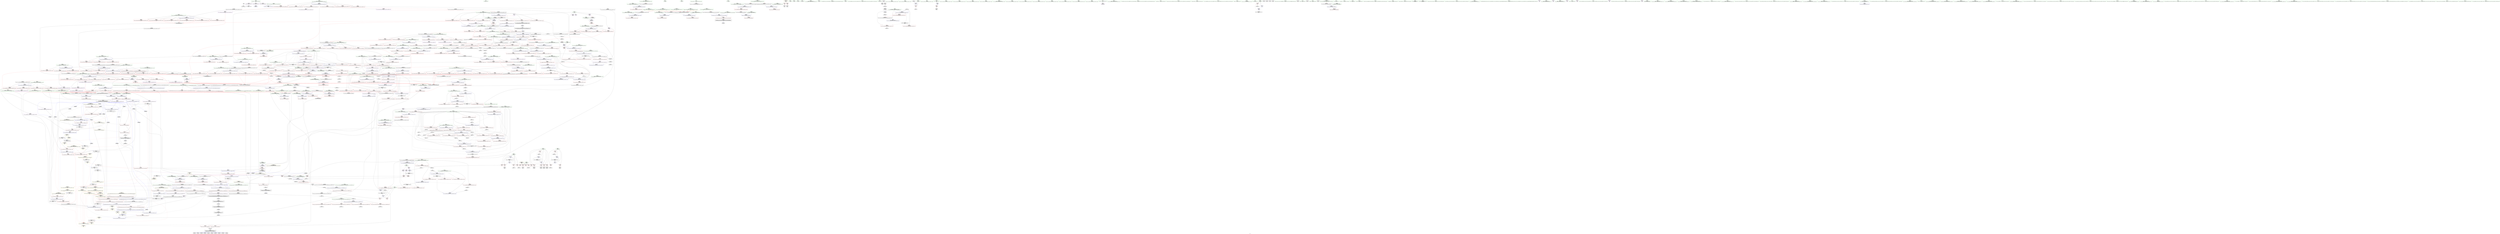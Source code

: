 digraph "SVFG" {
	label="SVFG";

	Node0x55e0c0446b40 [shape=record,color=grey,label="{NodeID: 0\nNullPtr}"];
	Node0x55e0c0446b40 -> Node0x55e0c04a16c0[style=solid];
	Node0x55e0c0446b40 -> Node0x55e0c04c1060[style=solid];
	Node0x55e0c04a8c50 [shape=record,color=red,label="{NodeID: 443\n678\<--659\n\<--__result.addr\n_ZSt10__pop_heapIPiN9__gnu_cxx5__ops15_Iter_less_iterEEvT_S4_S4_RT0_\n}"];
	Node0x55e0c04a8c50 -> Node0x55e0c04c3ee0[style=solid];
	Node0x55e0c05289d0 [shape=record,color=black,label="{NodeID: 1218\nMR_4V_2 = PHI(MR_4V_3, MR_4V_1, )\npts\{12 \}\n|{|<s5>39}}"];
	Node0x55e0c05289d0 -> Node0x55e0c04ba5c0[style=dashed];
	Node0x55e0c05289d0 -> Node0x55e0c04ba690[style=dashed];
	Node0x55e0c05289d0 -> Node0x55e0c04c4700[style=dashed];
	Node0x55e0c05289d0 -> Node0x55e0c04c4970[style=dashed];
	Node0x55e0c05289d0 -> Node0x55e0c05198b0[style=dashed];
	Node0x55e0c05289d0:s5 -> Node0x55e0c052e630[style=dashed,color=red];
	Node0x55e0c049c660 [shape=record,color=green,label="{NodeID: 111\n535\<--536\n__last.addr\<--__last.addr_field_insensitive\n_ZSt11__sort_heapIPiN9__gnu_cxx5__ops15_Iter_less_iterEEvT_S4_RT0_\n}"];
	Node0x55e0c049c660 -> Node0x55e0c04a73f0[style=solid];
	Node0x55e0c049c660 -> Node0x55e0c04a74c0[style=solid];
	Node0x55e0c049c660 -> Node0x55e0c04a7590[style=solid];
	Node0x55e0c049c660 -> Node0x55e0c04a7660[style=solid];
	Node0x55e0c049c660 -> Node0x55e0c04c3040[style=solid];
	Node0x55e0c049c660 -> Node0x55e0c04c31e0[style=solid];
	Node0x55e0c05994a0 [shape=record,color=black,label="{NodeID: 1661\n826 = PHI(800, )\n0th arg _ZSt11__push_heapIPiliN9__gnu_cxx5__ops14_Iter_less_valEEvT_T0_S5_T1_RT2_ }"];
	Node0x55e0c05994a0 -> Node0x55e0c04c4cb0[style=solid];
	Node0x55e0c04be520 [shape=record,color=red,label="{NodeID: 554\n1108\<--1083\n\<--__i\n_ZSt16__insertion_sortIPiN9__gnu_cxx5__ops15_Iter_less_iterEEvT_S4_T0_\n|{<s0>67}}"];
	Node0x55e0c04be520:s0 -> Node0x55e0c059b970[style=solid,color=red];
	Node0x55e0c04a14f0 [shape=record,color=green,label="{NodeID: 222\n1368\<--1369\n__it.addr\<--__it.addr_field_insensitive\n_ZNK9__gnu_cxx5__ops14_Val_less_iterclIiPiEEbRT_T0_\n}"];
	Node0x55e0c04a14f0 -> Node0x55e0c04c0b50[style=solid];
	Node0x55e0c04a14f0 -> Node0x55e0c04c83f0[style=solid];
	Node0x55e0c04c3fb0 [shape=record,color=blue,label="{NodeID: 665\n694\<--693\n__t.addr\<--__t\n_ZSt4moveIRiEONSt16remove_referenceIT_E4typeEOS2_\n}"];
	Node0x55e0c04c3fb0 -> Node0x55e0c04a9060[style=dashed];
	Node0x55e0c04af160 [shape=record,color=red,label="{NodeID: 333\n149\<--65\n\<--n\nmain\n}"];
	Node0x55e0c04af160 -> Node0x55e0c04b8220[style=solid];
	Node0x55e0c04b5b20 [shape=record,color=grey,label="{NodeID: 1108\n596 = Binary(594, 595, )\n}"];
	Node0x55e0c04b5b20 -> Node0x55e0c04e1f80[style=solid];
	Node0x55e0c0498dc0 [shape=record,color=green,label="{NodeID: 1\n7\<--1\n__dso_handle\<--dummyObj\nGlob }"];
	Node0x55e0c04a8d20 [shape=record,color=red,label="{NodeID: 444\n689\<--661\n\<--__comp.addr\n_ZSt10__pop_heapIPiN9__gnu_cxx5__ops15_Iter_less_iterEEvT_S4_S4_RT0_\n}"];
	Node0x55e0c049c730 [shape=record,color=green,label="{NodeID: 112\n537\<--538\n__comp.addr\<--__comp.addr_field_insensitive\n_ZSt11__sort_heapIPiN9__gnu_cxx5__ops15_Iter_less_iterEEvT_S4_RT0_\n}"];
	Node0x55e0c049c730 -> Node0x55e0c04a7730[style=solid];
	Node0x55e0c049c730 -> Node0x55e0c04c3110[style=solid];
	Node0x55e0c05995b0 [shape=record,color=black,label="{NodeID: 1662\n827 = PHI(801, )\n1st arg _ZSt11__push_heapIPiliN9__gnu_cxx5__ops14_Iter_less_valEEvT_T0_S5_T1_RT2_ }"];
	Node0x55e0c05995b0 -> Node0x55e0c04c4d80[style=solid];
	Node0x55e0c04be5f0 [shape=record,color=red,label="{NodeID: 555\n1112\<--1083\n\<--__i\n_ZSt16__insertion_sortIPiN9__gnu_cxx5__ops15_Iter_less_iterEEvT_S4_T0_\n|{<s0>68}}"];
	Node0x55e0c04be5f0:s0 -> Node0x55e0c0599a50[style=solid,color=red];
	Node0x55e0c04a15c0 [shape=record,color=green,label="{NodeID: 223\n31\<--1380\n_GLOBAL__sub_I_wotok._0_0.cpp\<--_GLOBAL__sub_I_wotok._0_0.cpp_field_insensitive\n}"];
	Node0x55e0c04a15c0 -> Node0x55e0c04c0f60[style=solid];
	Node0x55e0c04c4080 [shape=record,color=blue,label="{NodeID: 666\n706\<--700\n__first.addr\<--__first\n_ZSt13__adjust_heapIPiliN9__gnu_cxx5__ops15_Iter_less_iterEEvT_T0_S5_T1_T2_\n}"];
	Node0x55e0c04c4080 -> Node0x55e0c04a9130[style=dashed];
	Node0x55e0c04c4080 -> Node0x55e0c04a9200[style=dashed];
	Node0x55e0c04c4080 -> Node0x55e0c04a92d0[style=dashed];
	Node0x55e0c04c4080 -> Node0x55e0c04a93a0[style=dashed];
	Node0x55e0c04c4080 -> Node0x55e0c04a9470[style=dashed];
	Node0x55e0c04c4080 -> Node0x55e0c04a9540[style=dashed];
	Node0x55e0c04c4080 -> Node0x55e0c04a9610[style=dashed];
	Node0x55e0c04af230 [shape=record,color=red,label="{NodeID: 334\n105\<--67\n\<--i\nmain\n}"];
	Node0x55e0c04af230 -> Node0x55e0c04b95a0[style=solid];
	Node0x55e0c04b5ca0 [shape=record,color=grey,label="{NodeID: 1109\n600 = Binary(599, 274, )\n}"];
	Node0x55e0c04b5ca0 -> Node0x55e0c04b5e20[style=solid];
	Node0x55e0c0498e50 [shape=record,color=green,label="{NodeID: 2\n13\<--1\n.str\<--dummyObj\nGlob }"];
	Node0x55e0c04a8df0 [shape=record,color=red,label="{NodeID: 445\n673\<--672\n\<--call\n_ZSt10__pop_heapIPiN9__gnu_cxx5__ops15_Iter_less_iterEEvT_S4_S4_RT0_\n}"];
	Node0x55e0c04a8df0 -> Node0x55e0c04c3e10[style=solid];
	Node0x55e0c049c800 [shape=record,color=green,label="{NodeID: 113\n566\<--567\n__first.addr\<--__first.addr_field_insensitive\n_ZSt11__make_heapIPiN9__gnu_cxx5__ops15_Iter_less_iterEEvT_S4_RT0_\n}"];
	Node0x55e0c049c800 -> Node0x55e0c04a7800[style=solid];
	Node0x55e0c049c800 -> Node0x55e0c04a78d0[style=solid];
	Node0x55e0c049c800 -> Node0x55e0c04a79a0[style=solid];
	Node0x55e0c049c800 -> Node0x55e0c04a7a70[style=solid];
	Node0x55e0c049c800 -> Node0x55e0c04c32b0[style=solid];
	Node0x55e0c05996c0 [shape=record,color=black,label="{NodeID: 1663\n828 = PHI(802, )\n2nd arg _ZSt11__push_heapIPiliN9__gnu_cxx5__ops14_Iter_less_valEEvT_T0_S5_T1_RT2_ }"];
	Node0x55e0c05996c0 -> Node0x55e0c04c4e50[style=solid];
	Node0x55e0c04be6c0 [shape=record,color=red,label="{NodeID: 556\n1117\<--1083\n\<--__i\n_ZSt16__insertion_sortIPiN9__gnu_cxx5__ops15_Iter_less_iterEEvT_S4_T0_\n|{<s0>69}}"];
	Node0x55e0c04be6c0:s0 -> Node0x55e0c059ec80[style=solid,color=red];
	Node0x55e0c04a16c0 [shape=record,color=black,label="{NodeID: 224\n2\<--3\ndummyVal\<--dummyVal\n}"];
	Node0x55e0c04c4150 [shape=record,color=blue,label="{NodeID: 667\n708\<--701\n__holeIndex.addr\<--__holeIndex\n_ZSt13__adjust_heapIPiliN9__gnu_cxx5__ops15_Iter_less_iterEEvT_T0_S5_T1_T2_\n}"];
	Node0x55e0c04c4150 -> Node0x55e0c04a96e0[style=dashed];
	Node0x55e0c04c4150 -> Node0x55e0c04a97b0[style=dashed];
	Node0x55e0c04c4150 -> Node0x55e0c04a9880[style=dashed];
	Node0x55e0c04c4150 -> Node0x55e0c04a9950[style=dashed];
	Node0x55e0c04c4150 -> Node0x55e0c04c47d0[style=dashed];
	Node0x55e0c04c4150 -> Node0x55e0c04c4a40[style=dashed];
	Node0x55e0c04c4150 -> Node0x55e0c0519db0[style=dashed];
	Node0x55e0c04af300 [shape=record,color=red,label="{NodeID: 335\n109\<--67\n\<--i\nmain\n}"];
	Node0x55e0c04af300 -> Node0x55e0c04b65a0[style=solid];
	Node0x55e0c04b5e20 [shape=record,color=grey,label="{NodeID: 1110\n601 = Binary(600, 274, )\n}"];
	Node0x55e0c04b5e20 -> Node0x55e0c04c35f0[style=solid];
	Node0x55e0c0499100 [shape=record,color=green,label="{NodeID: 3\n15\<--1\n.str.1\<--dummyObj\nGlob }"];
	Node0x55e0c04a8ec0 [shape=record,color=red,label="{NodeID: 446\n677\<--676\n\<--call1\n_ZSt10__pop_heapIPiN9__gnu_cxx5__ops15_Iter_less_iterEEvT_S4_S4_RT0_\n}"];
	Node0x55e0c04a8ec0 -> Node0x55e0c04c3ee0[style=solid];
	Node0x55e0c04a1b60 [shape=record,color=green,label="{NodeID: 114\n568\<--569\n__last.addr\<--__last.addr_field_insensitive\n_ZSt11__make_heapIPiN9__gnu_cxx5__ops15_Iter_less_iterEEvT_S4_RT0_\n}"];
	Node0x55e0c04a1b60 -> Node0x55e0c04a7b40[style=solid];
	Node0x55e0c04a1b60 -> Node0x55e0c04a7c10[style=solid];
	Node0x55e0c04a1b60 -> Node0x55e0c04c3380[style=solid];
	Node0x55e0c05997d0 [shape=record,color=black,label="{NodeID: 1664\n829 = PHI(804, )\n3rd arg _ZSt11__push_heapIPiliN9__gnu_cxx5__ops14_Iter_less_valEEvT_T0_S5_T1_RT2_ }"];
	Node0x55e0c05997d0 -> Node0x55e0c04c4f20[style=solid];
	Node0x55e0c04be790 [shape=record,color=red,label="{NodeID: 557\n1118\<--1083\n\<--__i\n_ZSt16__insertion_sortIPiN9__gnu_cxx5__ops15_Iter_less_iterEEvT_S4_T0_\n}"];
	Node0x55e0c04be790 -> Node0x55e0c04ad900[style=solid];
	Node0x55e0c04a17c0 [shape=record,color=black,label="{NodeID: 225\n42\<--43\n\<--_ZNSt8ios_base4InitD1Ev\nCan only get source location for instruction, argument, global var or function.}"];
	Node0x55e0c04c4220 [shape=record,color=blue,label="{NodeID: 668\n710\<--702\n__len.addr\<--__len\n_ZSt13__adjust_heapIPiliN9__gnu_cxx5__ops15_Iter_less_iterEEvT_T0_S5_T1_T2_\n}"];
	Node0x55e0c04c4220 -> Node0x55e0c04a9af0[style=dashed];
	Node0x55e0c04c4220 -> Node0x55e0c04a9bc0[style=dashed];
	Node0x55e0c04c4220 -> Node0x55e0c04b9b30[style=dashed];
	Node0x55e0c04af3d0 [shape=record,color=red,label="{NodeID: 336\n112\<--67\n\<--i\nmain\n}"];
	Node0x55e0c04af3d0 -> Node0x55e0c04a1a60[style=solid];
	Node0x55e0c04b5fa0 [shape=record,color=grey,label="{NodeID: 1111\n850 = Binary(849, 274, )\n}"];
	Node0x55e0c04b5fa0 -> Node0x55e0c04c50c0[style=solid];
	Node0x55e0c0499190 [shape=record,color=green,label="{NodeID: 4\n17\<--1\nstdin\<--dummyObj\nGlob }"];
	Node0x55e0c04a8f90 [shape=record,color=red,label="{NodeID: 447\n688\<--687\n\<--call2\n_ZSt10__pop_heapIPiN9__gnu_cxx5__ops15_Iter_less_iterEEvT_S4_S4_RT0_\n|{<s0>38}}"];
	Node0x55e0c04a8f90:s0 -> Node0x55e0c05980e0[style=solid,color=red];
	Node0x55e0bffc1040 [shape=record,color=yellow,style=double,label="{NodeID: 1222\n4V_1 = ENCHI(MR_4V_0)\npts\{12 \}\nFun[_ZSt22__copy_move_backward_aILb1EPiS0_ET1_T0_S2_S1_]|{<s0>86|<s1>86|<s2>86}}"];
	Node0x55e0bffc1040:s0 -> Node0x55e0c04c0dc0[style=dashed,color=red];
	Node0x55e0bffc1040:s1 -> Node0x55e0c04c8180[style=dashed,color=red];
	Node0x55e0bffc1040:s2 -> Node0x55e0c0527fd0[style=dashed,color=red];
	Node0x55e0c04a1bf0 [shape=record,color=green,label="{NodeID: 115\n570\<--571\n__comp.addr\<--__comp.addr_field_insensitive\n_ZSt11__make_heapIPiN9__gnu_cxx5__ops15_Iter_less_iterEEvT_S4_RT0_\n}"];
	Node0x55e0c04a1bf0 -> Node0x55e0c04a7ce0[style=solid];
	Node0x55e0c04a1bf0 -> Node0x55e0c04c3450[style=solid];
	Node0x55e0c0599910 [shape=record,color=black,label="{NodeID: 1665\n830 = PHI(718, )\n4th arg _ZSt11__push_heapIPiliN9__gnu_cxx5__ops14_Iter_less_valEEvT_T0_S5_T1_RT2_ }"];
	Node0x55e0c0599910 -> Node0x55e0c04c4ff0[style=solid];
	Node0x55e0c04be860 [shape=record,color=red,label="{NodeID: 558\n1128\<--1083\n\<--__i\n_ZSt16__insertion_sortIPiN9__gnu_cxx5__ops15_Iter_less_iterEEvT_S4_T0_\n|{<s0>72}}"];
	Node0x55e0c04be860:s0 -> Node0x55e0c0598b50[style=solid,color=red];
	Node0x55e0c04a18c0 [shape=record,color=black,label="{NodeID: 226\n80\<--77\ncall\<--\nmain\n}"];
	Node0x55e0c04c42f0 [shape=record,color=blue,label="{NodeID: 669\n712\<--703\n__value.addr\<--__value\n_ZSt13__adjust_heapIPiliN9__gnu_cxx5__ops15_Iter_less_iterEEvT_T0_S5_T1_T2_\n}"];
	Node0x55e0c04c42f0 -> Node0x55e0c04ba5c0[style=dashed];
	Node0x55e0c04c42f0 -> Node0x55e0c04ba690[style=dashed];
	Node0x55e0c04c42f0 -> Node0x55e0c04ba760[style=dashed];
	Node0x55e0c04af4a0 [shape=record,color=red,label="{NodeID: 337\n117\<--67\n\<--i\nmain\n}"];
	Node0x55e0c04af4a0 -> Node0x55e0c04b68a0[style=solid];
	Node0x55e0c04b6120 [shape=record,color=grey,label="{NodeID: 1112\n849 = Binary(848, 550, )\n}"];
	Node0x55e0c04b6120 -> Node0x55e0c04b5fa0[style=solid];
	Node0x55e0c0499220 [shape=record,color=green,label="{NodeID: 5\n18\<--1\n.str.2\<--dummyObj\nGlob }"];
	Node0x55e0c04cacc0 [shape=record,color=yellow,style=double,label="{NodeID: 1555\n4V_6 = CSCHI(MR_4V_5)\npts\{12 \}\nCS[]|{<s0>34|<s1>34|<s2>38}}"];
	Node0x55e0c04cacc0:s0 -> Node0x55e0c051d4b0[style=dashed,color=blue];
	Node0x55e0c04cacc0:s1 -> Node0x55e0c0525cd0[style=dashed,color=blue];
	Node0x55e0c04cacc0:s2 -> Node0x55e0c04ccf20[style=dashed,color=blue];
	Node0x55e0c04a9060 [shape=record,color=red,label="{NodeID: 448\n697\<--694\n\<--__t.addr\n_ZSt4moveIRiEONSt16remove_referenceIT_E4typeEOS2_\n}"];
	Node0x55e0c04a9060 -> Node0x55e0c04ab410[style=solid];
	Node0x55e0c04a1cc0 [shape=record,color=green,label="{NodeID: 116\n572\<--573\n__len\<--__len_field_insensitive\n_ZSt11__make_heapIPiN9__gnu_cxx5__ops15_Iter_less_iterEEvT_S4_RT0_\n}"];
	Node0x55e0c04a1cc0 -> Node0x55e0c04a7db0[style=solid];
	Node0x55e0c04a1cc0 -> Node0x55e0c04a7e80[style=solid];
	Node0x55e0c04a1cc0 -> Node0x55e0c04c3520[style=solid];
	Node0x55e0c0599a50 [shape=record,color=black,label="{NodeID: 1666\n693 = PHI(606, 576, 671, 675, 663, 756, 783, 712, 870, 837, 1057, 1061, 1053, 1112, 1085, 1212, 1227, 1207, )\n0th arg _ZSt4moveIRiEONSt16remove_referenceIT_E4typeEOS2_ }"];
	Node0x55e0c0599a50 -> Node0x55e0c04c3fb0[style=solid];
	Node0x55e0c04be930 [shape=record,color=red,label="{NodeID: 559\n1137\<--1083\n\<--__i\n_ZSt16__insertion_sortIPiN9__gnu_cxx5__ops15_Iter_less_iterEEvT_S4_T0_\n}"];
	Node0x55e0c04be930 -> Node0x55e0c04ad9d0[style=solid];
	Node0x55e0c0530d60 [shape=record,color=yellow,style=double,label="{NodeID: 1334\n115V_1 = ENCHI(MR_115V_0)\npts\{577 713 838 1054 1086 1208 \}\nFun[_ZSt10__pop_heapIPiN9__gnu_cxx5__ops15_Iter_less_iterEEvT_S4_S4_RT0_]}"];
	Node0x55e0c0530d60 -> Node0x55e0c04a8df0[style=dashed];
	Node0x55e0c0530d60 -> Node0x55e0c04a8ec0[style=dashed];
	Node0x55e0c0530d60 -> Node0x55e0c04a8f90[style=dashed];
	Node0x55e0c04a1990 [shape=record,color=black,label="{NodeID: 227\n86\<--83\ncall1\<--\nmain\n}"];
	Node0x55e0c04c43c0 [shape=record,color=blue,label="{NodeID: 670\n714\<--726\n__topIndex\<--\n_ZSt13__adjust_heapIPiliN9__gnu_cxx5__ops15_Iter_less_iterEEvT_T0_S5_T1_T2_\n}"];
	Node0x55e0c04c43c0 -> Node0x55e0c04b9c00[style=dashed];
	Node0x55e0c04af570 [shape=record,color=red,label="{NodeID: 338\n123\<--69\n\<--i4\nmain\n}"];
	Node0x55e0c04af570 -> Node0x55e0c04b92a0[style=solid];
	Node0x55e0c04b62a0 [shape=record,color=grey,label="{NodeID: 1113\n880 = Binary(879, 550, )\n}"];
	Node0x55e0c04b62a0 -> Node0x55e0c04b6420[style=solid];
	Node0x55e0c04992b0 [shape=record,color=green,label="{NodeID: 6\n20\<--1\n.str.3\<--dummyObj\nGlob }"];
	Node0x55e0c04cae20 [shape=record,color=yellow,style=double,label="{NodeID: 1556\n4V_2 = CSCHI(MR_4V_1)\npts\{12 \}\nCS[]|{<s0>27}}"];
	Node0x55e0c04cae20:s0 -> Node0x55e0c051cab0[style=dashed,color=red];
	Node0x55e0c04a9130 [shape=record,color=red,label="{NodeID: 449\n741\<--706\n\<--__first.addr\n_ZSt13__adjust_heapIPiliN9__gnu_cxx5__ops15_Iter_less_iterEEvT_T0_S5_T1_T2_\n}"];
	Node0x55e0c04a9130 -> Node0x55e0c04ae120[style=solid];
	Node0x55e0c04a1d90 [shape=record,color=green,label="{NodeID: 117\n574\<--575\n__parent\<--__parent_field_insensitive\n_ZSt11__make_heapIPiN9__gnu_cxx5__ops15_Iter_less_iterEEvT_S4_RT0_\n}"];
	Node0x55e0c04a1d90 -> Node0x55e0c04a7f50[style=solid];
	Node0x55e0c04a1d90 -> Node0x55e0c04a8020[style=solid];
	Node0x55e0c04a1d90 -> Node0x55e0c04a80f0[style=solid];
	Node0x55e0c04a1d90 -> Node0x55e0c04a81c0[style=solid];
	Node0x55e0c04a1d90 -> Node0x55e0c04c35f0[style=solid];
	Node0x55e0c04a1d90 -> Node0x55e0c04c3790[style=solid];
	Node0x55e0c059a960 [shape=record,color=black,label="{NodeID: 1667\n1313 = PHI(1298, )\n0th arg _ZNSt20__copy_move_backwardILb1ELb1ESt26random_access_iterator_tagE13__copy_move_bIiEEPT_PKS3_S6_S4_ }"];
	Node0x55e0c059a960 -> Node0x55e0c04c7e40[style=solid];
	Node0x55e0c04bea00 [shape=record,color=red,label="{NodeID: 560\n1114\<--1113\n\<--call3\n_ZSt16__insertion_sortIPiN9__gnu_cxx5__ops15_Iter_less_iterEEvT_S4_T0_\n}"];
	Node0x55e0c04bea00 -> Node0x55e0c04c6850[style=solid];
	Node0x55e0c04a1a60 [shape=record,color=black,label="{NodeID: 228\n113\<--112\nidxprom\<--\nmain\n}"];
	Node0x55e0c04c4490 [shape=record,color=blue,label="{NodeID: 671\n716\<--728\n__secondChild\<--\n_ZSt13__adjust_heapIPiliN9__gnu_cxx5__ops15_Iter_less_iterEEvT_T0_S5_T1_T2_\n}"];
	Node0x55e0c04c4490 -> Node0x55e0c04b9cd0[style=dashed];
	Node0x55e0c04c4490 -> Node0x55e0c04b9da0[style=dashed];
	Node0x55e0c04c4490 -> Node0x55e0c04ba280[style=dashed];
	Node0x55e0c04c4490 -> Node0x55e0c04ba350[style=dashed];
	Node0x55e0c04c4490 -> Node0x55e0c04c4560[style=dashed];
	Node0x55e0c04c4490 -> Node0x55e0c04c48a0[style=dashed];
	Node0x55e0c04c4490 -> Node0x55e0c051a2b0[style=dashed];
	Node0x55e0c04af640 [shape=record,color=red,label="{NodeID: 339\n127\<--69\n\<--i4\nmain\n}"];
	Node0x55e0c04af640 -> Node0x55e0c04a9c80[style=solid];
	Node0x55e0c04b6420 [shape=record,color=grey,label="{NodeID: 1114\n881 = Binary(880, 274, )\n}"];
	Node0x55e0c04b6420 -> Node0x55e0c04c5330[style=solid];
	Node0x55e0c0499af0 [shape=record,color=green,label="{NodeID: 7\n22\<--1\nstdout\<--dummyObj\nGlob }"];
	Node0x55e0c04a9200 [shape=record,color=red,label="{NodeID: 450\n744\<--706\n\<--__first.addr\n_ZSt13__adjust_heapIPiliN9__gnu_cxx5__ops15_Iter_less_iterEEvT_T0_S5_T1_T2_\n}"];
	Node0x55e0c04a9200 -> Node0x55e0c04ae1f0[style=solid];
	Node0x55e0c04a1e60 [shape=record,color=green,label="{NodeID: 118\n576\<--577\n__value\<--__value_field_insensitive\n_ZSt11__make_heapIPiN9__gnu_cxx5__ops15_Iter_less_iterEEvT_S4_RT0_\n|{|<s1>33}}"];
	Node0x55e0c04a1e60 -> Node0x55e0c04c36c0[style=solid];
	Node0x55e0c04a1e60:s1 -> Node0x55e0c0599a50[style=solid,color=red];
	Node0x55e0c059aa70 [shape=record,color=black,label="{NodeID: 1668\n1314 = PHI(1299, )\n1st arg _ZNSt20__copy_move_backwardILb1ELb1ESt26random_access_iterator_tagE13__copy_move_bIiEEPT_PKS3_S6_S4_ }"];
	Node0x55e0c059aa70 -> Node0x55e0c04c7f10[style=solid];
	Node0x55e0c04bead0 [shape=record,color=red,label="{NodeID: 561\n1124\<--1123\n\<--call6\n_ZSt16__insertion_sortIPiN9__gnu_cxx5__ops15_Iter_less_iterEEvT_S4_T0_\n}"];
	Node0x55e0c04bead0 -> Node0x55e0c04c6920[style=solid];
	Node0x55e0c04a9c80 [shape=record,color=black,label="{NodeID: 229\n128\<--127\nidxprom8\<--\nmain\n}"];
	Node0x55e0c04c4560 [shape=record,color=blue,label="{NodeID: 672\n716\<--739\n__secondChild\<--mul\n_ZSt13__adjust_heapIPiliN9__gnu_cxx5__ops15_Iter_less_iterEEvT_T0_S5_T1_T2_\n}"];
	Node0x55e0c04c4560 -> Node0x55e0c04b9cd0[style=dashed];
	Node0x55e0c04c4560 -> Node0x55e0c04b9da0[style=dashed];
	Node0x55e0c04c4560 -> Node0x55e0c04b9e70[style=dashed];
	Node0x55e0c04c4560 -> Node0x55e0c04b9f40[style=dashed];
	Node0x55e0c04c4560 -> Node0x55e0c04ba010[style=dashed];
	Node0x55e0c04c4560 -> Node0x55e0c04ba0e0[style=dashed];
	Node0x55e0c04c4560 -> Node0x55e0c04ba1b0[style=dashed];
	Node0x55e0c04c4560 -> Node0x55e0c04ba280[style=dashed];
	Node0x55e0c04c4560 -> Node0x55e0c04ba350[style=dashed];
	Node0x55e0c04c4560 -> Node0x55e0c04c4560[style=dashed];
	Node0x55e0c04c4560 -> Node0x55e0c04c4630[style=dashed];
	Node0x55e0c04c4560 -> Node0x55e0c04c48a0[style=dashed];
	Node0x55e0c04c4560 -> Node0x55e0c051a2b0[style=dashed];
	Node0x55e0c04af710 [shape=record,color=red,label="{NodeID: 340\n132\<--69\n\<--i4\nmain\n}"];
	Node0x55e0c04af710 -> Node0x55e0c04e1e00[style=solid];
	Node0x55e0c04b65a0 [shape=record,color=grey,label="{NodeID: 1115\n110 = Binary(109, 111, )\n}"];
	Node0x55e0c04b65a0 -> Node0x55e0c04c14a0[style=solid];
	Node0x55e0c0499b80 [shape=record,color=green,label="{NodeID: 8\n23\<--1\n_ZSt3cin\<--dummyObj\nGlob }"];
	Node0x55e0c04a92d0 [shape=record,color=red,label="{NodeID: 451\n754\<--706\n\<--__first.addr\n_ZSt13__adjust_heapIPiliN9__gnu_cxx5__ops15_Iter_less_iterEEvT_T0_S5_T1_T2_\n}"];
	Node0x55e0c04a92d0 -> Node0x55e0c04ae2c0[style=solid];
	Node0x55e0c04a1f30 [shape=record,color=green,label="{NodeID: 119\n578\<--579\nagg.tmp\<--agg.tmp_field_insensitive\n_ZSt11__make_heapIPiN9__gnu_cxx5__ops15_Iter_less_iterEEvT_S4_RT0_\n}"];
	Node0x55e0c059ab80 [shape=record,color=black,label="{NodeID: 1669\n1315 = PHI(1300, )\n2nd arg _ZNSt20__copy_move_backwardILb1ELb1ESt26random_access_iterator_tagE13__copy_move_bIiEEPT_PKS3_S6_S4_ }"];
	Node0x55e0c059ab80 -> Node0x55e0c04c7fe0[style=solid];
	Node0x55e0c04beba0 [shape=record,color=red,label="{NodeID: 562\n1161\<--1147\n\<--__first.addr\n_ZSt26__unguarded_insertion_sortIPiN9__gnu_cxx5__ops15_Iter_less_iterEEvT_S4_T0_\n}"];
	Node0x55e0c04beba0 -> Node0x55e0c04c6c60[style=solid];
	Node0x55e0c04a9d50 [shape=record,color=black,label="{NodeID: 230\n137\<--136\nidx.ext\<--\nmain\n}"];
	Node0x55e0c04c4630 [shape=record,color=blue,label="{NodeID: 673\n716\<--751\n__secondChild\<--dec\n_ZSt13__adjust_heapIPiliN9__gnu_cxx5__ops15_Iter_less_iterEEvT_T0_S5_T1_T2_\n}"];
	Node0x55e0c04c4630 -> Node0x55e0c04b9cd0[style=dashed];
	Node0x55e0c04c4630 -> Node0x55e0c04b9da0[style=dashed];
	Node0x55e0c04c4630 -> Node0x55e0c04ba0e0[style=dashed];
	Node0x55e0c04c4630 -> Node0x55e0c04ba1b0[style=dashed];
	Node0x55e0c04c4630 -> Node0x55e0c04ba280[style=dashed];
	Node0x55e0c04c4630 -> Node0x55e0c04ba350[style=dashed];
	Node0x55e0c04c4630 -> Node0x55e0c04c4560[style=dashed];
	Node0x55e0c04c4630 -> Node0x55e0c04c48a0[style=dashed];
	Node0x55e0c04c4630 -> Node0x55e0c051a2b0[style=dashed];
	Node0x55e0c04af7e0 [shape=record,color=red,label="{NodeID: 341\n172\<--71\n\<--res\nmain\n}"];
	Node0x55e0c04af7e0 -> Node0x55e0c04e0300[style=solid];
	Node0x55e0c04b6720 [shape=record,color=grey,label="{NodeID: 1116\n626 = Binary(625, 334, )\n}"];
	Node0x55e0c04b6720 -> Node0x55e0c04c3790[style=solid];
	Node0x55e0c0499c10 [shape=record,color=green,label="{NodeID: 9\n24\<--1\n.str.4\<--dummyObj\nGlob }"];
	Node0x55e0c04cb240 [shape=record,color=yellow,style=double,label="{NodeID: 1559\n4V_2 = CSCHI(MR_4V_1)\npts\{12 \}\nCS[]|{<s0>25}}"];
	Node0x55e0c04cb240:s0 -> Node0x55e0c0518eb0[style=dashed,color=red];
	Node0x55e0c04a93a0 [shape=record,color=red,label="{NodeID: 452\n759\<--706\n\<--__first.addr\n_ZSt13__adjust_heapIPiliN9__gnu_cxx5__ops15_Iter_less_iterEEvT_T0_S5_T1_T2_\n}"];
	Node0x55e0c04a93a0 -> Node0x55e0c04ae390[style=solid];
	Node0x55e0c04a2000 [shape=record,color=green,label="{NodeID: 120\n608\<--609\n_ZSt4moveIRiEONSt16remove_referenceIT_E4typeEOS2_\<--_ZSt4moveIRiEONSt16remove_referenceIT_E4typeEOS2__field_insensitive\n}"];
	Node0x55e0c059ac90 [shape=record,color=black,label="{NodeID: 1670\n409 = PHI(325, )\n0th arg _ZSt14__partial_sortIPiN9__gnu_cxx5__ops15_Iter_less_iterEEvT_S4_S4_T0_ }"];
	Node0x55e0c059ac90 -> Node0x55e0c04c2680[style=solid];
	Node0x55e0c04bec70 [shape=record,color=red,label="{NodeID: 563\n1165\<--1149\n\<--__last.addr\n_ZSt26__unguarded_insertion_sortIPiN9__gnu_cxx5__ops15_Iter_less_iterEEvT_S4_T0_\n}"];
	Node0x55e0c04bec70 -> Node0x55e0c04ea490[style=solid];
	Node0x55e0c05311a0 [shape=record,color=yellow,style=double,label="{NodeID: 1338\n4V_1 = ENCHI(MR_4V_0)\npts\{12 \}\nFun[_ZSt23__copy_move_backward_a2ILb1EPiS0_ET1_T0_S2_S1_]|{<s0>85}}"];
	Node0x55e0c05311a0:s0 -> Node0x55e0bffc1040[style=dashed,color=red];
	Node0x55e0c04a9e20 [shape=record,color=black,label="{NodeID: 231\n153\<--152\nidxprom18\<--\nmain\n}"];
	Node0x55e0c04c4700 [shape=record,color=blue,label="{NodeID: 674\n761\<--758\nadd.ptr5\<--\n_ZSt13__adjust_heapIPiliN9__gnu_cxx5__ops15_Iter_less_iterEEvT_T0_S5_T1_T2_\n}"];
	Node0x55e0c04c4700 -> Node0x55e0c05289d0[style=dashed];
	Node0x55e0c04af8b0 [shape=record,color=red,label="{NodeID: 342\n187\<--71\n\<--res\nmain\n}"];
	Node0x55e0c04b68a0 [shape=record,color=grey,label="{NodeID: 1117\n118 = Binary(117, 91, )\n}"];
	Node0x55e0c04b68a0 -> Node0x55e0c04c1570[style=solid];
	Node0x55e0c0499ca0 [shape=record,color=green,label="{NodeID: 10\n26\<--1\n.str.5\<--dummyObj\nGlob }"];
	Node0x55e0c04cb3a0 [shape=record,color=yellow,style=double,label="{NodeID: 1560\n4V_3 = CSCHI(MR_4V_2)\npts\{12 \}\nCS[]|{<s0>17}}"];
	Node0x55e0c04cb3a0:s0 -> Node0x55e0c05284d0[style=dashed,color=blue];
	Node0x55e0c04a9470 [shape=record,color=red,label="{NodeID: 453\n780\<--706\n\<--__first.addr\n_ZSt13__adjust_heapIPiliN9__gnu_cxx5__ops15_Iter_less_iterEEvT_T0_S5_T1_T2_\n}"];
	Node0x55e0c04a9470 -> Node0x55e0c04ae460[style=solid];
	Node0x55e0c04a20d0 [shape=record,color=green,label="{NodeID: 121\n619\<--620\n_ZSt13__adjust_heapIPiliN9__gnu_cxx5__ops15_Iter_less_iterEEvT_T0_S5_T1_T2_\<--_ZSt13__adjust_heapIPiliN9__gnu_cxx5__ops15_Iter_less_iterEEvT_T0_S5_T1_T2__field_insensitive\n}"];
	Node0x55e0c059ada0 [shape=record,color=black,label="{NodeID: 1671\n410 = PHI(326, )\n1st arg _ZSt14__partial_sortIPiN9__gnu_cxx5__ops15_Iter_less_iterEEvT_S4_S4_T0_ }"];
	Node0x55e0c059ada0 -> Node0x55e0c04c2750[style=solid];
	Node0x55e0c04bed40 [shape=record,color=red,label="{NodeID: 564\n1164\<--1151\n\<--__i\n_ZSt26__unguarded_insertion_sortIPiN9__gnu_cxx5__ops15_Iter_less_iterEEvT_S4_T0_\n}"];
	Node0x55e0c04bed40 -> Node0x55e0c04ea490[style=solid];
	Node0x55e0c04a9ef0 [shape=record,color=black,label="{NodeID: 232\n157\<--156\nidxprom20\<--\nmain\n}"];
	Node0x55e0c04c47d0 [shape=record,color=blue,label="{NodeID: 675\n708\<--763\n__holeIndex.addr\<--\n_ZSt13__adjust_heapIPiliN9__gnu_cxx5__ops15_Iter_less_iterEEvT_T0_S5_T1_T2_\n}"];
	Node0x55e0c04c47d0 -> Node0x55e0c04a9880[style=dashed];
	Node0x55e0c04c47d0 -> Node0x55e0c04a9950[style=dashed];
	Node0x55e0c04c47d0 -> Node0x55e0c04c47d0[style=dashed];
	Node0x55e0c04c47d0 -> Node0x55e0c04c4a40[style=dashed];
	Node0x55e0c04c47d0 -> Node0x55e0c0519db0[style=dashed];
	Node0x55e0c04af980 [shape=record,color=red,label="{NodeID: 343\n148\<--73\n\<--i14\nmain\n}"];
	Node0x55e0c04af980 -> Node0x55e0c04b8220[style=solid];
	Node0x55e0c04b6a20 [shape=record,color=grey,label="{NodeID: 1118\n1352 = Binary(145, 1351, )\n}"];
	Node0x55e0c0499da0 [shape=record,color=green,label="{NodeID: 11\n28\<--1\n_ZSt4cout\<--dummyObj\nGlob }"];
	Node0x55e0c04cb500 [shape=record,color=yellow,style=double,label="{NodeID: 1561\n4V_2 = CSCHI(MR_4V_1)\npts\{12 \}\nCS[]|{<s0>8|<s1>8|<s2>8}}"];
	Node0x55e0c04cb500:s0 -> Node0x55e0c04aff30[style=dashed,color=blue];
	Node0x55e0c04cb500:s1 -> Node0x55e0c04b00d0[style=dashed,color=blue];
	Node0x55e0c04cb500:s2 -> Node0x55e0c051f7b0[style=dashed,color=blue];
	Node0x55e0c04a9540 [shape=record,color=red,label="{NodeID: 454\n786\<--706\n\<--__first.addr\n_ZSt13__adjust_heapIPiliN9__gnu_cxx5__ops15_Iter_less_iterEEvT_T0_S5_T1_T2_\n}"];
	Node0x55e0c04a9540 -> Node0x55e0c04ae530[style=solid];
	Node0x55e0c04a21d0 [shape=record,color=green,label="{NodeID: 122\n634\<--635\nthis.addr\<--this.addr_field_insensitive\n_ZNK9__gnu_cxx5__ops15_Iter_less_iterclIPiS3_EEbT_T0_\n}"];
	Node0x55e0c04a21d0 -> Node0x55e0c04a8430[style=solid];
	Node0x55e0c04a21d0 -> Node0x55e0c04c3860[style=solid];
	Node0x55e0c059aeb0 [shape=record,color=black,label="{NodeID: 1672\n411 = PHI(327, )\n2nd arg _ZSt14__partial_sortIPiN9__gnu_cxx5__ops15_Iter_less_iterEEvT_S4_S4_T0_ }"];
	Node0x55e0c059aeb0 -> Node0x55e0c04c2820[style=solid];
	Node0x55e0c04bee10 [shape=record,color=red,label="{NodeID: 565\n1168\<--1151\n\<--__i\n_ZSt26__unguarded_insertion_sortIPiN9__gnu_cxx5__ops15_Iter_less_iterEEvT_S4_T0_\n|{<s0>74}}"];
	Node0x55e0c04bee10:s0 -> Node0x55e0c0598b50[style=solid,color=red];
	Node0x55e0c04a9fc0 [shape=record,color=black,label="{NodeID: 233\n162\<--161\nidxprom22\<--\nmain\n}"];
	Node0x55e0c04c48a0 [shape=record,color=blue,label="{NodeID: 676\n716\<--778\n__secondChild\<--mul12\n_ZSt13__adjust_heapIPiliN9__gnu_cxx5__ops15_Iter_less_iterEEvT_T0_S5_T1_T2_\n}"];
	Node0x55e0c04c48a0 -> Node0x55e0c04ba420[style=dashed];
	Node0x55e0c04c48a0 -> Node0x55e0c04ba4f0[style=dashed];
	Node0x55e0c04c48a0 -> Node0x55e0c051a2b0[style=dashed];
	Node0x55e0c04afa50 [shape=record,color=red,label="{NodeID: 344\n152\<--73\n\<--i14\nmain\n}"];
	Node0x55e0c04afa50 -> Node0x55e0c04a9e20[style=solid];
	Node0x55e0c04b6ba0 [shape=record,color=grey,label="{NodeID: 1119\n333 = Binary(332, 334, )\n}"];
	Node0x55e0c04b6ba0 -> Node0x55e0c04c21a0[style=solid];
	Node0x55e0c0499ea0 [shape=record,color=green,label="{NodeID: 12\n30\<--1\n\<--dummyObj\nCan only get source location for instruction, argument, global var or function.}"];
	Node0x55e0c04cb660 [shape=record,color=yellow,style=double,label="{NodeID: 1562\n4V_2 = CSCHI(MR_4V_1)\npts\{12 \}\nCS[]|{<s0>16}}"];
	Node0x55e0c04cb660:s0 -> Node0x55e0c052c2a0[style=dashed,color=red];
	Node0x55e0c04a9610 [shape=record,color=red,label="{NodeID: 455\n800\<--706\n\<--__first.addr\n_ZSt13__adjust_heapIPiliN9__gnu_cxx5__ops15_Iter_less_iterEEvT_T0_S5_T1_T2_\n|{<s0>45}}"];
	Node0x55e0c04a9610:s0 -> Node0x55e0c05994a0[style=solid,color=red];
	Node0x55e0c04a22a0 [shape=record,color=green,label="{NodeID: 123\n636\<--637\n__it1.addr\<--__it1.addr_field_insensitive\n_ZNK9__gnu_cxx5__ops15_Iter_less_iterclIPiS3_EEbT_T0_\n}"];
	Node0x55e0c04a22a0 -> Node0x55e0c04a8500[style=solid];
	Node0x55e0c04a22a0 -> Node0x55e0c04c3930[style=solid];
	Node0x55e0c059afc0 [shape=record,color=black,label="{NodeID: 1673\n982 = PHI(474, )\n0th arg _ZSt21__unguarded_partitionIPiN9__gnu_cxx5__ops15_Iter_less_iterEET_S4_S4_S4_T0_ }"];
	Node0x55e0c059afc0 -> Node0x55e0c04c5a80[style=solid];
	Node0x55e0c04beee0 [shape=record,color=red,label="{NodeID: 566\n1172\<--1151\n\<--__i\n_ZSt26__unguarded_insertion_sortIPiN9__gnu_cxx5__ops15_Iter_less_iterEEvT_S4_T0_\n}"];
	Node0x55e0c04beee0 -> Node0x55e0c04adaa0[style=solid];
	Node0x55e0c04aa090 [shape=record,color=black,label="{NodeID: 234\n166\<--165\nidxprom24\<--\nmain\n}"];
	Node0x55e0c04c4970 [shape=record,color=blue,label="{NodeID: 677\n788\<--785\nadd.ptr16\<--\n_ZSt13__adjust_heapIPiliN9__gnu_cxx5__ops15_Iter_less_iterEEvT_T0_S5_T1_T2_\n}"];
	Node0x55e0c04c4970 -> Node0x55e0c05198b0[style=dashed];
	Node0x55e0c04afb20 [shape=record,color=red,label="{NodeID: 345\n156\<--73\n\<--i14\nmain\n}"];
	Node0x55e0c04afb20 -> Node0x55e0c04a9ef0[style=solid];
	Node0x55e0c04b6d20 [shape=record,color=grey,label="{NodeID: 1120\n1345 = Binary(269, 1344, )\n}"];
	Node0x55e0c0499fa0 [shape=record,color=green,label="{NodeID: 13\n76\<--1\n\<--dummyObj\nCan only get source location for instruction, argument, global var or function.}"];
	Node0x55e0c04a96e0 [shape=record,color=red,label="{NodeID: 456\n726\<--708\n\<--__holeIndex.addr\n_ZSt13__adjust_heapIPiliN9__gnu_cxx5__ops15_Iter_less_iterEEvT_T0_S5_T1_T2_\n}"];
	Node0x55e0c04a96e0 -> Node0x55e0c04c43c0[style=solid];
	Node0x55e0c04a2370 [shape=record,color=green,label="{NodeID: 124\n638\<--639\n__it2.addr\<--__it2.addr_field_insensitive\n_ZNK9__gnu_cxx5__ops15_Iter_less_iterclIPiS3_EEbT_T0_\n}"];
	Node0x55e0c04a2370 -> Node0x55e0c04a85d0[style=solid];
	Node0x55e0c04a2370 -> Node0x55e0c04c3a00[style=solid];
	Node0x55e0c059b0d0 [shape=record,color=black,label="{NodeID: 1674\n983 = PHI(475, )\n1st arg _ZSt21__unguarded_partitionIPiN9__gnu_cxx5__ops15_Iter_less_iterEET_S4_S4_S4_T0_ }"];
	Node0x55e0c059b0d0 -> Node0x55e0c04c5b50[style=solid];
	Node0x55e0c04befb0 [shape=record,color=red,label="{NodeID: 567\n1190\<--1181\n\<--__first.addr\n_ZSt13move_backwardIPiS0_ET0_T_S2_S1_\n|{<s0>75}}"];
	Node0x55e0c04befb0:s0 -> Node0x55e0c059e200[style=solid,color=red];
	Node0x55e0c0531550 [shape=record,color=yellow,style=double,label="{NodeID: 1342\n4V_1 = ENCHI(MR_4V_0)\npts\{12 \}\nFun[_ZSt27__unguarded_partition_pivotIPiN9__gnu_cxx5__ops15_Iter_less_iterEET_S4_S4_T0_]|{<s0>26}}"];
	Node0x55e0c0531550:s0 -> Node0x55e0c052ee70[style=dashed,color=red];
	Node0x55e0c04aa160 [shape=record,color=black,label="{NodeID: 235\n171\<--170\nconv\<--mul\nmain\n}"];
	Node0x55e0c04aa160 -> Node0x55e0c04e0300[style=solid];
	Node0x55e0c04c4a40 [shape=record,color=blue,label="{NodeID: 678\n708\<--791\n__holeIndex.addr\<--sub17\n_ZSt13__adjust_heapIPiliN9__gnu_cxx5__ops15_Iter_less_iterEEvT_T0_S5_T1_T2_\n}"];
	Node0x55e0c04c4a40 -> Node0x55e0c0519db0[style=dashed];
	Node0x55e0c04afbf0 [shape=record,color=red,label="{NodeID: 346\n161\<--73\n\<--i14\nmain\n}"];
	Node0x55e0c04afbf0 -> Node0x55e0c04a9fc0[style=solid];
	Node0x55e0c04b6ea0 [shape=record,color=grey,label="{NodeID: 1121\n94 = Binary(93, 95, )\n}"];
	Node0x55e0c04b6ea0 -> Node0x55e0c04c1300[style=solid];
	Node0x55e0c049a0a0 [shape=record,color=green,label="{NodeID: 14\n91\<--1\n\<--dummyObj\nCan only get source location for instruction, argument, global var or function.}"];
	Node0x55e0c04a97b0 [shape=record,color=red,label="{NodeID: 457\n728\<--708\n\<--__holeIndex.addr\n_ZSt13__adjust_heapIPiliN9__gnu_cxx5__ops15_Iter_less_iterEEvT_T0_S5_T1_T2_\n}"];
	Node0x55e0c04a97b0 -> Node0x55e0c04c4490[style=solid];
	Node0x55e0c04a2440 [shape=record,color=green,label="{NodeID: 125\n655\<--656\n__first.addr\<--__first.addr_field_insensitive\n_ZSt10__pop_heapIPiN9__gnu_cxx5__ops15_Iter_less_iterEEvT_S4_S4_RT0_\n}"];
	Node0x55e0c04a2440 -> Node0x55e0c04a8840[style=solid];
	Node0x55e0c04a2440 -> Node0x55e0c04a8910[style=solid];
	Node0x55e0c04a2440 -> Node0x55e0c04a89e0[style=solid];
	Node0x55e0c04a2440 -> Node0x55e0c04c3ad0[style=solid];
	Node0x55e0c059b1e0 [shape=record,color=black,label="{NodeID: 1675\n984 = PHI(476, )\n2nd arg _ZSt21__unguarded_partitionIPiN9__gnu_cxx5__ops15_Iter_less_iterEET_S4_S4_S4_T0_ }"];
	Node0x55e0c059b1e0 -> Node0x55e0c04c5c20[style=solid];
	Node0x55e0c04bf080 [shape=record,color=red,label="{NodeID: 568\n1194\<--1183\n\<--__last.addr\n_ZSt13move_backwardIPiS0_ET0_T_S2_S1_\n|{<s0>76}}"];
	Node0x55e0c04bf080:s0 -> Node0x55e0c059e200[style=solid,color=red];
	Node0x55e0c04aa230 [shape=record,color=black,label="{NodeID: 236\n58\<--197\nmain_ret\<--\nmain\n}"];
	Node0x55e0c04c4b10 [shape=record,color=blue,label="{NodeID: 679\n811\<--810\n__t.addr\<--__t\n_ZSt4moveIRN9__gnu_cxx5__ops15_Iter_less_iterEEONSt16remove_referenceIT_E4typeEOS5_\n}"];
	Node0x55e0c04c4b10 -> Node0x55e0c04ba830[style=dashed];
	Node0x55e0c04afcc0 [shape=record,color=red,label="{NodeID: 347\n165\<--73\n\<--i14\nmain\n}"];
	Node0x55e0c04afcc0 -> Node0x55e0c04aa090[style=solid];
	Node0x55e0c04b7020 [shape=record,color=grey,label="{NodeID: 1122\n686 = Binary(685, 269, )\n|{<s0>38}}"];
	Node0x55e0c04b7020:s0 -> Node0x55e0c0597f60[style=solid,color=red];
	Node0x55e0c049a1a0 [shape=record,color=green,label="{NodeID: 15\n95\<--1\n\<--dummyObj\nCan only get source location for instruction, argument, global var or function.}"];
	Node0x55e0c04cba80 [shape=record,color=yellow,style=double,label="{NodeID: 1565\n4V_4 = CSCHI(MR_4V_2)\npts\{12 \}\nCS[]|{<s0>19}}"];
	Node0x55e0c04cba80:s0 -> Node0x55e0c0517ab0[style=dashed,color=red];
	Node0x55e0c04a9880 [shape=record,color=red,label="{NodeID: 458\n760\<--708\n\<--__holeIndex.addr\n_ZSt13__adjust_heapIPiliN9__gnu_cxx5__ops15_Iter_less_iterEEvT_T0_S5_T1_T2_\n}"];
	Node0x55e0c04a2510 [shape=record,color=green,label="{NodeID: 126\n657\<--658\n__last.addr\<--__last.addr_field_insensitive\n_ZSt10__pop_heapIPiN9__gnu_cxx5__ops15_Iter_less_iterEEvT_S4_S4_RT0_\n}"];
	Node0x55e0c04a2510 -> Node0x55e0c04a8ab0[style=solid];
	Node0x55e0c04a2510 -> Node0x55e0c04c3ba0[style=solid];
	Node0x55e0c059b2f0 [shape=record,color=black,label="{NodeID: 1676\n530 = PHI(431, )\n0th arg _ZSt11__sort_heapIPiN9__gnu_cxx5__ops15_Iter_less_iterEEvT_S4_RT0_ }"];
	Node0x55e0c059b2f0 -> Node0x55e0c04c2f70[style=solid];
	Node0x55e0c04bf150 [shape=record,color=red,label="{NodeID: 569\n1196\<--1185\n\<--__result.addr\n_ZSt13move_backwardIPiS0_ET0_T_S2_S1_\n|{<s0>77}}"];
	Node0x55e0c04bf150:s0 -> Node0x55e0c059d870[style=solid,color=red];
	Node0x55e0c04aa300 [shape=record,color=black,label="{NodeID: 237\n265\<--263\nsub.ptr.lhs.cast\<--\n_ZSt6__sortIPiN9__gnu_cxx5__ops15_Iter_less_iterEEvT_S4_T0_\n}"];
	Node0x55e0c04aa300 -> Node0x55e0c04b7320[style=solid];
	Node0x55e0c04c4be0 [shape=record,color=blue,label="{NodeID: 680\n820\<--817\nthis.addr\<--this\n_ZN9__gnu_cxx5__ops14_Iter_less_valC2ENS0_15_Iter_less_iterE\n}"];
	Node0x55e0c04c4be0 -> Node0x55e0c04ba900[style=dashed];
	Node0x55e0c04afd90 [shape=record,color=red,label="{NodeID: 348\n176\<--73\n\<--i14\nmain\n}"];
	Node0x55e0c04afd90 -> Node0x55e0c04e0900[style=solid];
	Node0x55e0c04b71a0 [shape=record,color=grey,label="{NodeID: 1123\n268 = Binary(267, 269, )\n|{<s0>14}}"];
	Node0x55e0c04b71a0:s0 -> Node0x55e0c05976d0[style=solid,color=red];
	Node0x55e0c049a2a0 [shape=record,color=green,label="{NodeID: 16\n111\<--1\n\<--dummyObj\nCan only get source location for instruction, argument, global var or function.}"];
	Node0x55e0c04a9950 [shape=record,color=red,label="{NodeID: 459\n787\<--708\n\<--__holeIndex.addr\n_ZSt13__adjust_heapIPiliN9__gnu_cxx5__ops15_Iter_less_iterEEvT_T0_S5_T1_T2_\n}"];
	Node0x55e0c052ad70 [shape=record,color=yellow,style=double,label="{NodeID: 1234\n132V_1 = ENCHI(MR_132V_0)\npts\{577 664 838 1054 1086 1208 \}\nFun[_ZSt13__adjust_heapIPiliN9__gnu_cxx5__ops15_Iter_less_iterEEvT_T0_S5_T1_T2_]}"];
	Node0x55e0c052ad70 -> Node0x55e0c04ba5c0[style=dashed];
	Node0x55e0c052ad70 -> Node0x55e0c04ba690[style=dashed];
	Node0x55e0c052ad70 -> Node0x55e0c04ba760[style=dashed];
	Node0x55e0c04a25e0 [shape=record,color=green,label="{NodeID: 127\n659\<--660\n__result.addr\<--__result.addr_field_insensitive\n_ZSt10__pop_heapIPiN9__gnu_cxx5__ops15_Iter_less_iterEEvT_S4_S4_RT0_\n}"];
	Node0x55e0c04a25e0 -> Node0x55e0c04a8b80[style=solid];
	Node0x55e0c04a25e0 -> Node0x55e0c04a8c50[style=solid];
	Node0x55e0c04a25e0 -> Node0x55e0c04c3c70[style=solid];
	Node0x55e0c059b400 [shape=record,color=black,label="{NodeID: 1677\n531 = PHI(432, )\n1st arg _ZSt11__sort_heapIPiN9__gnu_cxx5__ops15_Iter_less_iterEEvT_S4_RT0_ }"];
	Node0x55e0c059b400 -> Node0x55e0c04c3040[style=solid];
	Node0x55e0c04bf220 [shape=record,color=red,label="{NodeID: 570\n1212\<--1205\n\<--__last.addr\n_ZSt25__unguarded_linear_insertIPiN9__gnu_cxx5__ops14_Val_less_iterEEvT_T0_\n|{<s0>78}}"];
	Node0x55e0c04bf220:s0 -> Node0x55e0c0599a50[style=solid,color=red];
	Node0x55e0c04aa3d0 [shape=record,color=black,label="{NodeID: 238\n266\<--264\nsub.ptr.rhs.cast\<--\n_ZSt6__sortIPiN9__gnu_cxx5__ops15_Iter_less_iterEEvT_S4_T0_\n}"];
	Node0x55e0c04aa3d0 -> Node0x55e0c04b7320[style=solid];
	Node0x55e0c04c4cb0 [shape=record,color=blue,label="{NodeID: 681\n831\<--826\n__first.addr\<--__first\n_ZSt11__push_heapIPiliN9__gnu_cxx5__ops14_Iter_less_valEEvT_T0_S5_T1_RT2_\n}"];
	Node0x55e0c04c4cb0 -> Node0x55e0c04ba9d0[style=dashed];
	Node0x55e0c04c4cb0 -> Node0x55e0c04baaa0[style=dashed];
	Node0x55e0c04c4cb0 -> Node0x55e0c04bab70[style=dashed];
	Node0x55e0c04c4cb0 -> Node0x55e0c04bac40[style=dashed];
	Node0x55e0c04afe60 [shape=record,color=red,label="{NodeID: 349\n155\<--154\n\<--arrayidx19\nmain\n}"];
	Node0x55e0c04afe60 -> Node0x55e0c04e0a80[style=solid];
	Node0x55e0c04b7320 [shape=record,color=grey,label="{NodeID: 1124\n267 = Binary(265, 266, )\n}"];
	Node0x55e0c04b7320 -> Node0x55e0c04b71a0[style=solid];
	Node0x55e0c049a3a0 [shape=record,color=green,label="{NodeID: 17\n145\<--1\n\<--dummyObj\nCan only get source location for instruction, argument, global var or function.|{<s0>38}}"];
	Node0x55e0c049a3a0:s0 -> Node0x55e0c0597de0[style=solid,color=red];
	Node0x55e0c04cbd40 [shape=record,color=yellow,style=double,label="{NodeID: 1567\n4V_2 = CSCHI(MR_4V_1)\npts\{12 \}\nCS[]|{<s0>22}}"];
	Node0x55e0c04cbd40:s0 -> Node0x55e0c05175b0[style=dashed,color=red];
	Node0x55e0c04a9a20 [shape=record,color=red,label="{NodeID: 460\n801\<--708\n\<--__holeIndex.addr\n_ZSt13__adjust_heapIPiliN9__gnu_cxx5__ops15_Iter_less_iterEEvT_T0_S5_T1_T2_\n|{<s0>45}}"];
	Node0x55e0c04a9a20:s0 -> Node0x55e0c05995b0[style=solid,color=red];
	Node0x55e0c04a26b0 [shape=record,color=green,label="{NodeID: 128\n661\<--662\n__comp.addr\<--__comp.addr_field_insensitive\n_ZSt10__pop_heapIPiN9__gnu_cxx5__ops15_Iter_less_iterEEvT_S4_S4_RT0_\n}"];
	Node0x55e0c04a26b0 -> Node0x55e0c04a8d20[style=solid];
	Node0x55e0c04a26b0 -> Node0x55e0c04c3d40[style=solid];
	Node0x55e0c059b510 [shape=record,color=black,label="{NodeID: 1678\n532 = PHI(412, )\n2nd arg _ZSt11__sort_heapIPiN9__gnu_cxx5__ops15_Iter_less_iterEEvT_S4_RT0_ }"];
	Node0x55e0c059b510 -> Node0x55e0c04c3110[style=solid];
	Node0x55e0c04bf2f0 [shape=record,color=red,label="{NodeID: 571\n1216\<--1205\n\<--__last.addr\n_ZSt25__unguarded_linear_insertIPiN9__gnu_cxx5__ops14_Val_less_iterEEvT_T0_\n}"];
	Node0x55e0c04bf2f0 -> Node0x55e0c04c7210[style=solid];
	Node0x55e0c0531900 [shape=record,color=yellow,style=double,label="{NodeID: 1346\n4V_1 = ENCHI(MR_4V_0)\npts\{12 \}\nFun[_ZNK9__gnu_cxx5__ops14_Iter_less_valclIPiiEEbT_RT0_]}"];
	Node0x55e0c0531900 -> Node0x55e0c04bb940[style=dashed];
	Node0x55e0c04aa4a0 [shape=record,color=black,label="{NodeID: 239\n315\<--313\nsub.ptr.lhs.cast\<--\n_ZSt16__introsort_loopIPilN9__gnu_cxx5__ops15_Iter_less_iterEEvT_S4_T0_T1_\n}"];
	Node0x55e0c04aa4a0 -> Node0x55e0c04e1080[style=solid];
	Node0x55e0c04c4d80 [shape=record,color=blue,label="{NodeID: 682\n833\<--827\n__holeIndex.addr\<--__holeIndex\n_ZSt11__push_heapIPiliN9__gnu_cxx5__ops14_Iter_less_valEEvT_T0_S5_T1_RT2_\n}"];
	Node0x55e0c04c4d80 -> Node0x55e0c04bad10[style=dashed];
	Node0x55e0c04c4d80 -> Node0x55e0c0526bd0[style=dashed];
	Node0x55e0c04aff30 [shape=record,color=red,label="{NodeID: 350\n159\<--158\n\<--arrayidx21\nmain\n}"];
	Node0x55e0c04aff30 -> Node0x55e0c04e0a80[style=solid];
	Node0x55e0c04b74a0 [shape=record,color=grey,label="{NodeID: 1125\n685 = Binary(683, 684, )\n}"];
	Node0x55e0c04b74a0 -> Node0x55e0c04b7020[style=solid];
	Node0x55e0c049a4a0 [shape=record,color=green,label="{NodeID: 18\n269\<--1\n\<--dummyObj\nCan only get source location for instruction, argument, global var or function.}"];
	Node0x55e0c04a9af0 [shape=record,color=red,label="{NodeID: 461\n732\<--710\n\<--__len.addr\n_ZSt13__adjust_heapIPiliN9__gnu_cxx5__ops15_Iter_less_iterEEvT_T0_S5_T1_T2_\n}"];
	Node0x55e0c04a9af0 -> Node0x55e0c04b77a0[style=solid];
	Node0x55e0c04a2780 [shape=record,color=green,label="{NodeID: 129\n663\<--664\n__value\<--__value_field_insensitive\n_ZSt10__pop_heapIPiN9__gnu_cxx5__ops15_Iter_less_iterEEvT_S4_S4_RT0_\n|{|<s1>37}}"];
	Node0x55e0c04a2780 -> Node0x55e0c04c3e10[style=solid];
	Node0x55e0c04a2780:s1 -> Node0x55e0c0599a50[style=solid,color=red];
	Node0x55e0c059b620 [shape=record,color=black,label="{NodeID: 1679\n631 = PHI(485, 704, 916, 916, 916, 916, 916, 985, 985, 1077, )\n0th arg _ZNK9__gnu_cxx5__ops15_Iter_less_iterclIPiS3_EEbT_T0_ }"];
	Node0x55e0c059b620 -> Node0x55e0c04c3860[style=solid];
	Node0x55e0c04bf3c0 [shape=record,color=red,label="{NodeID: 572\n1230\<--1205\n\<--__last.addr\n_ZSt25__unguarded_linear_insertIPiN9__gnu_cxx5__ops14_Val_less_iterEEvT_T0_\n}"];
	Node0x55e0c04bf3c0 -> Node0x55e0c04c73b0[style=solid];
	Node0x55e0c0531a10 [shape=record,color=yellow,style=double,label="{NodeID: 1347\n143V_1 = ENCHI(MR_143V_0)\npts\{838 \}\nFun[_ZNK9__gnu_cxx5__ops14_Iter_less_valclIPiiEEbT_RT0_]}"];
	Node0x55e0c0531a10 -> Node0x55e0c04bba10[style=dashed];
	Node0x55e0c04aa570 [shape=record,color=black,label="{NodeID: 240\n316\<--314\nsub.ptr.rhs.cast\<--\n_ZSt16__introsort_loopIPilN9__gnu_cxx5__ops15_Iter_less_iterEEvT_S4_T0_T1_\n}"];
	Node0x55e0c04aa570 -> Node0x55e0c04e1080[style=solid];
	Node0x55e0c04c4e50 [shape=record,color=blue,label="{NodeID: 683\n835\<--828\n__topIndex.addr\<--__topIndex\n_ZSt11__push_heapIPiliN9__gnu_cxx5__ops14_Iter_less_valEEvT_T0_S5_T1_RT2_\n}"];
	Node0x55e0c04c4e50 -> Node0x55e0c04bb120[style=dashed];
	Node0x55e0c04b0000 [shape=record,color=red,label="{NodeID: 351\n164\<--163\n\<--arrayidx23\nmain\n}"];
	Node0x55e0c04b0000 -> Node0x55e0c04e0600[style=solid];
	Node0x55e0c04b7620 [shape=record,color=grey,label="{NodeID: 1126\n273 = Binary(270, 274, )\n|{<s0>15}}"];
	Node0x55e0c04b7620:s0 -> Node0x55e0c0598560[style=solid,color=red];
	Node0x55e0c049a5a0 [shape=record,color=green,label="{NodeID: 19\n274\<--1\n\<--dummyObj\nCan only get source location for instruction, argument, global var or function.}"];
	Node0x55e0c04a9bc0 [shape=record,color=red,label="{NodeID: 462\n766\<--710\n\<--__len.addr\n_ZSt13__adjust_heapIPiliN9__gnu_cxx5__ops15_Iter_less_iterEEvT_T0_S5_T1_T2_\n}"];
	Node0x55e0c04a9bc0 -> Node0x55e0c04dfe80[style=solid];
	Node0x55e0c04a2850 [shape=record,color=green,label="{NodeID: 130\n665\<--666\nagg.tmp\<--agg.tmp_field_insensitive\n_ZSt10__pop_heapIPiN9__gnu_cxx5__ops15_Iter_less_iterEEvT_S4_S4_RT0_\n}"];
	Node0x55e0c059b970 [shape=record,color=black,label="{NodeID: 1680\n632 = PHI(510, 743, 930, 934, 944, 958, 966, 998, 1010, 1108, )\n1st arg _ZNK9__gnu_cxx5__ops15_Iter_less_iterclIPiS3_EEbT_T0_ }"];
	Node0x55e0c059b970 -> Node0x55e0c04c3930[style=solid];
	Node0x55e0c04bf490 [shape=record,color=red,label="{NodeID: 573\n1240\<--1205\n\<--__last.addr\n_ZSt25__unguarded_linear_insertIPiN9__gnu_cxx5__ops14_Val_less_iterEEvT_T0_\n}"];
	Node0x55e0c04bf490 -> Node0x55e0c04c7620[style=solid];
	Node0x55e0c04aa640 [shape=record,color=black,label="{NodeID: 241\n360\<--356\ncast\<--\n_ZSt4__lgl\n}"];
	Node0x55e0c04c4f20 [shape=record,color=blue,label="{NodeID: 684\n837\<--829\n__value.addr\<--__value\n_ZSt11__push_heapIPiliN9__gnu_cxx5__ops14_Iter_less_valEEvT_T0_S5_T1_RT2_\n|{|<s2>46}}"];
	Node0x55e0c04c4f20 -> Node0x55e0c04bb530[style=dashed];
	Node0x55e0c04c4f20 -> Node0x55e0c04bb600[style=dashed];
	Node0x55e0c04c4f20:s2 -> Node0x55e0c0531a10[style=dashed,color=red];
	Node0x55e0c04b00d0 [shape=record,color=red,label="{NodeID: 352\n168\<--167\n\<--arrayidx25\nmain\n}"];
	Node0x55e0c04b00d0 -> Node0x55e0c04e0600[style=solid];
	Node0x55e0c04b77a0 [shape=record,color=grey,label="{NodeID: 1127\n733 = Binary(732, 550, )\n}"];
	Node0x55e0c04b77a0 -> Node0x55e0c04b7c20[style=solid];
	Node0x55e0c049a6a0 [shape=record,color=green,label="{NodeID: 20\n320\<--1\n\<--dummyObj\nCan only get source location for instruction, argument, global var or function.}"];
	Node0x55e0c04b9b30 [shape=record,color=red,label="{NodeID: 463\n771\<--710\n\<--__len.addr\n_ZSt13__adjust_heapIPiliN9__gnu_cxx5__ops15_Iter_less_iterEEvT_T0_S5_T1_T2_\n}"];
	Node0x55e0c04b9b30 -> Node0x55e0c04df100[style=solid];
	Node0x55e0c04a2920 [shape=record,color=green,label="{NodeID: 131\n694\<--695\n__t.addr\<--__t.addr_field_insensitive\n_ZSt4moveIRiEONSt16remove_referenceIT_E4typeEOS2_\n}"];
	Node0x55e0c04a2920 -> Node0x55e0c04a9060[style=solid];
	Node0x55e0c04a2920 -> Node0x55e0c04c3fb0[style=solid];
	Node0x55e0c059bcc0 [shape=record,color=black,label="{NodeID: 1681\n633 = PHI(511, 747, 931, 935, 945, 959, 967, 999, 1011, 1109, )\n2nd arg _ZNK9__gnu_cxx5__ops15_Iter_less_iterclIPiS3_EEbT_T0_ }"];
	Node0x55e0c059bcc0 -> Node0x55e0c04c3a00[style=solid];
	Node0x55e0c04bf560 [shape=record,color=red,label="{NodeID: 574\n1218\<--1209\n\<--__next\n_ZSt25__unguarded_linear_insertIPiN9__gnu_cxx5__ops14_Val_less_iterEEvT_T0_\n}"];
	Node0x55e0c04bf560 -> Node0x55e0c04adb70[style=solid];
	Node0x55e0c04aa710 [shape=record,color=black,label="{NodeID: 242\n361\<--356\nconv\<--\n_ZSt4__lgl\n}"];
	Node0x55e0c04aa710 -> Node0x55e0c04e1c80[style=solid];
	Node0x55e0c04c4ff0 [shape=record,color=blue,label="{NodeID: 685\n839\<--830\n__comp.addr\<--__comp\n_ZSt11__push_heapIPiliN9__gnu_cxx5__ops14_Iter_less_valEEvT_T0_S5_T1_RT2_\n}"];
	Node0x55e0c04c4ff0 -> Node0x55e0c04bb1f0[style=dashed];
	Node0x55e0c04b01a0 [shape=record,color=red,label="{NodeID: 353\n222\<--212\n\<--__first.addr\n_ZSt4sortIPiEvT_S1_\n|{<s0>13}}"];
	Node0x55e0c04b01a0:s0 -> Node0x55e0c059cab0[style=solid,color=red];
	Node0x55e0c04b7920 [shape=record,color=grey,label="{NodeID: 1128\n739 = Binary(274, 738, )\n}"];
	Node0x55e0c04b7920 -> Node0x55e0c04c4560[style=solid];
	Node0x55e0c049a7a0 [shape=record,color=green,label="{NodeID: 21\n334\<--1\n\<--dummyObj\nCan only get source location for instruction, argument, global var or function.}"];
	Node0x55e0c04cc2c0 [shape=record,color=yellow,style=double,label="{NodeID: 1571\n4V_3 = CSCHI(MR_4V_2)\npts\{12 \}\nCS[]|{<s0>18}}"];
	Node0x55e0c04cc2c0:s0 -> Node0x55e0c04cba80[style=dashed,color=blue];
	Node0x55e0c04b9c00 [shape=record,color=red,label="{NodeID: 464\n802\<--714\n\<--__topIndex\n_ZSt13__adjust_heapIPiliN9__gnu_cxx5__ops15_Iter_less_iterEEvT_T0_S5_T1_T2_\n|{<s0>45}}"];
	Node0x55e0c04b9c00:s0 -> Node0x55e0c05996c0[style=solid,color=red];
	Node0x55e0c04a29f0 [shape=record,color=green,label="{NodeID: 132\n704\<--705\n__comp\<--__comp_field_insensitive\n_ZSt13__adjust_heapIPiliN9__gnu_cxx5__ops15_Iter_less_iterEEvT_T0_S5_T1_T2_\n|{<s0>39|<s1>42}}"];
	Node0x55e0c04a29f0:s0 -> Node0x55e0c059b620[style=solid,color=red];
	Node0x55e0c04a29f0:s1 -> Node0x55e0c0598a10[style=solid,color=red];
	Node0x55e0c059c010 [shape=record,color=black,label="{NodeID: 1682\n1143 = PHI(397, )\n0th arg _ZSt26__unguarded_insertion_sortIPiN9__gnu_cxx5__ops15_Iter_less_iterEEvT_S4_T0_ }"];
	Node0x55e0c059c010 -> Node0x55e0c04c6ac0[style=solid];
	Node0x55e0c04bf630 [shape=record,color=red,label="{NodeID: 575\n1222\<--1209\n\<--__next\n_ZSt25__unguarded_linear_insertIPiN9__gnu_cxx5__ops14_Val_less_iterEEvT_T0_\n|{<s0>79}}"];
	Node0x55e0c04bf630:s0 -> Node0x55e0c059e0f0[style=solid,color=red];
	Node0x55e0c04aa7e0 [shape=record,color=black,label="{NodeID: 243\n350\<--362\n_ZSt4__lgl_ret\<--sub\n_ZSt4__lgl\n|{<s0>14}}"];
	Node0x55e0c04aa7e0:s0 -> Node0x55e0c0593fd0[style=solid,color=blue];
	Node0x55e0c04c50c0 [shape=record,color=blue,label="{NodeID: 686\n841\<--850\n__parent\<--div\n_ZSt11__push_heapIPiliN9__gnu_cxx5__ops14_Iter_less_valEEvT_T0_S5_T1_RT2_\n}"];
	Node0x55e0c04c50c0 -> Node0x55e0c05275d0[style=dashed];
	Node0x55e0c04b0270 [shape=record,color=red,label="{NodeID: 354\n223\<--214\n\<--__last.addr\n_ZSt4sortIPiEvT_S1_\n|{<s0>13}}"];
	Node0x55e0c04b0270:s0 -> Node0x55e0c059cbc0[style=solid,color=red];
	Node0x55e0c04b7aa0 [shape=record,color=grey,label="{NodeID: 1129\n738 = Binary(737, 550, )\n}"];
	Node0x55e0c04b7aa0 -> Node0x55e0c04b7920[style=solid];
	Node0x55e0c049a8a0 [shape=record,color=green,label="{NodeID: 22\n357\<--1\n\<--dummyObj\nCan only get source location for instruction, argument, global var or function.}"];
	Node0x55e0c04b9cd0 [shape=record,color=red,label="{NodeID: 465\n731\<--716\n\<--__secondChild\n_ZSt13__adjust_heapIPiliN9__gnu_cxx5__ops15_Iter_less_iterEEvT_T0_S5_T1_T2_\n}"];
	Node0x55e0c04b9cd0 -> Node0x55e0c04ea610[style=solid];
	Node0x55e0c04a2ac0 [shape=record,color=green,label="{NodeID: 133\n706\<--707\n__first.addr\<--__first.addr_field_insensitive\n_ZSt13__adjust_heapIPiliN9__gnu_cxx5__ops15_Iter_less_iterEEvT_T0_S5_T1_T2_\n}"];
	Node0x55e0c04a2ac0 -> Node0x55e0c04a9130[style=solid];
	Node0x55e0c04a2ac0 -> Node0x55e0c04a9200[style=solid];
	Node0x55e0c04a2ac0 -> Node0x55e0c04a92d0[style=solid];
	Node0x55e0c04a2ac0 -> Node0x55e0c04a93a0[style=solid];
	Node0x55e0c04a2ac0 -> Node0x55e0c04a9470[style=solid];
	Node0x55e0c04a2ac0 -> Node0x55e0c04a9540[style=solid];
	Node0x55e0c04a2ac0 -> Node0x55e0c04a9610[style=solid];
	Node0x55e0c04a2ac0 -> Node0x55e0c04c4080[style=solid];
	Node0x55e0c059c120 [shape=record,color=black,label="{NodeID: 1683\n1144 = PHI(398, )\n1st arg _ZSt26__unguarded_insertion_sortIPiN9__gnu_cxx5__ops15_Iter_less_iterEEvT_S4_T0_ }"];
	Node0x55e0c059c120 -> Node0x55e0c04c6b90[style=solid];
	Node0x55e0c04bf700 [shape=record,color=red,label="{NodeID: 576\n1227\<--1209\n\<--__next\n_ZSt25__unguarded_linear_insertIPiN9__gnu_cxx5__ops14_Val_less_iterEEvT_T0_\n|{<s0>80}}"];
	Node0x55e0c04bf700:s0 -> Node0x55e0c0599a50[style=solid,color=red];
	Node0x55e0c0531d90 [shape=record,color=yellow,style=double,label="{NodeID: 1351\n4V_1 = ENCHI(MR_4V_0)\npts\{12 \}\nFun[_ZNK9__gnu_cxx5__ops14_Val_less_iterclIiPiEEbRT_T0_]}"];
	Node0x55e0c0531d90 -> Node0x55e0c04c0cf0[style=dashed];
	Node0x55e0c04aa8b0 [shape=record,color=black,label="{NodeID: 244\n384\<--382\nsub.ptr.lhs.cast\<--\n_ZSt22__final_insertion_sortIPiN9__gnu_cxx5__ops15_Iter_less_iterEEvT_S4_T0_\n}"];
	Node0x55e0c04aa8b0 -> Node0x55e0c04e1380[style=solid];
	Node0x55e0c04c5190 [shape=record,color=blue,label="{NodeID: 687\n875\<--872\nadd.ptr3\<--\n_ZSt11__push_heapIPiliN9__gnu_cxx5__ops14_Iter_less_valEEvT_T0_S5_T1_RT2_\n}"];
	Node0x55e0c04c5190 -> Node0x55e0c05270d0[style=dashed];
	Node0x55e0c04b0340 [shape=record,color=red,label="{NodeID: 355\n257\<--247\n\<--__first.addr\n_ZSt6__sortIPiN9__gnu_cxx5__ops15_Iter_less_iterEEvT_S4_T0_\n}"];
	Node0x55e0c04b0340 -> Node0x55e0c04ea310[style=solid];
	Node0x55e0c04b7c20 [shape=record,color=grey,label="{NodeID: 1130\n734 = Binary(733, 274, )\n}"];
	Node0x55e0c04b7c20 -> Node0x55e0c04ea610[style=solid];
	Node0x55e0c049a9a0 [shape=record,color=green,label="{NodeID: 23\n363\<--1\n\<--dummyObj\nCan only get source location for instruction, argument, global var or function.}"];
	Node0x55e0c04b9da0 [shape=record,color=red,label="{NodeID: 466\n737\<--716\n\<--__secondChild\n_ZSt13__adjust_heapIPiliN9__gnu_cxx5__ops15_Iter_less_iterEEvT_T0_S5_T1_T2_\n}"];
	Node0x55e0c04b9da0 -> Node0x55e0c04b7aa0[style=solid];
	Node0x55e0c04a2b90 [shape=record,color=green,label="{NodeID: 134\n708\<--709\n__holeIndex.addr\<--__holeIndex.addr_field_insensitive\n_ZSt13__adjust_heapIPiliN9__gnu_cxx5__ops15_Iter_less_iterEEvT_T0_S5_T1_T2_\n}"];
	Node0x55e0c04a2b90 -> Node0x55e0c04a96e0[style=solid];
	Node0x55e0c04a2b90 -> Node0x55e0c04a97b0[style=solid];
	Node0x55e0c04a2b90 -> Node0x55e0c04a9880[style=solid];
	Node0x55e0c04a2b90 -> Node0x55e0c04a9950[style=solid];
	Node0x55e0c04a2b90 -> Node0x55e0c04a9a20[style=solid];
	Node0x55e0c04a2b90 -> Node0x55e0c04c4150[style=solid];
	Node0x55e0c04a2b90 -> Node0x55e0c04c47d0[style=solid];
	Node0x55e0c04a2b90 -> Node0x55e0c04c4a40[style=solid];
	Node0x55e0c059c230 [shape=record,color=black,label="{NodeID: 1684\n210 = PHI(140, )\n0th arg _ZSt4sortIPiEvT_S1_ }"];
	Node0x55e0c059c230 -> Node0x55e0c04c1bf0[style=solid];
	Node0x55e0c04bf7d0 [shape=record,color=red,label="{NodeID: 577\n1232\<--1209\n\<--__next\n_ZSt25__unguarded_linear_insertIPiN9__gnu_cxx5__ops14_Val_less_iterEEvT_T0_\n}"];
	Node0x55e0c04bf7d0 -> Node0x55e0c04c7480[style=solid];
	Node0x55e0c0531ea0 [shape=record,color=yellow,style=double,label="{NodeID: 1352\n217V_1 = ENCHI(MR_217V_0)\npts\{1208 \}\nFun[_ZNK9__gnu_cxx5__ops14_Val_less_iterclIiPiEEbRT_T0_]}"];
	Node0x55e0c0531ea0 -> Node0x55e0c04c0c20[style=dashed];
	Node0x55e0c04aa980 [shape=record,color=black,label="{NodeID: 245\n385\<--383\nsub.ptr.rhs.cast\<--\n_ZSt22__final_insertion_sortIPiN9__gnu_cxx5__ops15_Iter_less_iterEEvT_S4_T0_\n}"];
	Node0x55e0c04aa980 -> Node0x55e0c04e1380[style=solid];
	Node0x55e0c04c5260 [shape=record,color=blue,label="{NodeID: 688\n833\<--877\n__holeIndex.addr\<--\n_ZSt11__push_heapIPiliN9__gnu_cxx5__ops14_Iter_less_valEEvT_T0_S5_T1_RT2_\n}"];
	Node0x55e0c04c5260 -> Node0x55e0c04baf80[style=dashed];
	Node0x55e0c04c5260 -> Node0x55e0c0526bd0[style=dashed];
	Node0x55e0c04b0410 [shape=record,color=red,label="{NodeID: 356\n261\<--247\n\<--__first.addr\n_ZSt6__sortIPiN9__gnu_cxx5__ops15_Iter_less_iterEEvT_S4_T0_\n|{<s0>15}}"];
	Node0x55e0c04b0410:s0 -> Node0x55e0c0598260[style=solid,color=red];
	Node0x55e0c04b7da0 [shape=record,color=grey,label="{NodeID: 1131\n774 = cmp(770, 773, )\n}"];
	Node0x55e0c049aaa0 [shape=record,color=green,label="{NodeID: 24\n550\<--1\n\<--dummyObj\nCan only get source location for instruction, argument, global var or function.}"];
	Node0x55e0c04b9e70 [shape=record,color=red,label="{NodeID: 467\n742\<--716\n\<--__secondChild\n_ZSt13__adjust_heapIPiliN9__gnu_cxx5__ops15_Iter_less_iterEEvT_T0_S5_T1_T2_\n}"];
	Node0x55e0c04a2c60 [shape=record,color=green,label="{NodeID: 135\n710\<--711\n__len.addr\<--__len.addr_field_insensitive\n_ZSt13__adjust_heapIPiliN9__gnu_cxx5__ops15_Iter_less_iterEEvT_T0_S5_T1_T2_\n}"];
	Node0x55e0c04a2c60 -> Node0x55e0c04a9af0[style=solid];
	Node0x55e0c04a2c60 -> Node0x55e0c04a9bc0[style=solid];
	Node0x55e0c04a2c60 -> Node0x55e0c04b9b30[style=solid];
	Node0x55e0c04a2c60 -> Node0x55e0c04c4220[style=solid];
	Node0x55e0c059c340 [shape=record,color=black,label="{NodeID: 1685\n211 = PHI(139, )\n1st arg _ZSt4sortIPiEvT_S1_ }"];
	Node0x55e0c059c340 -> Node0x55e0c04c1cc0[style=solid];
	Node0x55e0c04bf8a0 [shape=record,color=red,label="{NodeID: 578\n1234\<--1209\n\<--__next\n_ZSt25__unguarded_linear_insertIPiN9__gnu_cxx5__ops14_Val_less_iterEEvT_T0_\n}"];
	Node0x55e0c04bf8a0 -> Node0x55e0c04adc40[style=solid];
	Node0x55e0c04aaa50 [shape=record,color=black,label="{NodeID: 246\n457\<--455\nsub.ptr.lhs.cast\<--\n_ZSt27__unguarded_partition_pivotIPiN9__gnu_cxx5__ops15_Iter_less_iterEET_S4_S4_T0_\n}"];
	Node0x55e0c04aaa50 -> Node0x55e0c04df700[style=solid];
	Node0x55e0c04c5330 [shape=record,color=blue,label="{NodeID: 689\n841\<--881\n__parent\<--div5\n_ZSt11__push_heapIPiliN9__gnu_cxx5__ops14_Iter_less_valEEvT_T0_S5_T1_RT2_\n}"];
	Node0x55e0c04c5330 -> Node0x55e0c05275d0[style=dashed];
	Node0x55e0c04b04e0 [shape=record,color=red,label="{NodeID: 357\n264\<--247\n\<--__first.addr\n_ZSt6__sortIPiN9__gnu_cxx5__ops15_Iter_less_iterEEvT_S4_T0_\n}"];
	Node0x55e0c04b04e0 -> Node0x55e0c04aa3d0[style=solid];
	Node0x55e0c04b7f20 [shape=record,color=grey,label="{NodeID: 1132\n768 = cmp(767, 145, )\n}"];
	Node0x55e0c049aba0 [shape=record,color=green,label="{NodeID: 25\n866\<--1\n\<--dummyObj\nCan only get source location for instruction, argument, global var or function.}"];
	Node0x55e0c04b9f40 [shape=record,color=red,label="{NodeID: 468\n745\<--716\n\<--__secondChild\n_ZSt13__adjust_heapIPiliN9__gnu_cxx5__ops15_Iter_less_iterEEvT_T0_S5_T1_T2_\n}"];
	Node0x55e0c04b9f40 -> Node0x55e0c04df880[style=solid];
	Node0x55e0c04a2d30 [shape=record,color=green,label="{NodeID: 136\n712\<--713\n__value.addr\<--__value.addr_field_insensitive\n_ZSt13__adjust_heapIPiliN9__gnu_cxx5__ops15_Iter_less_iterEEvT_T0_S5_T1_T2_\n|{|<s1>44}}"];
	Node0x55e0c04a2d30 -> Node0x55e0c04c42f0[style=solid];
	Node0x55e0c04a2d30:s1 -> Node0x55e0c0599a50[style=solid,color=red];
	Node0x55e0c059c450 [shape=record,color=black,label="{NodeID: 1686\n912 = PHI(464, )\n0th arg _ZSt22__move_median_to_firstIPiN9__gnu_cxx5__ops15_Iter_less_iterEEvT_S4_S4_S4_T0_ }"];
	Node0x55e0c059c450 -> Node0x55e0c04c5740[style=solid];
	Node0x55e0c04bf970 [shape=record,color=red,label="{NodeID: 579\n1214\<--1213\n\<--call\n_ZSt25__unguarded_linear_insertIPiN9__gnu_cxx5__ops14_Val_less_iterEEvT_T0_\n}"];
	Node0x55e0c04bf970 -> Node0x55e0c04c7140[style=solid];
	Node0x55e0c04aab20 [shape=record,color=black,label="{NodeID: 247\n458\<--456\nsub.ptr.rhs.cast\<--\n_ZSt27__unguarded_partition_pivotIPiN9__gnu_cxx5__ops15_Iter_less_iterEET_S4_S4_T0_\n}"];
	Node0x55e0c04aab20 -> Node0x55e0c04df700[style=solid];
	Node0x55e0c04c5400 [shape=record,color=blue,label="{NodeID: 690\n888\<--885\nadd.ptr7\<--\n_ZSt11__push_heapIPiliN9__gnu_cxx5__ops14_Iter_less_valEEvT_T0_S5_T1_RT2_\n|{<s0>45}}"];
	Node0x55e0c04c5400:s0 -> Node0x55e0c04cacc0[style=dashed,color=blue];
	Node0x55e0c04b05b0 [shape=record,color=red,label="{NodeID: 358\n278\<--247\n\<--__first.addr\n_ZSt6__sortIPiN9__gnu_cxx5__ops15_Iter_less_iterEEvT_S4_T0_\n|{<s0>16}}"];
	Node0x55e0c04b05b0:s0 -> Node0x55e0c0598fb0[style=solid,color=red];
	Node0x55e0c04b80a0 [shape=record,color=grey,label="{NodeID: 1133\n508 = cmp(506, 507, )\n}"];
	Node0x55e0c049aca0 [shape=record,color=green,label="{NodeID: 26\n1297\<--1\n\<--dummyObj\nCan only get source location for instruction, argument, global var or function.}"];
	Node0x55e0c04ba010 [shape=record,color=red,label="{NodeID: 469\n750\<--716\n\<--__secondChild\n_ZSt13__adjust_heapIPiliN9__gnu_cxx5__ops15_Iter_less_iterEEvT_T0_S5_T1_T2_\n}"];
	Node0x55e0c04ba010 -> Node0x55e0c04dfa00[style=solid];
	Node0x55e0c04a2e00 [shape=record,color=green,label="{NodeID: 137\n714\<--715\n__topIndex\<--__topIndex_field_insensitive\n_ZSt13__adjust_heapIPiliN9__gnu_cxx5__ops15_Iter_less_iterEEvT_T0_S5_T1_T2_\n}"];
	Node0x55e0c04a2e00 -> Node0x55e0c04b9c00[style=solid];
	Node0x55e0c04a2e00 -> Node0x55e0c04c43c0[style=solid];
	Node0x55e0c059c560 [shape=record,color=black,label="{NodeID: 1687\n913 = PHI(466, )\n1st arg _ZSt22__move_median_to_firstIPiN9__gnu_cxx5__ops15_Iter_less_iterEEvT_S4_S4_S4_T0_ }"];
	Node0x55e0c059c560 -> Node0x55e0c04c5810[style=solid];
	Node0x55e0c04bfa40 [shape=record,color=red,label="{NodeID: 580\n1229\<--1228\n\<--call2\n_ZSt25__unguarded_linear_insertIPiN9__gnu_cxx5__ops14_Val_less_iterEEvT_T0_\n}"];
	Node0x55e0c04bfa40 -> Node0x55e0c04c73b0[style=solid];
	Node0x55e0c04aabf0 [shape=record,color=black,label="{NodeID: 248\n437\<--477\n_ZSt27__unguarded_partition_pivotIPiN9__gnu_cxx5__ops15_Iter_less_iterEET_S4_S4_T0__ret\<--call\n_ZSt27__unguarded_partition_pivotIPiN9__gnu_cxx5__ops15_Iter_less_iterEET_S4_S4_T0_\n|{<s0>18}}"];
	Node0x55e0c04aabf0:s0 -> Node0x55e0c0594190[style=solid,color=blue];
	Node0x55e0c04c54d0 [shape=record,color=blue,label="{NodeID: 691\n895\<--892\nthis.addr\<--this\n_ZNK9__gnu_cxx5__ops14_Iter_less_valclIPiiEEbT_RT0_\n}"];
	Node0x55e0c04c54d0 -> Node0x55e0c04bb6d0[style=dashed];
	Node0x55e0c04b0680 [shape=record,color=red,label="{NodeID: 359\n258\<--249\n\<--__last.addr\n_ZSt6__sortIPiN9__gnu_cxx5__ops15_Iter_less_iterEEvT_S4_T0_\n}"];
	Node0x55e0c04b0680 -> Node0x55e0c04ea310[style=solid];
	Node0x55e0c04b8220 [shape=record,color=grey,label="{NodeID: 1134\n150 = cmp(148, 149, )\n}"];
	Node0x55e0c049ada0 [shape=record,color=green,label="{NodeID: 27\n4\<--6\n_ZStL8__ioinit\<--_ZStL8__ioinit_field_insensitive\nGlob }"];
	Node0x55e0c049ada0 -> Node0x55e0c04ac040[style=solid];
	Node0x55e0c04ba0e0 [shape=record,color=red,label="{NodeID: 470\n755\<--716\n\<--__secondChild\n_ZSt13__adjust_heapIPiliN9__gnu_cxx5__ops15_Iter_less_iterEEvT_T0_S5_T1_T2_\n}"];
	Node0x55e0c04a2ed0 [shape=record,color=green,label="{NodeID: 138\n716\<--717\n__secondChild\<--__secondChild_field_insensitive\n_ZSt13__adjust_heapIPiliN9__gnu_cxx5__ops15_Iter_less_iterEEvT_T0_S5_T1_T2_\n}"];
	Node0x55e0c04a2ed0 -> Node0x55e0c04b9cd0[style=solid];
	Node0x55e0c04a2ed0 -> Node0x55e0c04b9da0[style=solid];
	Node0x55e0c04a2ed0 -> Node0x55e0c04b9e70[style=solid];
	Node0x55e0c04a2ed0 -> Node0x55e0c04b9f40[style=solid];
	Node0x55e0c04a2ed0 -> Node0x55e0c04ba010[style=solid];
	Node0x55e0c04a2ed0 -> Node0x55e0c04ba0e0[style=solid];
	Node0x55e0c04a2ed0 -> Node0x55e0c04ba1b0[style=solid];
	Node0x55e0c04a2ed0 -> Node0x55e0c04ba280[style=solid];
	Node0x55e0c04a2ed0 -> Node0x55e0c04ba350[style=solid];
	Node0x55e0c04a2ed0 -> Node0x55e0c04ba420[style=solid];
	Node0x55e0c04a2ed0 -> Node0x55e0c04ba4f0[style=solid];
	Node0x55e0c04a2ed0 -> Node0x55e0c04c4490[style=solid];
	Node0x55e0c04a2ed0 -> Node0x55e0c04c4560[style=solid];
	Node0x55e0c04a2ed0 -> Node0x55e0c04c4630[style=solid];
	Node0x55e0c04a2ed0 -> Node0x55e0c04c48a0[style=solid];
	Node0x55e0c059c670 [shape=record,color=black,label="{NodeID: 1688\n914 = PHI(467, )\n2nd arg _ZSt22__move_median_to_firstIPiN9__gnu_cxx5__ops15_Iter_less_iterEEvT_S4_S4_S4_T0_ }"];
	Node0x55e0c059c670 -> Node0x55e0c04c58e0[style=solid];
	Node0x55e0c04bfb10 [shape=record,color=red,label="{NodeID: 581\n1239\<--1238\n\<--call4\n_ZSt25__unguarded_linear_insertIPiN9__gnu_cxx5__ops14_Val_less_iterEEvT_T0_\n}"];
	Node0x55e0c04bfb10 -> Node0x55e0c04c7620[style=solid];
	Node0x55e0c04aacc0 [shape=record,color=black,label="{NodeID: 249\n545\<--543\nsub.ptr.lhs.cast\<--\n_ZSt11__sort_heapIPiN9__gnu_cxx5__ops15_Iter_less_iterEEvT_S4_RT0_\n}"];
	Node0x55e0c04aacc0 -> Node0x55e0c04e0c00[style=solid];
	Node0x55e0c04c55a0 [shape=record,color=blue,label="{NodeID: 692\n897\<--893\n__it.addr\<--__it\n_ZNK9__gnu_cxx5__ops14_Iter_less_valclIPiiEEbT_RT0_\n}"];
	Node0x55e0c04c55a0 -> Node0x55e0c04bb7a0[style=dashed];
	Node0x55e0c04b0750 [shape=record,color=red,label="{NodeID: 360\n262\<--249\n\<--__last.addr\n_ZSt6__sortIPiN9__gnu_cxx5__ops15_Iter_less_iterEEvT_S4_T0_\n|{<s0>15}}"];
	Node0x55e0c04b0750:s0 -> Node0x55e0c05983e0[style=solid,color=red];
	Node0x55e0c04b83a0 [shape=record,color=grey,label="{NodeID: 1135\n1097 = cmp(1095, 1096, )\n}"];
	Node0x55e0c049aea0 [shape=record,color=green,label="{NodeID: 28\n8\<--9\na\<--a_field_insensitive\nGlob }"];
	Node0x55e0c049aea0 -> Node0x55e0c04ac110[style=solid];
	Node0x55e0c049aea0 -> Node0x55e0c04ac1e0[style=solid];
	Node0x55e0c049aea0 -> Node0x55e0c04ac2b0[style=solid];
	Node0x55e0c04ba1b0 [shape=record,color=red,label="{NodeID: 471\n763\<--716\n\<--__secondChild\n_ZSt13__adjust_heapIPiliN9__gnu_cxx5__ops15_Iter_less_iterEEvT_T0_S5_T1_T2_\n}"];
	Node0x55e0c04ba1b0 -> Node0x55e0c04c47d0[style=solid];
	Node0x55e0c04a2fa0 [shape=record,color=green,label="{NodeID: 139\n718\<--719\n__cmp\<--__cmp_field_insensitive\n_ZSt13__adjust_heapIPiliN9__gnu_cxx5__ops15_Iter_less_iterEEvT_T0_S5_T1_T2_\n|{<s0>43|<s1>45}}"];
	Node0x55e0c04a2fa0:s0 -> Node0x55e0c059ccd0[style=solid,color=red];
	Node0x55e0c04a2fa0:s1 -> Node0x55e0c0599910[style=solid,color=red];
	Node0x55e0c059c780 [shape=record,color=black,label="{NodeID: 1689\n915 = PHI(469, )\n3rd arg _ZSt22__move_median_to_firstIPiN9__gnu_cxx5__ops15_Iter_less_iterEEvT_S4_S4_S4_T0_ }"];
	Node0x55e0c059c780 -> Node0x55e0c04c59b0[style=solid];
	Node0x55e0c04bfbe0 [shape=record,color=red,label="{NodeID: 582\n1262\<--1253\n\<--__first.addr\n_ZSt23__copy_move_backward_a2ILb1EPiS0_ET1_T0_S2_S1_\n|{<s0>82}}"];
	Node0x55e0c04bfbe0:s0 -> Node0x55e0c0598d60[style=solid,color=red];
	Node0x55e0c04aad90 [shape=record,color=black,label="{NodeID: 250\n546\<--544\nsub.ptr.rhs.cast\<--\n_ZSt11__sort_heapIPiN9__gnu_cxx5__ops15_Iter_less_iterEEvT_S4_RT0_\n}"];
	Node0x55e0c04aad90 -> Node0x55e0c04e0c00[style=solid];
	Node0x55e0c04c5670 [shape=record,color=blue,label="{NodeID: 693\n899\<--894\n__val.addr\<--__val\n_ZNK9__gnu_cxx5__ops14_Iter_less_valclIPiiEEbT_RT0_\n}"];
	Node0x55e0c04c5670 -> Node0x55e0c04bb870[style=dashed];
	Node0x55e0c04b0820 [shape=record,color=red,label="{NodeID: 361\n263\<--249\n\<--__last.addr\n_ZSt6__sortIPiN9__gnu_cxx5__ops15_Iter_less_iterEEvT_S4_T0_\n}"];
	Node0x55e0c04b0820 -> Node0x55e0c04aa300[style=solid];
	Node0x55e0c04b8520 [shape=record,color=grey,label="{NodeID: 1136\n909 = cmp(906, 908, )\n}"];
	Node0x55e0c04b8520 -> Node0x55e0c04ab5b0[style=solid];
	Node0x55e0c049afa0 [shape=record,color=green,label="{NodeID: 29\n10\<--12\nb\<--b_field_insensitive\nGlob }"];
	Node0x55e0c049afa0 -> Node0x55e0c04ac380[style=solid];
	Node0x55e0c049afa0 -> Node0x55e0c04ac450[style=solid];
	Node0x55e0c049afa0 -> Node0x55e0c04ac520[style=solid];
	Node0x55e0c049afa0 -> Node0x55e0c04ac5f0[style=solid];
	Node0x55e0c049afa0 -> Node0x55e0c04ac6c0[style=solid];
	Node0x55e0c049afa0 -> Node0x55e0c04adeb0[style=solid];
	Node0x55e0c04ba280 [shape=record,color=red,label="{NodeID: 472\n770\<--716\n\<--__secondChild\n_ZSt13__adjust_heapIPiliN9__gnu_cxx5__ops15_Iter_less_iterEEvT_T0_S5_T1_T2_\n}"];
	Node0x55e0c04ba280 -> Node0x55e0c04b7da0[style=solid];
	Node0x55e0c052b9f0 [shape=record,color=yellow,style=double,label="{NodeID: 1247\n95V_1 = ENCHI(MR_95V_0)\npts\{664 713 838 1054 1086 1208 \}\nFun[_ZSt11__make_heapIPiN9__gnu_cxx5__ops15_Iter_less_iterEEvT_S4_RT0_]}"];
	Node0x55e0c052b9f0 -> Node0x55e0c04a8290[style=dashed];
	Node0x55e0c052b9f0 -> Node0x55e0c04a8360[style=dashed];
	Node0x55e0c04a3070 [shape=record,color=green,label="{NodeID: 140\n720\<--721\nagg.tmp\<--agg.tmp_field_insensitive\n_ZSt13__adjust_heapIPiliN9__gnu_cxx5__ops15_Iter_less_iterEEvT_T0_S5_T1_T2_\n}"];
	Node0x55e0c059c890 [shape=record,color=black,label="{NodeID: 1690\n1047 = PHI(1040, )\n0th arg _ZSt4swapIiENSt9enable_ifIXsr6__and_ISt6__not_ISt15__is_tuple_likeIT_EESt21is_move_constructibleIS3_ESt18is_move_assignableIS3_EEE5valueEvE4typeERS3_SC_ }"];
	Node0x55e0c059c890 -> Node0x55e0c04c61d0[style=solid];
	Node0x55e0c04bfcb0 [shape=record,color=red,label="{NodeID: 583\n1266\<--1255\n\<--__last.addr\n_ZSt23__copy_move_backward_a2ILb1EPiS0_ET1_T0_S2_S1_\n|{<s0>83}}"];
	Node0x55e0c04bfcb0:s0 -> Node0x55e0c0598d60[style=solid,color=red];
	Node0x55e0c0532440 [shape=record,color=yellow,style=double,label="{NodeID: 1358\n4V_1 = ENCHI(MR_4V_0)\npts\{12 \}\nFun[_ZSt9iter_swapIPiS0_EvT_T0_]|{<s0>63|<s1>63|<s2>63}}"];
	Node0x55e0c0532440:s0 -> Node0x55e0c04bdc30[style=dashed,color=red];
	Node0x55e0c0532440:s1 -> Node0x55e0c04bdd00[style=dashed,color=red];
	Node0x55e0c0532440:s2 -> Node0x55e0c04c6440[style=dashed,color=red];
	Node0x55e0c04aae60 [shape=record,color=black,label="{NodeID: 251\n585\<--583\nsub.ptr.lhs.cast\<--\n_ZSt11__make_heapIPiN9__gnu_cxx5__ops15_Iter_less_iterEEvT_S4_RT0_\n}"];
	Node0x55e0c04aae60 -> Node0x55e0c04e1b00[style=solid];
	Node0x55e0c04c5740 [shape=record,color=blue,label="{NodeID: 694\n918\<--912\n__result.addr\<--__result\n_ZSt22__move_median_to_firstIPiN9__gnu_cxx5__ops15_Iter_less_iterEEvT_S4_S4_S4_T0_\n}"];
	Node0x55e0c04c5740 -> Node0x55e0c04bbae0[style=dashed];
	Node0x55e0c04c5740 -> Node0x55e0c04bbbb0[style=dashed];
	Node0x55e0c04c5740 -> Node0x55e0c04bbc80[style=dashed];
	Node0x55e0c04c5740 -> Node0x55e0c04bbd50[style=dashed];
	Node0x55e0c04c5740 -> Node0x55e0c04bbe20[style=dashed];
	Node0x55e0c04c5740 -> Node0x55e0c04bbef0[style=dashed];
	Node0x55e0c04b08f0 [shape=record,color=red,label="{NodeID: 362\n279\<--249\n\<--__last.addr\n_ZSt6__sortIPiN9__gnu_cxx5__ops15_Iter_less_iterEEvT_S4_T0_\n|{<s0>16}}"];
	Node0x55e0c04b08f0:s0 -> Node0x55e0c05990c0[style=solid,color=red];
	Node0x55e0c04b86a0 [shape=record,color=grey,label="{NodeID: 1137\n323 = cmp(322, 145, )\n}"];
	Node0x55e0c049b0a0 [shape=record,color=green,label="{NodeID: 30\n29\<--33\nllvm.global_ctors\<--llvm.global_ctors_field_insensitive\nGlob }"];
	Node0x55e0c049b0a0 -> Node0x55e0c04acc70[style=solid];
	Node0x55e0c049b0a0 -> Node0x55e0c04acd40[style=solid];
	Node0x55e0c049b0a0 -> Node0x55e0c04ace40[style=solid];
	Node0x55e0c04ccf20 [shape=record,color=yellow,style=double,label="{NodeID: 1580\n4V_3 = CSCHI(MR_4V_2)\npts\{12 \}\nCS[]|{<s0>30|<s1>31}}"];
	Node0x55e0c04ccf20:s0 -> Node0x55e0c0513980[style=dashed,color=blue];
	Node0x55e0c04ccf20:s1 -> Node0x55e0c0518eb0[style=dashed,color=blue];
	Node0x55e0c04ba350 [shape=record,color=red,label="{NodeID: 473\n776\<--716\n\<--__secondChild\n_ZSt13__adjust_heapIPiliN9__gnu_cxx5__ops15_Iter_less_iterEEvT_T0_S5_T1_T2_\n}"];
	Node0x55e0c04ba350 -> Node0x55e0c04dfb80[style=solid];
	Node0x55e0c04a3140 [shape=record,color=green,label="{NodeID: 141\n795\<--796\n_ZSt4moveIRN9__gnu_cxx5__ops15_Iter_less_iterEEONSt16remove_referenceIT_E4typeEOS5_\<--_ZSt4moveIRN9__gnu_cxx5__ops15_Iter_less_iterEEONSt16remove_referenceIT_E4typeEOS5__field_insensitive\n}"];
	Node0x55e0c059c9a0 [shape=record,color=black,label="{NodeID: 1691\n1048 = PHI(1041, )\n1st arg _ZSt4swapIiENSt9enable_ifIXsr6__and_ISt6__not_ISt15__is_tuple_likeIT_EESt21is_move_constructibleIS3_ESt18is_move_assignableIS3_EEE5valueEvE4typeERS3_SC_ }"];
	Node0x55e0c059c9a0 -> Node0x55e0c04c62a0[style=solid];
	Node0x55e0c04bfd80 [shape=record,color=red,label="{NodeID: 584\n1268\<--1257\n\<--__result.addr\n_ZSt23__copy_move_backward_a2ILb1EPiS0_ET1_T0_S2_S1_\n|{<s0>84}}"];
	Node0x55e0c04bfd80:s0 -> Node0x55e0c0598d60[style=solid,color=red];
	Node0x55e0c04aaf30 [shape=record,color=black,label="{NodeID: 252\n586\<--584\nsub.ptr.rhs.cast\<--\n_ZSt11__make_heapIPiN9__gnu_cxx5__ops15_Iter_less_iterEEvT_S4_RT0_\n}"];
	Node0x55e0c04aaf30 -> Node0x55e0c04e1b00[style=solid];
	Node0x55e0c04c5810 [shape=record,color=blue,label="{NodeID: 695\n920\<--913\n__a.addr\<--__a\n_ZSt22__move_median_to_firstIPiN9__gnu_cxx5__ops15_Iter_less_iterEEvT_S4_S4_S4_T0_\n}"];
	Node0x55e0c04c5810 -> Node0x55e0c04bbfc0[style=dashed];
	Node0x55e0c04c5810 -> Node0x55e0c04bc090[style=dashed];
	Node0x55e0c04c5810 -> Node0x55e0c04bc160[style=dashed];
	Node0x55e0c04c5810 -> Node0x55e0c04bc230[style=dashed];
	Node0x55e0c04c5810 -> Node0x55e0c04bc300[style=dashed];
	Node0x55e0c04b09c0 [shape=record,color=red,label="{NodeID: 363\n314\<--295\n\<--__first.addr\n_ZSt16__introsort_loopIPilN9__gnu_cxx5__ops15_Iter_less_iterEEvT_S4_T0_T1_\n}"];
	Node0x55e0c04b09c0 -> Node0x55e0c04aa570[style=solid];
	Node0x55e0c04b8820 [shape=record,color=grey,label="{NodeID: 1138\n1335 = cmp(1334, 145, )\n}"];
	Node0x55e0c049b1a0 [shape=record,color=green,label="{NodeID: 31\n34\<--35\n__cxx_global_var_init\<--__cxx_global_var_init_field_insensitive\n}"];
	Node0x55e0c04ba420 [shape=record,color=red,label="{NodeID: 474\n781\<--716\n\<--__secondChild\n_ZSt13__adjust_heapIPiliN9__gnu_cxx5__ops15_Iter_less_iterEEvT_T0_S5_T1_T2_\n}"];
	Node0x55e0c04ba420 -> Node0x55e0c04e0180[style=solid];
	Node0x55e0c052bc70 [shape=record,color=yellow,style=double,label="{NodeID: 1249\n221V_1 = ENCHI(MR_221V_0)\npts\{577 664 713 838 1054 1086 \}\nFun[_ZSt25__unguarded_linear_insertIPiN9__gnu_cxx5__ops14_Val_less_iterEEvT_T0_]}"];
	Node0x55e0c052bc70 -> Node0x55e0c04bf970[style=dashed];
	Node0x55e0c052bc70 -> Node0x55e0c04bfa40[style=dashed];
	Node0x55e0c052bc70 -> Node0x55e0c04bfb10[style=dashed];
	Node0x55e0c04a3240 [shape=record,color=green,label="{NodeID: 142\n798\<--799\n_ZN9__gnu_cxx5__ops14_Iter_less_valC2ENS0_15_Iter_less_iterE\<--_ZN9__gnu_cxx5__ops14_Iter_less_valC2ENS0_15_Iter_less_iterE_field_insensitive\n}"];
	Node0x55e0c059cab0 [shape=record,color=black,label="{NodeID: 1692\n243 = PHI(222, )\n0th arg _ZSt6__sortIPiN9__gnu_cxx5__ops15_Iter_less_iterEEvT_S4_T0_ }"];
	Node0x55e0c059cab0 -> Node0x55e0c04c1d90[style=solid];
	Node0x55e0c04bfe50 [shape=record,color=red,label="{NodeID: 585\n1279\<--1276\n\<--__it.addr\n_ZSt12__miter_baseIPiET_S1_\n}"];
	Node0x55e0c04bfe50 -> Node0x55e0c04ab8f0[style=solid];
	Node0x55e0c0532600 [shape=record,color=yellow,style=double,label="{NodeID: 1360\n4V_1 = ENCHI(MR_4V_0)\npts\{12 \}\nFun[_ZSt13move_backwardIPiS0_ET0_T_S2_S1_]|{<s0>77}}"];
	Node0x55e0c0532600:s0 -> Node0x55e0c05311a0[style=dashed,color=red];
	Node0x55e0c04ab000 [shape=record,color=black,label="{NodeID: 253\n594\<--592\nsub.ptr.lhs.cast1\<--\n_ZSt11__make_heapIPiN9__gnu_cxx5__ops15_Iter_less_iterEEvT_S4_RT0_\n}"];
	Node0x55e0c04ab000 -> Node0x55e0c04b5b20[style=solid];
	Node0x55e0c04c58e0 [shape=record,color=blue,label="{NodeID: 696\n922\<--914\n__b.addr\<--__b\n_ZSt22__move_median_to_firstIPiN9__gnu_cxx5__ops15_Iter_less_iterEEvT_S4_S4_S4_T0_\n}"];
	Node0x55e0c04c58e0 -> Node0x55e0c04bc3d0[style=dashed];
	Node0x55e0c04c58e0 -> Node0x55e0c04bc4a0[style=dashed];
	Node0x55e0c04c58e0 -> Node0x55e0c04bc570[style=dashed];
	Node0x55e0c04c58e0 -> Node0x55e0c04bc640[style=dashed];
	Node0x55e0c04c58e0 -> Node0x55e0c04bc710[style=dashed];
	Node0x55e0c04b0a90 [shape=record,color=red,label="{NodeID: 364\n325\<--295\n\<--__first.addr\n_ZSt16__introsort_loopIPilN9__gnu_cxx5__ops15_Iter_less_iterEEvT_S4_T0_T1_\n|{<s0>17}}"];
	Node0x55e0c04b0a90:s0 -> Node0x55e0c059ac90[style=solid,color=red];
	Node0x55e0c04b89a0 [shape=record,color=grey,label="{NodeID: 1139\n549 = cmp(548, 550, )\n}"];
	Node0x55e0c049b2a0 [shape=record,color=green,label="{NodeID: 32\n38\<--39\n_ZNSt8ios_base4InitC1Ev\<--_ZNSt8ios_base4InitC1Ev_field_insensitive\n}"];
	Node0x55e0c04cd1e0 [shape=record,color=yellow,style=double,label="{NodeID: 1582\n4V_2 = CSCHI(MR_4V_1)\npts\{12 \}\nCS[]|{<s0>51|<s1>53|<s2>54|<s3>56|<s4>58|<s5>59|<s6>62}}"];
	Node0x55e0c04cd1e0:s0 -> Node0x55e0c0513fb0[style=dashed,color=blue];
	Node0x55e0c04cd1e0:s1 -> Node0x55e0c0513fb0[style=dashed,color=blue];
	Node0x55e0c04cd1e0:s2 -> Node0x55e0c0513fb0[style=dashed,color=blue];
	Node0x55e0c04cd1e0:s3 -> Node0x55e0c0513fb0[style=dashed,color=blue];
	Node0x55e0c04cd1e0:s4 -> Node0x55e0c0513fb0[style=dashed,color=blue];
	Node0x55e0c04cd1e0:s5 -> Node0x55e0c0513fb0[style=dashed,color=blue];
	Node0x55e0c04cd1e0:s6 -> Node0x55e0c051cab0[style=dashed,color=blue];
	Node0x55e0c04ba4f0 [shape=record,color=red,label="{NodeID: 475\n790\<--716\n\<--__secondChild\n_ZSt13__adjust_heapIPiliN9__gnu_cxx5__ops15_Iter_less_iterEEvT_T0_S5_T1_T2_\n}"];
	Node0x55e0c04ba4f0 -> Node0x55e0c04e0000[style=solid];
	Node0x55e0c04a3340 [shape=record,color=green,label="{NodeID: 143\n806\<--807\n_ZSt11__push_heapIPiliN9__gnu_cxx5__ops14_Iter_less_valEEvT_T0_S5_T1_RT2_\<--_ZSt11__push_heapIPiliN9__gnu_cxx5__ops14_Iter_less_valEEvT_T0_S5_T1_RT2__field_insensitive\n}"];
	Node0x55e0c059cbc0 [shape=record,color=black,label="{NodeID: 1693\n244 = PHI(223, )\n1st arg _ZSt6__sortIPiN9__gnu_cxx5__ops15_Iter_less_iterEEvT_S4_T0_ }"];
	Node0x55e0c059cbc0 -> Node0x55e0c04c1e60[style=solid];
	Node0x55e0c04bff20 [shape=record,color=red,label="{NodeID: 586\n1298\<--1285\n\<--__first.addr\n_ZSt22__copy_move_backward_aILb1EPiS0_ET1_T0_S2_S1_\n|{<s0>86}}"];
	Node0x55e0c04bff20:s0 -> Node0x55e0c059a960[style=solid,color=red];
	Node0x55e0c04ab0d0 [shape=record,color=black,label="{NodeID: 254\n595\<--593\nsub.ptr.rhs.cast2\<--\n_ZSt11__make_heapIPiN9__gnu_cxx5__ops15_Iter_less_iterEEvT_S4_RT0_\n}"];
	Node0x55e0c04ab0d0 -> Node0x55e0c04b5b20[style=solid];
	Node0x55e0c04c59b0 [shape=record,color=blue,label="{NodeID: 697\n924\<--915\n__c.addr\<--__c\n_ZSt22__move_median_to_firstIPiN9__gnu_cxx5__ops15_Iter_less_iterEEvT_S4_S4_S4_T0_\n}"];
	Node0x55e0c04c59b0 -> Node0x55e0c04bc7e0[style=dashed];
	Node0x55e0c04c59b0 -> Node0x55e0c04bc8b0[style=dashed];
	Node0x55e0c04c59b0 -> Node0x55e0c04bc980[style=dashed];
	Node0x55e0c04c59b0 -> Node0x55e0c04bca50[style=dashed];
	Node0x55e0c04c59b0 -> Node0x55e0c04bcb20[style=dashed];
	Node0x55e0c04c59b0 -> Node0x55e0c04bcbf0[style=dashed];
	Node0x55e0c04b0b60 [shape=record,color=red,label="{NodeID: 365\n336\<--295\n\<--__first.addr\n_ZSt16__introsort_loopIPilN9__gnu_cxx5__ops15_Iter_less_iterEEvT_S4_T0_T1_\n|{<s0>18}}"];
	Node0x55e0c04b0b60:s0 -> Node0x55e0c059d980[style=solid,color=red];
	Node0x55e0c04b8b20 [shape=record,color=grey,label="{NodeID: 1140\n1106 = cmp(1104, 1105, )\n}"];
	Node0x55e0c049b3a0 [shape=record,color=green,label="{NodeID: 33\n44\<--45\n__cxa_atexit\<--__cxa_atexit_field_insensitive\n}"];
	Node0x55e0c04ba5c0 [shape=record,color=red,label="{NodeID: 476\n758\<--757\n\<--call4\n_ZSt13__adjust_heapIPiliN9__gnu_cxx5__ops15_Iter_less_iterEEvT_T0_S5_T1_T2_\n}"];
	Node0x55e0c04ba5c0 -> Node0x55e0c04c4700[style=solid];
	Node0x55e0c04a3440 [shape=record,color=green,label="{NodeID: 144\n811\<--812\n__t.addr\<--__t.addr_field_insensitive\n_ZSt4moveIRN9__gnu_cxx5__ops15_Iter_less_iterEEONSt16remove_referenceIT_E4typeEOS5_\n}"];
	Node0x55e0c04a3440 -> Node0x55e0c04ba830[style=solid];
	Node0x55e0c04a3440 -> Node0x55e0c04c4b10[style=solid];
	Node0x55e0c059ccd0 [shape=record,color=black,label="{NodeID: 1694\n817 = PHI(718, )\n0th arg _ZN9__gnu_cxx5__ops14_Iter_less_valC2ENS0_15_Iter_less_iterE }"];
	Node0x55e0c059ccd0 -> Node0x55e0c04c4be0[style=solid];
	Node0x55e0c04bfff0 [shape=record,color=red,label="{NodeID: 587\n1299\<--1287\n\<--__last.addr\n_ZSt22__copy_move_backward_aILb1EPiS0_ET1_T0_S2_S1_\n|{<s0>86}}"];
	Node0x55e0c04bfff0:s0 -> Node0x55e0c059aa70[style=solid,color=red];
	Node0x55e0c04ab1a0 [shape=record,color=black,label="{NodeID: 255\n630\<--648\n_ZNK9__gnu_cxx5__ops15_Iter_less_iterclIPiS3_EEbT_T0__ret\<--cmp\n_ZNK9__gnu_cxx5__ops15_Iter_less_iterclIPiS3_EEbT_T0_\n|{<s0>29|<s1>39|<s2>49|<s3>50|<s4>52|<s5>55|<s6>57|<s7>60|<s8>61|<s9>67}}"];
	Node0x55e0c04ab1a0:s0 -> Node0x55e0c0594890[style=solid,color=blue];
	Node0x55e0c04ab1a0:s1 -> Node0x55e0c0595290[style=solid,color=blue];
	Node0x55e0c04ab1a0:s2 -> Node0x55e0c0594390[style=solid,color=blue];
	Node0x55e0c04ab1a0:s3 -> Node0x55e0c05944a0[style=solid,color=blue];
	Node0x55e0c04ab1a0:s4 -> Node0x55e0c05945b0[style=solid,color=blue];
	Node0x55e0c04ab1a0:s5 -> Node0x55e0c05949a0[style=solid,color=blue];
	Node0x55e0c04ab1a0:s6 -> Node0x55e0c0594ab0[style=solid,color=blue];
	Node0x55e0c04ab1a0:s7 -> Node0x55e0c0595c90[style=solid,color=blue];
	Node0x55e0c04ab1a0:s8 -> Node0x55e0c0595da0[style=solid,color=blue];
	Node0x55e0c04ab1a0:s9 -> Node0x55e0c05962d0[style=solid,color=blue];
	Node0x55e0c04c5a80 [shape=record,color=blue,label="{NodeID: 698\n987\<--982\n__first.addr\<--__first\n_ZSt21__unguarded_partitionIPiN9__gnu_cxx5__ops15_Iter_less_iterEET_S4_S4_S4_T0_\n}"];
	Node0x55e0c04c5a80 -> Node0x55e0c051cfb0[style=dashed];
	Node0x55e0c04b0c30 [shape=record,color=red,label="{NodeID: 366\n313\<--297\n\<--__last.addr\n_ZSt16__introsort_loopIPilN9__gnu_cxx5__ops15_Iter_less_iterEEvT_S4_T0_T1_\n}"];
	Node0x55e0c04b0c30 -> Node0x55e0c04aa4a0[style=solid];
	Node0x55e0c04b8ca0 [shape=record,color=grey,label="{NodeID: 1141\n319 = cmp(318, 320, )\n}"];
	Node0x55e0c049b4a0 [shape=record,color=green,label="{NodeID: 34\n43\<--49\n_ZNSt8ios_base4InitD1Ev\<--_ZNSt8ios_base4InitD1Ev_field_insensitive\n}"];
	Node0x55e0c049b4a0 -> Node0x55e0c04a17c0[style=solid];
	Node0x55e0c04ba690 [shape=record,color=red,label="{NodeID: 477\n785\<--784\n\<--call15\n_ZSt13__adjust_heapIPiliN9__gnu_cxx5__ops15_Iter_less_iterEEvT_T0_S5_T1_T2_\n}"];
	Node0x55e0c04ba690 -> Node0x55e0c04c4970[style=solid];
	Node0x55e0c04a3510 [shape=record,color=green,label="{NodeID: 145\n818\<--819\n\<--field_insensitive\n_ZN9__gnu_cxx5__ops14_Iter_less_valC2ENS0_15_Iter_less_iterE\n}"];
	Node0x55e0c059cde0 [shape=record,color=black,label="{NodeID: 1695\n482 = PHI(425, )\n0th arg _ZSt13__heap_selectIPiN9__gnu_cxx5__ops15_Iter_less_iterEEvT_S4_S4_T0_ }"];
	Node0x55e0c059cde0 -> Node0x55e0c04c2b60[style=solid];
	Node0x55e0c04c00c0 [shape=record,color=red,label="{NodeID: 588\n1300\<--1289\n\<--__result.addr\n_ZSt22__copy_move_backward_aILb1EPiS0_ET1_T0_S2_S1_\n|{<s0>86}}"];
	Node0x55e0c04c00c0:s0 -> Node0x55e0c059ab80[style=solid,color=red];
	Node0x55e0c04ab270 [shape=record,color=black,label="{NodeID: 256\n683\<--681\nsub.ptr.lhs.cast\<--\n_ZSt10__pop_heapIPiN9__gnu_cxx5__ops15_Iter_less_iterEEvT_S4_S4_RT0_\n}"];
	Node0x55e0c04ab270 -> Node0x55e0c04b74a0[style=solid];
	Node0x55e0c04c5b50 [shape=record,color=blue,label="{NodeID: 699\n989\<--983\n__last.addr\<--__last\n_ZSt21__unguarded_partitionIPiN9__gnu_cxx5__ops15_Iter_less_iterEET_S4_S4_S4_T0_\n}"];
	Node0x55e0c04c5b50 -> Node0x55e0c04bd1a0[style=dashed];
	Node0x55e0c04c5b50 -> Node0x55e0c04c5dc0[style=dashed];
	Node0x55e0c04b0d00 [shape=record,color=red,label="{NodeID: 367\n326\<--297\n\<--__last.addr\n_ZSt16__introsort_loopIPilN9__gnu_cxx5__ops15_Iter_less_iterEEvT_S4_T0_T1_\n|{<s0>17}}"];
	Node0x55e0c04b0d00:s0 -> Node0x55e0c059ada0[style=solid,color=red];
	Node0x55e0c04b8e20 [shape=record,color=grey,label="{NodeID: 1142\n388 = cmp(387, 320, )\n}"];
	Node0x55e0c049b5a0 [shape=record,color=green,label="{NodeID: 35\n56\<--57\nmain\<--main_field_insensitive\n}"];
	Node0x55e0c04ba760 [shape=record,color=red,label="{NodeID: 478\n804\<--803\n\<--call20\n_ZSt13__adjust_heapIPiliN9__gnu_cxx5__ops15_Iter_less_iterEEvT_T0_S5_T1_T2_\n|{<s0>45}}"];
	Node0x55e0c04ba760:s0 -> Node0x55e0c05997d0[style=solid,color=red];
	Node0x55e0c04a35e0 [shape=record,color=green,label="{NodeID: 146\n820\<--821\nthis.addr\<--this.addr_field_insensitive\n_ZN9__gnu_cxx5__ops14_Iter_less_valC2ENS0_15_Iter_less_iterE\n}"];
	Node0x55e0c04a35e0 -> Node0x55e0c04ba900[style=solid];
	Node0x55e0c04a35e0 -> Node0x55e0c04c4be0[style=solid];
	Node0x55e0c059cef0 [shape=record,color=black,label="{NodeID: 1696\n483 = PHI(426, )\n1st arg _ZSt13__heap_selectIPiN9__gnu_cxx5__ops15_Iter_less_iterEEvT_S4_S4_T0_ }"];
	Node0x55e0c059cef0 -> Node0x55e0c04c2c30[style=solid];
	Node0x55e0c04c0190 [shape=record,color=red,label="{NodeID: 589\n1310\<--1307\n\<--__it.addr\n_ZSt12__niter_baseIPiET_S1_\n}"];
	Node0x55e0c04c0190 -> Node0x55e0c04aba90[style=solid];
	Node0x55e0c04ab340 [shape=record,color=black,label="{NodeID: 257\n684\<--682\nsub.ptr.rhs.cast\<--\n_ZSt10__pop_heapIPiN9__gnu_cxx5__ops15_Iter_less_iterEEvT_S4_S4_RT0_\n}"];
	Node0x55e0c04ab340 -> Node0x55e0c04b74a0[style=solid];
	Node0x55e0c04c5c20 [shape=record,color=blue,label="{NodeID: 700\n991\<--984\n__pivot.addr\<--__pivot\n_ZSt21__unguarded_partitionIPiN9__gnu_cxx5__ops15_Iter_less_iterEET_S4_S4_S4_T0_\n}"];
	Node0x55e0c04c5c20 -> Node0x55e0c04bd5b0[style=dashed];
	Node0x55e0c04c5c20 -> Node0x55e0c04bd680[style=dashed];
	Node0x55e0c04b0dd0 [shape=record,color=red,label="{NodeID: 368\n327\<--297\n\<--__last.addr\n_ZSt16__introsort_loopIPilN9__gnu_cxx5__ops15_Iter_less_iterEEvT_S4_T0_T1_\n|{<s0>17}}"];
	Node0x55e0c04b0dd0:s0 -> Node0x55e0c059aeb0[style=solid,color=red];
	Node0x55e0c04b8fa0 [shape=record,color=grey,label="{NodeID: 1143\n589 = cmp(588, 274, )\n}"];
	Node0x55e0c049b6a0 [shape=record,color=green,label="{NodeID: 36\n59\<--60\nretval\<--retval_field_insensitive\nmain\n}"];
	Node0x55e0c049b6a0 -> Node0x55e0c04aec80[style=solid];
	Node0x55e0c049b6a0 -> Node0x55e0c04c1160[style=solid];
	Node0x55e0c04cd760 [shape=record,color=yellow,style=double,label="{NodeID: 1586\n4V_2 = CSCHI(MR_4V_1)\npts\{12 \}\nCS[]|{<s0>69|<s1>69}}"];
	Node0x55e0c04cd760:s0 -> Node0x55e0c04bead0[style=dashed,color=blue];
	Node0x55e0c04cd760:s1 -> Node0x55e0c04c6920[style=dashed,color=blue];
	Node0x55e0c04ba830 [shape=record,color=red,label="{NodeID: 479\n814\<--811\n\<--__t.addr\n_ZSt4moveIRN9__gnu_cxx5__ops15_Iter_less_iterEEONSt16remove_referenceIT_E4typeEOS5_\n}"];
	Node0x55e0c04ba830 -> Node0x55e0c04ab4e0[style=solid];
	Node0x55e0c04a36b0 [shape=record,color=green,label="{NodeID: 147\n831\<--832\n__first.addr\<--__first.addr_field_insensitive\n_ZSt11__push_heapIPiliN9__gnu_cxx5__ops14_Iter_less_valEEvT_T0_S5_T1_RT2_\n}"];
	Node0x55e0c04a36b0 -> Node0x55e0c04ba9d0[style=solid];
	Node0x55e0c04a36b0 -> Node0x55e0c04baaa0[style=solid];
	Node0x55e0c04a36b0 -> Node0x55e0c04bab70[style=solid];
	Node0x55e0c04a36b0 -> Node0x55e0c04bac40[style=solid];
	Node0x55e0c04a36b0 -> Node0x55e0c04c4cb0[style=solid];
	Node0x55e0c059d000 [shape=record,color=black,label="{NodeID: 1697\n484 = PHI(427, )\n2nd arg _ZSt13__heap_selectIPiN9__gnu_cxx5__ops15_Iter_less_iterEEvT_S4_S4_T0_ }"];
	Node0x55e0c059d000 -> Node0x55e0c04c2d00[style=solid];
	Node0x55e0c04c0260 [shape=record,color=red,label="{NodeID: 590\n1328\<--1316\n\<--__first.addr\n_ZNSt20__copy_move_backwardILb1ELb1ESt26random_access_iterator_tagE13__copy_move_bIiEEPT_PKS3_S6_S4_\n}"];
	Node0x55e0c04c0260 -> Node0x55e0c04abc30[style=solid];
	Node0x55e0c04ab410 [shape=record,color=black,label="{NodeID: 258\n692\<--697\n_ZSt4moveIRiEONSt16remove_referenceIT_E4typeEOS2__ret\<--\n_ZSt4moveIRiEONSt16remove_referenceIT_E4typeEOS2_\n|{<s0>32|<s1>33|<s2>35|<s3>36|<s4>37|<s5>40|<s6>41|<s7>44|<s8>47|<s9>48|<s10>64|<s11>65|<s12>66|<s13>68|<s14>70|<s15>78|<s16>80|<s17>81}}"];
	Node0x55e0c04ab410:s0 -> Node0x55e0c0594bc0[style=solid,color=blue];
	Node0x55e0c04ab410:s1 -> Node0x55e0c0594d90[style=solid,color=blue];
	Node0x55e0c04ab410:s2 -> Node0x55e0c0594ed0[style=solid,color=blue];
	Node0x55e0c04ab410:s3 -> Node0x55e0c0595010[style=solid,color=blue];
	Node0x55e0c04ab410:s4 -> Node0x55e0c0595150[style=solid,color=blue];
	Node0x55e0c04ab410:s5 -> Node0x55e0c05953a0[style=solid,color=blue];
	Node0x55e0c04ab410:s6 -> Node0x55e0c0595510[style=solid,color=blue];
	Node0x55e0c04ab410:s7 -> Node0x55e0c0595760[style=solid,color=blue];
	Node0x55e0c04ab410:s8 -> Node0x55e0c0595a10[style=solid,color=blue];
	Node0x55e0c04ab410:s9 -> Node0x55e0c0595b50[style=solid,color=blue];
	Node0x55e0c04ab410:s10 -> Node0x55e0c0595eb0[style=solid,color=blue];
	Node0x55e0c04ab410:s11 -> Node0x55e0c0596050[style=solid,color=blue];
	Node0x55e0c04ab410:s12 -> Node0x55e0c0596190[style=solid,color=blue];
	Node0x55e0c04ab410:s13 -> Node0x55e0c05963e0[style=solid,color=blue];
	Node0x55e0c04ab410:s14 -> Node0x55e0c0596660[style=solid,color=blue];
	Node0x55e0c04ab410:s15 -> Node0x55e0c0596b90[style=solid,color=blue];
	Node0x55e0c04ab410:s16 -> Node0x55e0c0596de0[style=solid,color=blue];
	Node0x55e0c04ab410:s17 -> Node0x55e0c0596f50[style=solid,color=blue];
	Node0x55e0c04c5cf0 [shape=record,color=blue,label="{NodeID: 701\n987\<--1003\n__first.addr\<--incdec.ptr\n_ZSt21__unguarded_partitionIPiN9__gnu_cxx5__ops15_Iter_less_iterEET_S4_S4_S4_T0_\n}"];
	Node0x55e0c04c5cf0 -> Node0x55e0c051cfb0[style=dashed];
	Node0x55e0c04b0ea0 [shape=record,color=red,label="{NodeID: 369\n337\<--297\n\<--__last.addr\n_ZSt16__introsort_loopIPilN9__gnu_cxx5__ops15_Iter_less_iterEEvT_S4_T0_T1_\n|{<s0>18}}"];
	Node0x55e0c04b0ea0:s0 -> Node0x55e0c059da90[style=solid,color=red];
	Node0x55e0c04b9120 [shape=record,color=grey,label="{NodeID: 1144\n855 = cmp(853, 854, )\n}"];
	Node0x55e0c049b770 [shape=record,color=green,label="{NodeID: 37\n61\<--62\nT\<--T_field_insensitive\nmain\n}"];
	Node0x55e0c049b770 -> Node0x55e0c04aed50[style=solid];
	Node0x55e0c049b770 -> Node0x55e0c04c1300[style=solid];
	Node0x55e0c04cd8c0 [shape=record,color=yellow,style=double,label="{NodeID: 1587\n4V_2 = CSCHI(MR_4V_1)\npts\{12 \}\nCS[]|{<s0>77}}"];
	Node0x55e0c04cd8c0:s0 -> Node0x55e0c04cd760[style=dashed,color=blue];
	Node0x55e0c04ba900 [shape=record,color=red,label="{NodeID: 480\n823\<--820\nthis1\<--this.addr\n_ZN9__gnu_cxx5__ops14_Iter_less_valC2ENS0_15_Iter_less_iterE\n}"];
	Node0x55e0c052c2a0 [shape=record,color=yellow,style=double,label="{NodeID: 1255\n4V_1 = ENCHI(MR_4V_0)\npts\{12 \}\nFun[_ZSt22__final_insertion_sortIPiN9__gnu_cxx5__ops15_Iter_less_iterEEvT_S4_T0_]|{<s0>21|<s1>21|<s2>23|<s3>23}}"];
	Node0x55e0c052c2a0:s0 -> Node0x55e0c05132a0[style=dashed,color=red];
	Node0x55e0c052c2a0:s1 -> Node0x55e0c0522eb0[style=dashed,color=red];
	Node0x55e0c052c2a0:s2 -> Node0x55e0c05132a0[style=dashed,color=red];
	Node0x55e0c052c2a0:s3 -> Node0x55e0c0522eb0[style=dashed,color=red];
	Node0x55e0c04a3780 [shape=record,color=green,label="{NodeID: 148\n833\<--834\n__holeIndex.addr\<--__holeIndex.addr_field_insensitive\n_ZSt11__push_heapIPiliN9__gnu_cxx5__ops14_Iter_less_valEEvT_T0_S5_T1_RT2_\n}"];
	Node0x55e0c04a3780 -> Node0x55e0c04bad10[style=solid];
	Node0x55e0c04a3780 -> Node0x55e0c04bade0[style=solid];
	Node0x55e0c04a3780 -> Node0x55e0c04baeb0[style=solid];
	Node0x55e0c04a3780 -> Node0x55e0c04baf80[style=solid];
	Node0x55e0c04a3780 -> Node0x55e0c04bb050[style=solid];
	Node0x55e0c04a3780 -> Node0x55e0c04c4d80[style=solid];
	Node0x55e0c04a3780 -> Node0x55e0c04c5260[style=solid];
	Node0x55e0c059d110 [shape=record,color=black,label="{NodeID: 1698\n651 = PHI(516, 555, )\n0th arg _ZSt10__pop_heapIPiN9__gnu_cxx5__ops15_Iter_less_iterEEvT_S4_S4_RT0_ }"];
	Node0x55e0c059d110 -> Node0x55e0c04c3ad0[style=solid];
	Node0x55e0c04c0330 [shape=record,color=red,label="{NodeID: 591\n1342\<--1316\n\<--__first.addr\n_ZNSt20__copy_move_backwardILb1ELb1ESt26random_access_iterator_tagE13__copy_move_bIiEEPT_PKS3_S6_S4_\n}"];
	Node0x55e0c04c0330 -> Node0x55e0c04abdd0[style=solid];
	Node0x55e0c04ab4e0 [shape=record,color=black,label="{NodeID: 259\n809\<--814\n_ZSt4moveIRN9__gnu_cxx5__ops15_Iter_less_iterEEONSt16remove_referenceIT_E4typeEOS5__ret\<--\n_ZSt4moveIRN9__gnu_cxx5__ops15_Iter_less_iterEEONSt16remove_referenceIT_E4typeEOS5_\n|{<s0>42}}"];
	Node0x55e0c04ab4e0:s0 -> Node0x55e0c0595650[style=solid,color=blue];
	Node0x55e0c04c5dc0 [shape=record,color=blue,label="{NodeID: 702\n989\<--1007\n__last.addr\<--incdec.ptr3\n_ZSt21__unguarded_partitionIPiN9__gnu_cxx5__ops15_Iter_less_iterEET_S4_S4_S4_T0_\n}"];
	Node0x55e0c04c5dc0 -> Node0x55e0c05161b0[style=dashed];
	Node0x55e0c04b0f70 [shape=record,color=red,label="{NodeID: 370\n343\<--297\n\<--__last.addr\n_ZSt16__introsort_loopIPilN9__gnu_cxx5__ops15_Iter_less_iterEEvT_S4_T0_T1_\n|{<s0>19}}"];
	Node0x55e0c04b0f70:s0 -> Node0x55e0c05983e0[style=solid,color=red];
	Node0x55e0c04b92a0 [shape=record,color=grey,label="{NodeID: 1145\n125 = cmp(123, 124, )\n}"];
	Node0x55e0c049b840 [shape=record,color=green,label="{NodeID: 38\n63\<--64\nC\<--C_field_insensitive\nmain\n}"];
	Node0x55e0c049b840 -> Node0x55e0c04aee20[style=solid];
	Node0x55e0c049b840 -> Node0x55e0c04c1230[style=solid];
	Node0x55e0c049b840 -> Node0x55e0c04c1b20[style=solid];
	Node0x55e0c0523930 [shape=record,color=yellow,style=double,label="{NodeID: 1588\n4V_2 = CSCHI(MR_4V_1)\npts\{12 \}\nCS[]|{<s0>85}}"];
	Node0x55e0c0523930:s0 -> Node0x55e0c04cd8c0[style=dashed,color=blue];
	Node0x55e0c04ba9d0 [shape=record,color=red,label="{NodeID: 481\n858\<--831\n\<--__first.addr\n_ZSt11__push_heapIPiliN9__gnu_cxx5__ops14_Iter_less_valEEvT_T0_S5_T1_RT2_\n}"];
	Node0x55e0c04ba9d0 -> Node0x55e0c04ae600[style=solid];
	Node0x55e0c04a3850 [shape=record,color=green,label="{NodeID: 149\n835\<--836\n__topIndex.addr\<--__topIndex.addr_field_insensitive\n_ZSt11__push_heapIPiliN9__gnu_cxx5__ops14_Iter_less_valEEvT_T0_S5_T1_RT2_\n}"];
	Node0x55e0c04a3850 -> Node0x55e0c04bb120[style=solid];
	Node0x55e0c04a3850 -> Node0x55e0c04c4e50[style=solid];
	Node0x55e0c059d260 [shape=record,color=black,label="{NodeID: 1699\n652 = PHI(517, 556, )\n1st arg _ZSt10__pop_heapIPiN9__gnu_cxx5__ops15_Iter_less_iterEEvT_S4_S4_RT0_ }"];
	Node0x55e0c059d260 -> Node0x55e0c04c3ba0[style=solid];
	Node0x55e0c04c0400 [shape=record,color=red,label="{NodeID: 592\n1327\<--1318\n\<--__last.addr\n_ZNSt20__copy_move_backwardILb1ELb1ESt26random_access_iterator_tagE13__copy_move_bIiEEPT_PKS3_S6_S4_\n}"];
	Node0x55e0c04c0400 -> Node0x55e0c04abb60[style=solid];
	Node0x55e0c04ab5b0 [shape=record,color=black,label="{NodeID: 260\n891\<--909\n_ZNK9__gnu_cxx5__ops14_Iter_less_valclIPiiEEbT_RT0__ret\<--cmp\n_ZNK9__gnu_cxx5__ops14_Iter_less_valclIPiiEEbT_RT0_\n|{<s0>46}}"];
	Node0x55e0c04ab5b0:s0 -> Node0x55e0c05958d0[style=solid,color=blue];
	Node0x55e0c04c5e90 [shape=record,color=blue,label="{NodeID: 703\n989\<--1015\n__last.addr\<--incdec.ptr7\n_ZSt21__unguarded_partitionIPiN9__gnu_cxx5__ops15_Iter_less_iterEET_S4_S4_S4_T0_\n}"];
	Node0x55e0c04c5e90 -> Node0x55e0c05161b0[style=dashed];
	Node0x55e0c04b1040 [shape=record,color=red,label="{NodeID: 371\n322\<--299\n\<--__depth_limit.addr\n_ZSt16__introsort_loopIPilN9__gnu_cxx5__ops15_Iter_less_iterEEvT_S4_T0_T1_\n}"];
	Node0x55e0c04b1040 -> Node0x55e0c04b86a0[style=solid];
	Node0x55e0c04b9420 [shape=record,color=grey,label="{NodeID: 1146\n1020 = cmp(1018, 1019, )\n}"];
	Node0x55e0c049b910 [shape=record,color=green,label="{NodeID: 39\n65\<--66\nn\<--n_field_insensitive\nmain\n}"];
	Node0x55e0c049b910 -> Node0x55e0c04aeef0[style=solid];
	Node0x55e0c049b910 -> Node0x55e0c04aefc0[style=solid];
	Node0x55e0c049b910 -> Node0x55e0c04af090[style=solid];
	Node0x55e0c049b910 -> Node0x55e0c04af160[style=solid];
	Node0x55e0c05888a0 [shape=record,color=black,label="{NodeID: 1589\n87 = PHI()\n}"];
	Node0x55e0c04baaa0 [shape=record,color=red,label="{NodeID: 482\n868\<--831\n\<--__first.addr\n_ZSt11__push_heapIPiliN9__gnu_cxx5__ops14_Iter_less_valEEvT_T0_S5_T1_RT2_\n}"];
	Node0x55e0c04baaa0 -> Node0x55e0c04ae6d0[style=solid];
	Node0x55e0c04a3920 [shape=record,color=green,label="{NodeID: 150\n837\<--838\n__value.addr\<--__value.addr_field_insensitive\n_ZSt11__push_heapIPiliN9__gnu_cxx5__ops14_Iter_less_valEEvT_T0_S5_T1_RT2_\n|{|<s1>46|<s2>48}}"];
	Node0x55e0c04a3920 -> Node0x55e0c04c4f20[style=solid];
	Node0x55e0c04a3920:s1 -> Node0x55e0c059ddc0[style=solid,color=red];
	Node0x55e0c04a3920:s2 -> Node0x55e0c0599a50[style=solid,color=red];
	Node0x55e0c059d3b0 [shape=record,color=black,label="{NodeID: 1700\n653 = PHI(518, 557, )\n2nd arg _ZSt10__pop_heapIPiN9__gnu_cxx5__ops15_Iter_less_iterEEvT_S4_S4_RT0_ }"];
	Node0x55e0c059d3b0 -> Node0x55e0c04c3c70[style=solid];
	Node0x55e0c04c04d0 [shape=record,color=red,label="{NodeID: 593\n1337\<--1320\n\<--__result.addr\n_ZNSt20__copy_move_backwardILb1ELb1ESt26random_access_iterator_tagE13__copy_move_bIiEEPT_PKS3_S6_S4_\n}"];
	Node0x55e0c04c04d0 -> Node0x55e0c04ae940[style=solid];
	Node0x55e0c04ab680 [shape=record,color=black,label="{NodeID: 261\n981\<--1022\n_ZSt21__unguarded_partitionIPiN9__gnu_cxx5__ops15_Iter_less_iterEET_S4_S4_S4_T0__ret\<--\n_ZSt21__unguarded_partitionIPiN9__gnu_cxx5__ops15_Iter_less_iterEET_S4_S4_S4_T0_\n|{<s0>27}}"];
	Node0x55e0c04ab680:s0 -> Node0x55e0c05946c0[style=solid,color=blue];
	Node0x55e0c04c5f60 [shape=record,color=blue,label="{NodeID: 704\n987\<--1028\n__first.addr\<--incdec.ptr9\n_ZSt21__unguarded_partitionIPiN9__gnu_cxx5__ops15_Iter_less_iterEET_S4_S4_S4_T0_\n}"];
	Node0x55e0c04c5f60 -> Node0x55e0c051cfb0[style=dashed];
	Node0x55e0c04b1110 [shape=record,color=red,label="{NodeID: 372\n332\<--299\n\<--__depth_limit.addr\n_ZSt16__introsort_loopIPilN9__gnu_cxx5__ops15_Iter_less_iterEEvT_S4_T0_T1_\n}"];
	Node0x55e0c04b1110 -> Node0x55e0c04b6ba0[style=solid];
	Node0x55e0c04b95a0 [shape=record,color=grey,label="{NodeID: 1147\n107 = cmp(105, 106, )\n}"];
	Node0x55e0c049b9e0 [shape=record,color=green,label="{NodeID: 40\n67\<--68\ni\<--i_field_insensitive\nmain\n}"];
	Node0x55e0c049b9e0 -> Node0x55e0c04af230[style=solid];
	Node0x55e0c049b9e0 -> Node0x55e0c04af300[style=solid];
	Node0x55e0c049b9e0 -> Node0x55e0c04af3d0[style=solid];
	Node0x55e0c049b9e0 -> Node0x55e0c04af4a0[style=solid];
	Node0x55e0c049b9e0 -> Node0x55e0c04c13d0[style=solid];
	Node0x55e0c049b9e0 -> Node0x55e0c04c1570[style=solid];
	Node0x55e0c0588b40 [shape=record,color=black,label="{NodeID: 1590\n100 = PHI()\n}"];
	Node0x55e0c04bab70 [shape=record,color=red,label="{NodeID: 483\n873\<--831\n\<--__first.addr\n_ZSt11__push_heapIPiliN9__gnu_cxx5__ops14_Iter_less_valEEvT_T0_S5_T1_RT2_\n}"];
	Node0x55e0c04bab70 -> Node0x55e0c04ae7a0[style=solid];
	Node0x55e0c04a39f0 [shape=record,color=green,label="{NodeID: 151\n839\<--840\n__comp.addr\<--__comp.addr_field_insensitive\n_ZSt11__push_heapIPiliN9__gnu_cxx5__ops14_Iter_less_valEEvT_T0_S5_T1_RT2_\n}"];
	Node0x55e0c04a39f0 -> Node0x55e0c04bb1f0[style=solid];
	Node0x55e0c04a39f0 -> Node0x55e0c04c4ff0[style=solid];
	Node0x55e0c059d500 [shape=record,color=black,label="{NodeID: 1701\n654 = PHI(485, 558, )\n3rd arg _ZSt10__pop_heapIPiN9__gnu_cxx5__ops15_Iter_less_iterEEvT_S4_S4_RT0_ }"];
	Node0x55e0c059d500 -> Node0x55e0c04c3d40[style=solid];
	Node0x55e0c04c05a0 [shape=record,color=red,label="{NodeID: 594\n1350\<--1320\n\<--__result.addr\n_ZNSt20__copy_move_backwardILb1ELb1ESt26random_access_iterator_tagE13__copy_move_bIiEEPT_PKS3_S6_S4_\n}"];
	Node0x55e0c04c05a0 -> Node0x55e0c04aea10[style=solid];
	Node0x55e0c04ab750 [shape=record,color=black,label="{NodeID: 262\n1177\<--1197\n_ZSt13move_backwardIPiS0_ET0_T_S2_S1__ret\<--call2\n_ZSt13move_backwardIPiS0_ET0_T_S2_S1_\n|{<s0>69}}"];
	Node0x55e0c04ab750:s0 -> Node0x55e0c0596550[style=solid,color=blue];
	Node0x55e0c04c6030 [shape=record,color=blue,label="{NodeID: 705\n1034\<--1032\n__a.addr\<--__a\n_ZSt9iter_swapIPiS0_EvT_T0_\n}"];
	Node0x55e0c04c6030 -> Node0x55e0c04bd750[style=dashed];
	Node0x55e0c04b11e0 [shape=record,color=red,label="{NodeID: 373\n344\<--299\n\<--__depth_limit.addr\n_ZSt16__introsort_loopIPilN9__gnu_cxx5__ops15_Iter_less_iterEEvT_S4_T0_T1_\n|{<s0>19}}"];
	Node0x55e0c04b11e0:s0 -> Node0x55e0c0598560[style=solid,color=red];
	Node0x55e0c04b9720 [shape=record,color=grey,label="{NodeID: 1148\n622 = cmp(621, 145, )\n}"];
	Node0x55e0c049bab0 [shape=record,color=green,label="{NodeID: 41\n69\<--70\ni4\<--i4_field_insensitive\nmain\n}"];
	Node0x55e0c049bab0 -> Node0x55e0c04af570[style=solid];
	Node0x55e0c049bab0 -> Node0x55e0c04af640[style=solid];
	Node0x55e0c049bab0 -> Node0x55e0c04af710[style=solid];
	Node0x55e0c049bab0 -> Node0x55e0c04c1640[style=solid];
	Node0x55e0c049bab0 -> Node0x55e0c04c1710[style=solid];
	Node0x55e0c0593aa0 [shape=record,color=black,label="{NodeID: 1591\n41 = PHI()\n}"];
	Node0x55e0c04bac40 [shape=record,color=red,label="{NodeID: 484\n886\<--831\n\<--__first.addr\n_ZSt11__push_heapIPiliN9__gnu_cxx5__ops14_Iter_less_valEEvT_T0_S5_T1_RT2_\n}"];
	Node0x55e0c04bac40 -> Node0x55e0c04ae870[style=solid];
	Node0x55e0c04a3ac0 [shape=record,color=green,label="{NodeID: 152\n841\<--842\n__parent\<--__parent_field_insensitive\n_ZSt11__push_heapIPiliN9__gnu_cxx5__ops14_Iter_less_valEEvT_T0_S5_T1_RT2_\n}"];
	Node0x55e0c04a3ac0 -> Node0x55e0c04bb2c0[style=solid];
	Node0x55e0c04a3ac0 -> Node0x55e0c04bb390[style=solid];
	Node0x55e0c04a3ac0 -> Node0x55e0c04bb460[style=solid];
	Node0x55e0c04a3ac0 -> Node0x55e0c04c50c0[style=solid];
	Node0x55e0c04a3ac0 -> Node0x55e0c04c5330[style=solid];
	Node0x55e0c059d650 [shape=record,color=black,label="{NodeID: 1702\n1250 = PHI(1191, )\n0th arg _ZSt23__copy_move_backward_a2ILb1EPiS0_ET1_T0_S2_S1_ }"];
	Node0x55e0c059d650 -> Node0x55e0c04c76f0[style=solid];
	Node0x55e0c04c0670 [shape=record,color=red,label="{NodeID: 595\n1334\<--1322\n\<--_Num\n_ZNSt20__copy_move_backwardILb1ELb1ESt26random_access_iterator_tagE13__copy_move_bIiEEPT_PKS3_S6_S4_\n}"];
	Node0x55e0c04c0670 -> Node0x55e0c04b8820[style=solid];
	Node0x55e0c04ab820 [shape=record,color=black,label="{NodeID: 263\n1249\<--1270\n_ZSt23__copy_move_backward_a2ILb1EPiS0_ET1_T0_S2_S1__ret\<--call3\n_ZSt23__copy_move_backward_a2ILb1EPiS0_ET1_T0_S2_S1_\n|{<s0>77}}"];
	Node0x55e0c04ab820:s0 -> Node0x55e0c0596a50[style=solid,color=blue];
	Node0x55e0c04c6100 [shape=record,color=blue,label="{NodeID: 706\n1036\<--1033\n__b.addr\<--__b\n_ZSt9iter_swapIPiS0_EvT_T0_\n}"];
	Node0x55e0c04c6100 -> Node0x55e0c04bd820[style=dashed];
	Node0x55e0c04b12b0 [shape=record,color=red,label="{NodeID: 374\n342\<--303\n\<--__cut\n_ZSt16__introsort_loopIPilN9__gnu_cxx5__ops15_Iter_less_iterEEvT_S4_T0_T1_\n|{<s0>19}}"];
	Node0x55e0c04b12b0:s0 -> Node0x55e0c0598260[style=solid,color=red];
	Node0x55e0c04b98a0 [shape=record,color=grey,label="{NodeID: 1149\n97 = cmp(93, 76, )\n}"];
	Node0x55e0c049bb80 [shape=record,color=green,label="{NodeID: 42\n71\<--72\nres\<--res_field_insensitive\nmain\n}"];
	Node0x55e0c049bb80 -> Node0x55e0c04af7e0[style=solid];
	Node0x55e0c049bb80 -> Node0x55e0c04af8b0[style=solid];
	Node0x55e0c049bb80 -> Node0x55e0c04c17e0[style=solid];
	Node0x55e0c049bb80 -> Node0x55e0c04c1980[style=solid];
	Node0x55e0c0593ba0 [shape=record,color=black,label="{NodeID: 1592\n130 = PHI()\n}"];
	Node0x55e0c04bad10 [shape=record,color=red,label="{NodeID: 485\n848\<--833\n\<--__holeIndex.addr\n_ZSt11__push_heapIPiliN9__gnu_cxx5__ops14_Iter_less_valEEvT_T0_S5_T1_RT2_\n}"];
	Node0x55e0c04bad10 -> Node0x55e0c04b6120[style=solid];
	Node0x55e0c04a3b90 [shape=record,color=green,label="{NodeID: 153\n862\<--863\n_ZNK9__gnu_cxx5__ops14_Iter_less_valclIPiiEEbT_RT0_\<--_ZNK9__gnu_cxx5__ops14_Iter_less_valclIPiiEEbT_RT0__field_insensitive\n}"];
	Node0x55e0c059d760 [shape=record,color=black,label="{NodeID: 1703\n1251 = PHI(1195, )\n1st arg _ZSt23__copy_move_backward_a2ILb1EPiS0_ET1_T0_S2_S1_ }"];
	Node0x55e0c059d760 -> Node0x55e0c04c77c0[style=solid];
	Node0x55e0c04c0740 [shape=record,color=red,label="{NodeID: 596\n1338\<--1322\n\<--_Num\n_ZNSt20__copy_move_backwardILb1ELb1ESt26random_access_iterator_tagE13__copy_move_bIiEEPT_PKS3_S6_S4_\n}"];
	Node0x55e0c04c0740 -> Node0x55e0c04e0f00[style=solid];
	Node0x55e0c04ab8f0 [shape=record,color=black,label="{NodeID: 264\n1274\<--1279\n_ZSt12__miter_baseIPiET_S1__ret\<--\n_ZSt12__miter_baseIPiET_S1_\n|{<s0>75|<s1>76}}"];
	Node0x55e0c04ab8f0:s0 -> Node0x55e0c05967d0[style=solid,color=blue];
	Node0x55e0c04ab8f0:s1 -> Node0x55e0c0596910[style=solid,color=blue];
	Node0x55e0c04c61d0 [shape=record,color=blue,label="{NodeID: 707\n1049\<--1047\n__a.addr\<--__a\n_ZSt4swapIiENSt9enable_ifIXsr6__and_ISt6__not_ISt15__is_tuple_likeIT_EESt21is_move_constructibleIS3_ESt18is_move_assignableIS3_EEE5valueEvE4typeERS3_SC_\n}"];
	Node0x55e0c04c61d0 -> Node0x55e0c04bd8f0[style=dashed];
	Node0x55e0c04c61d0 -> Node0x55e0c04bd9c0[style=dashed];
	Node0x55e0c04b1380 [shape=record,color=red,label="{NodeID: 375\n346\<--303\n\<--__cut\n_ZSt16__introsort_loopIPilN9__gnu_cxx5__ops15_Iter_less_iterEEvT_S4_T0_T1_\n}"];
	Node0x55e0c04b1380 -> Node0x55e0c04c2340[style=solid];
	Node0x55e0c04b9a20 [shape=record,color=grey,label="{NodeID: 1150\n648 = cmp(645, 647, )\n}"];
	Node0x55e0c04b9a20 -> Node0x55e0c04ab1a0[style=solid];
	Node0x55e0c049bc50 [shape=record,color=green,label="{NodeID: 43\n73\<--74\ni14\<--i14_field_insensitive\nmain\n}"];
	Node0x55e0c049bc50 -> Node0x55e0c04af980[style=solid];
	Node0x55e0c049bc50 -> Node0x55e0c04afa50[style=solid];
	Node0x55e0c049bc50 -> Node0x55e0c04afb20[style=solid];
	Node0x55e0c049bc50 -> Node0x55e0c04afbf0[style=solid];
	Node0x55e0c049bc50 -> Node0x55e0c04afcc0[style=solid];
	Node0x55e0c049bc50 -> Node0x55e0c04afd90[style=solid];
	Node0x55e0c049bc50 -> Node0x55e0c04c18b0[style=solid];
	Node0x55e0c049bc50 -> Node0x55e0c04c1a50[style=solid];
	Node0x55e0c0593ca0 [shape=record,color=black,label="{NodeID: 1593\n184 = PHI()\n}"];
	Node0x55e0c04bade0 [shape=record,color=red,label="{NodeID: 486\n853\<--833\n\<--__holeIndex.addr\n_ZSt11__push_heapIPiliN9__gnu_cxx5__ops14_Iter_less_valEEvT_T0_S5_T1_RT2_\n}"];
	Node0x55e0c04bade0 -> Node0x55e0c04b9120[style=solid];
	Node0x55e0c04a3c90 [shape=record,color=green,label="{NodeID: 154\n895\<--896\nthis.addr\<--this.addr_field_insensitive\n_ZNK9__gnu_cxx5__ops14_Iter_less_valclIPiiEEbT_RT0_\n}"];
	Node0x55e0c04a3c90 -> Node0x55e0c04bb6d0[style=solid];
	Node0x55e0c04a3c90 -> Node0x55e0c04c54d0[style=solid];
	Node0x55e0c059d870 [shape=record,color=black,label="{NodeID: 1704\n1252 = PHI(1196, )\n2nd arg _ZSt23__copy_move_backward_a2ILb1EPiS0_ET1_T0_S2_S1_ }"];
	Node0x55e0c059d870 -> Node0x55e0c04c7890[style=solid];
	Node0x55e0c04c0810 [shape=record,color=red,label="{NodeID: 597\n1344\<--1322\n\<--_Num\n_ZNSt20__copy_move_backwardILb1ELb1ESt26random_access_iterator_tagE13__copy_move_bIiEEPT_PKS3_S6_S4_\n}"];
	Node0x55e0c04c0810 -> Node0x55e0c04b6d20[style=solid];
	Node0x55e0c04ab9c0 [shape=record,color=black,label="{NodeID: 265\n1281\<--1301\n_ZSt22__copy_move_backward_aILb1EPiS0_ET1_T0_S2_S1__ret\<--call\n_ZSt22__copy_move_backward_aILb1EPiS0_ET1_T0_S2_S1_\n|{<s0>85}}"];
	Node0x55e0c04ab9c0:s0 -> Node0x55e0c0597450[style=solid,color=blue];
	Node0x55e0c04c62a0 [shape=record,color=blue,label="{NodeID: 708\n1051\<--1048\n__b.addr\<--__b\n_ZSt4swapIiENSt9enable_ifIXsr6__and_ISt6__not_ISt15__is_tuple_likeIT_EESt21is_move_constructibleIS3_ESt18is_move_assignableIS3_EEE5valueEvE4typeERS3_SC_\n}"];
	Node0x55e0c04c62a0 -> Node0x55e0c04bda90[style=dashed];
	Node0x55e0c04c62a0 -> Node0x55e0c04bdb60[style=dashed];
	Node0x55e0c04b1450 [shape=record,color=red,label="{NodeID: 376\n355\<--352\n\<--__n.addr\n_ZSt4__lgl\n}"];
	Node0x55e0c04ea190 [shape=record,color=grey,label="{NodeID: 1151\n1378 = cmp(1375, 1377, )\n}"];
	Node0x55e0c04ea190 -> Node0x55e0c04abf70[style=solid];
	Node0x55e0c049bd20 [shape=record,color=green,label="{NodeID: 44\n81\<--82\nfreopen\<--freopen_field_insensitive\n}"];
	Node0x55e0c0593da0 [shape=record,color=black,label="{NodeID: 1594\n188 = PHI()\n}"];
	Node0x55e0c04baeb0 [shape=record,color=red,label="{NodeID: 487\n874\<--833\n\<--__holeIndex.addr\n_ZSt11__push_heapIPiliN9__gnu_cxx5__ops14_Iter_less_valEEvT_T0_S5_T1_RT2_\n}"];
	Node0x55e0c04a3d60 [shape=record,color=green,label="{NodeID: 155\n897\<--898\n__it.addr\<--__it.addr_field_insensitive\n_ZNK9__gnu_cxx5__ops14_Iter_less_valclIPiiEEbT_RT0_\n}"];
	Node0x55e0c04a3d60 -> Node0x55e0c04bb7a0[style=solid];
	Node0x55e0c04a3d60 -> Node0x55e0c04c55a0[style=solid];
	Node0x55e0c059d980 [shape=record,color=black,label="{NodeID: 1705\n438 = PHI(336, )\n0th arg _ZSt27__unguarded_partition_pivotIPiN9__gnu_cxx5__ops15_Iter_less_iterEET_S4_S4_T0_ }"];
	Node0x55e0c059d980 -> Node0x55e0c04c28f0[style=solid];
	Node0x55e0c04c08e0 [shape=record,color=red,label="{NodeID: 598\n1351\<--1322\n\<--_Num\n_ZNSt20__copy_move_backwardILb1ELb1ESt26random_access_iterator_tagE13__copy_move_bIiEEPT_PKS3_S6_S4_\n}"];
	Node0x55e0c04c08e0 -> Node0x55e0c04b6a20[style=solid];
	Node0x55e0c04aba90 [shape=record,color=black,label="{NodeID: 266\n1305\<--1310\n_ZSt12__niter_baseIPiET_S1__ret\<--\n_ZSt12__niter_baseIPiET_S1_\n|{<s0>82|<s1>83|<s2>84}}"];
	Node0x55e0c04aba90:s0 -> Node0x55e0c0597090[style=solid,color=blue];
	Node0x55e0c04aba90:s1 -> Node0x55e0c05971d0[style=solid,color=blue];
	Node0x55e0c04aba90:s2 -> Node0x55e0c0597310[style=solid,color=blue];
	Node0x55e0c04c6370 [shape=record,color=blue,label="{NodeID: 709\n1053\<--1059\n__tmp\<--\n_ZSt4swapIiENSt9enable_ifIXsr6__and_ISt6__not_ISt15__is_tuple_likeIT_EESt21is_move_constructibleIS3_ESt18is_move_assignableIS3_EEE5valueEvE4typeERS3_SC_\n}"];
	Node0x55e0c04c6370 -> Node0x55e0c04bdd00[style=dashed];
	Node0x55e0c04c6370 -> Node0x55e0c04bddd0[style=dashed];
	Node0x55e0c04b1520 [shape=record,color=red,label="{NodeID: 377\n383\<--370\n\<--__first.addr\n_ZSt22__final_insertion_sortIPiN9__gnu_cxx5__ops15_Iter_less_iterEEvT_S4_T0_\n}"];
	Node0x55e0c04b1520 -> Node0x55e0c04aa980[style=solid];
	Node0x55e0c04ea310 [shape=record,color=grey,label="{NodeID: 1152\n259 = cmp(257, 258, )\n}"];
	Node0x55e0c049be20 [shape=record,color=green,label="{NodeID: 45\n88\<--89\n_ZNSirsERi\<--_ZNSirsERi_field_insensitive\n}"];
	Node0x55e0c0593f00 [shape=record,color=black,label="{NodeID: 1595\n191 = PHI()\n}"];
	Node0x55e0c04baf80 [shape=record,color=red,label="{NodeID: 488\n879\<--833\n\<--__holeIndex.addr\n_ZSt11__push_heapIPiliN9__gnu_cxx5__ops14_Iter_less_valEEvT_T0_S5_T1_RT2_\n}"];
	Node0x55e0c04baf80 -> Node0x55e0c04b62a0[style=solid];
	Node0x55e0c052ca00 [shape=record,color=yellow,style=double,label="{NodeID: 1263\n198V_1 = ENCHI(MR_198V_0)\npts\{577 664 713 838 1054 1208 \}\nFun[_ZSt16__insertion_sortIPiN9__gnu_cxx5__ops15_Iter_less_iterEEvT_S4_T0_]}"];
	Node0x55e0c052ca00 -> Node0x55e0c04bea00[style=dashed];
	Node0x55e0c052ca00 -> Node0x55e0c04bead0[style=dashed];
	Node0x55e0c04a3e30 [shape=record,color=green,label="{NodeID: 156\n899\<--900\n__val.addr\<--__val.addr_field_insensitive\n_ZNK9__gnu_cxx5__ops14_Iter_less_valclIPiiEEbT_RT0_\n}"];
	Node0x55e0c04a3e30 -> Node0x55e0c04bb870[style=solid];
	Node0x55e0c04a3e30 -> Node0x55e0c04c5670[style=solid];
	Node0x55e0c059da90 [shape=record,color=black,label="{NodeID: 1706\n439 = PHI(337, )\n1st arg _ZSt27__unguarded_partition_pivotIPiN9__gnu_cxx5__ops15_Iter_less_iterEET_S4_S4_T0_ }"];
	Node0x55e0c059da90 -> Node0x55e0c04c29c0[style=solid];
	Node0x55e0c04c09b0 [shape=record,color=red,label="{NodeID: 599\n1373\<--1364\nthis1\<--this.addr\n_ZNK9__gnu_cxx5__ops14_Val_less_iterclIiPiEEbRT_T0_\n}"];
	Node0x55e0c04abb60 [shape=record,color=black,label="{NodeID: 267\n1329\<--1327\nsub.ptr.lhs.cast\<--\n_ZNSt20__copy_move_backwardILb1ELb1ESt26random_access_iterator_tagE13__copy_move_bIiEEPT_PKS3_S6_S4_\n}"];
	Node0x55e0c04abb60 -> Node0x55e0c04e1800[style=solid];
	Node0x55e0c04c6440 [shape=record,color=blue,label="{NodeID: 710\n1064\<--1063\n\<--\n_ZSt4swapIiENSt9enable_ifIXsr6__and_ISt6__not_ISt15__is_tuple_likeIT_EESt21is_move_constructibleIS3_ESt18is_move_assignableIS3_EEE5valueEvE4typeERS3_SC_\n}"];
	Node0x55e0c04c6440 -> Node0x55e0c04bddd0[style=dashed];
	Node0x55e0c04c6440 -> Node0x55e0c04c6510[style=dashed];
	Node0x55e0c04b15f0 [shape=record,color=red,label="{NodeID: 378\n390\<--370\n\<--__first.addr\n_ZSt22__final_insertion_sortIPiN9__gnu_cxx5__ops15_Iter_less_iterEEvT_S4_T0_\n|{<s0>21}}"];
	Node0x55e0c04b15f0:s0 -> Node0x55e0c05991d0[style=solid,color=red];
	Node0x55e0c04ea490 [shape=record,color=grey,label="{NodeID: 1153\n1166 = cmp(1164, 1165, )\n}"];
	Node0x55e0c049bf20 [shape=record,color=green,label="{NodeID: 46\n101\<--102\nscanf\<--scanf_field_insensitive\n}"];
	Node0x55e0c0593fd0 [shape=record,color=black,label="{NodeID: 1596\n270 = PHI(350, )\n}"];
	Node0x55e0c0593fd0 -> Node0x55e0c04b7620[style=solid];
	Node0x55e0c04bb050 [shape=record,color=red,label="{NodeID: 489\n887\<--833\n\<--__holeIndex.addr\n_ZSt11__push_heapIPiliN9__gnu_cxx5__ops14_Iter_less_valEEvT_T0_S5_T1_RT2_\n}"];
	Node0x55e0c04a3f00 [shape=record,color=green,label="{NodeID: 157\n916\<--917\n__comp\<--__comp_field_insensitive\n_ZSt22__move_median_to_firstIPiN9__gnu_cxx5__ops15_Iter_less_iterEEvT_S4_S4_S4_T0_\n|{<s0>49|<s1>50|<s2>52|<s3>55|<s4>57}}"];
	Node0x55e0c04a3f00:s0 -> Node0x55e0c059b620[style=solid,color=red];
	Node0x55e0c04a3f00:s1 -> Node0x55e0c059b620[style=solid,color=red];
	Node0x55e0c04a3f00:s2 -> Node0x55e0c059b620[style=solid,color=red];
	Node0x55e0c04a3f00:s3 -> Node0x55e0c059b620[style=solid,color=red];
	Node0x55e0c04a3f00:s4 -> Node0x55e0c059b620[style=solid,color=red];
	Node0x55e0c059dba0 [shape=record,color=black,label="{NodeID: 1707\n892 = PHI(857, )\n0th arg _ZNK9__gnu_cxx5__ops14_Iter_less_valclIPiiEEbT_RT0_ }"];
	Node0x55e0c059dba0 -> Node0x55e0c04c54d0[style=solid];
	Node0x55e0c04c0a80 [shape=record,color=red,label="{NodeID: 600\n1374\<--1366\n\<--__val.addr\n_ZNK9__gnu_cxx5__ops14_Val_less_iterclIiPiEEbRT_T0_\n}"];
	Node0x55e0c04c0a80 -> Node0x55e0c04c0c20[style=solid];
	Node0x55e0c04abc30 [shape=record,color=black,label="{NodeID: 268\n1330\<--1328\nsub.ptr.rhs.cast\<--\n_ZNSt20__copy_move_backwardILb1ELb1ESt26random_access_iterator_tagE13__copy_move_bIiEEPT_PKS3_S6_S4_\n}"];
	Node0x55e0c04abc30 -> Node0x55e0c04e1800[style=solid];
	Node0x55e0c04c6510 [shape=record,color=blue,label="{NodeID: 711\n1068\<--1067\n\<--\n_ZSt4swapIiENSt9enable_ifIXsr6__and_ISt6__not_ISt15__is_tuple_likeIT_EESt21is_move_constructibleIS3_ESt18is_move_assignableIS3_EEE5valueEvE4typeERS3_SC_\n|{<s0>63}}"];
	Node0x55e0c04c6510:s0 -> Node0x55e0c04cd1e0[style=dashed,color=blue];
	Node0x55e0c04b16c0 [shape=record,color=red,label="{NodeID: 379\n391\<--370\n\<--__first.addr\n_ZSt22__final_insertion_sortIPiN9__gnu_cxx5__ops15_Iter_less_iterEEvT_S4_T0_\n}"];
	Node0x55e0c04b16c0 -> Node0x55e0c04acf40[style=solid];
	Node0x55e0c04ea610 [shape=record,color=grey,label="{NodeID: 1154\n735 = cmp(731, 734, )\n}"];
	Node0x55e0c049c020 [shape=record,color=green,label="{NodeID: 47\n142\<--143\n_ZSt4sortIPiEvT_S1_\<--_ZSt4sortIPiEvT_S1__field_insensitive\n}"];
	Node0x55e0c0594190 [shape=record,color=black,label="{NodeID: 1597\n338 = PHI(437, )\n}"];
	Node0x55e0c0594190 -> Node0x55e0c04c2270[style=solid];
	Node0x55e0c04bb120 [shape=record,color=red,label="{NodeID: 490\n854\<--835\n\<--__topIndex.addr\n_ZSt11__push_heapIPiliN9__gnu_cxx5__ops14_Iter_less_valEEvT_T0_S5_T1_RT2_\n}"];
	Node0x55e0c04bb120 -> Node0x55e0c04b9120[style=solid];
	Node0x55e0c04a3fd0 [shape=record,color=green,label="{NodeID: 158\n918\<--919\n__result.addr\<--__result.addr_field_insensitive\n_ZSt22__move_median_to_firstIPiN9__gnu_cxx5__ops15_Iter_less_iterEEvT_S4_S4_S4_T0_\n}"];
	Node0x55e0c04a3fd0 -> Node0x55e0c04bbae0[style=solid];
	Node0x55e0c04a3fd0 -> Node0x55e0c04bbbb0[style=solid];
	Node0x55e0c04a3fd0 -> Node0x55e0c04bbc80[style=solid];
	Node0x55e0c04a3fd0 -> Node0x55e0c04bbd50[style=solid];
	Node0x55e0c04a3fd0 -> Node0x55e0c04bbe20[style=solid];
	Node0x55e0c04a3fd0 -> Node0x55e0c04bbef0[style=solid];
	Node0x55e0c04a3fd0 -> Node0x55e0c04c5740[style=solid];
	Node0x55e0c059dcb0 [shape=record,color=black,label="{NodeID: 1708\n893 = PHI(860, )\n1st arg _ZNK9__gnu_cxx5__ops14_Iter_less_valclIPiiEEbT_RT0_ }"];
	Node0x55e0c059dcb0 -> Node0x55e0c04c55a0[style=solid];
	Node0x55e0c04c0b50 [shape=record,color=red,label="{NodeID: 601\n1376\<--1368\n\<--__it.addr\n_ZNK9__gnu_cxx5__ops14_Val_less_iterclIiPiEEbRT_T0_\n}"];
	Node0x55e0c04c0b50 -> Node0x55e0c04c0cf0[style=solid];
	Node0x55e0c04abd00 [shape=record,color=black,label="{NodeID: 269\n1341\<--1340\n\<--add.ptr\n_ZNSt20__copy_move_backwardILb1ELb1ESt26random_access_iterator_tagE13__copy_move_bIiEEPT_PKS3_S6_S4_\n}"];
	Node0x55e0c04abd00 -> Node0x55e0c04add10[style=solid];
	Node0x55e0c04c65e0 [shape=record,color=blue,label="{NodeID: 712\n1079\<--1075\n__first.addr\<--__first\n_ZSt16__insertion_sortIPiN9__gnu_cxx5__ops15_Iter_less_iterEEvT_S4_T0_\n}"];
	Node0x55e0c04c65e0 -> Node0x55e0c04bdea0[style=dashed];
	Node0x55e0c04c65e0 -> Node0x55e0c04bdf70[style=dashed];
	Node0x55e0c04c65e0 -> Node0x55e0c04be040[style=dashed];
	Node0x55e0c04c65e0 -> Node0x55e0c04be110[style=dashed];
	Node0x55e0c04c65e0 -> Node0x55e0c04be1e0[style=dashed];
	Node0x55e0c04b1790 [shape=record,color=red,label="{NodeID: 380\n396\<--370\n\<--__first.addr\n_ZSt22__final_insertion_sortIPiN9__gnu_cxx5__ops15_Iter_less_iterEEvT_S4_T0_\n}"];
	Node0x55e0c04b1790 -> Node0x55e0c04ad010[style=solid];
	Node0x55e0c05132a0 [shape=record,color=black,label="{NodeID: 1155\nMR_4V_2 = PHI(MR_4V_1, MR_4V_3, )\npts\{12 \}\n|{<s0>21|<s1>23}}"];
	Node0x55e0c05132a0:s0 -> Node0x55e0c04cbd40[style=dashed,color=blue];
	Node0x55e0c05132a0:s1 -> Node0x55e0c0527ad0[style=dashed,color=blue];
	Node0x55e0c049d140 [shape=record,color=green,label="{NodeID: 48\n185\<--186\nprintf\<--printf_field_insensitive\n}"];
	Node0x55e0c0594290 [shape=record,color=black,label="{NodeID: 1598\n356 = PHI()\n}"];
	Node0x55e0c0594290 -> Node0x55e0c04aa640[style=solid];
	Node0x55e0c0594290 -> Node0x55e0c04aa710[style=solid];
	Node0x55e0c04bb1f0 [shape=record,color=red,label="{NodeID: 491\n857\<--839\n\<--__comp.addr\n_ZSt11__push_heapIPiliN9__gnu_cxx5__ops14_Iter_less_valEEvT_T0_S5_T1_RT2_\n|{<s0>46}}"];
	Node0x55e0c04bb1f0:s0 -> Node0x55e0c059dba0[style=solid,color=red];
	Node0x55e0c04a40a0 [shape=record,color=green,label="{NodeID: 159\n920\<--921\n__a.addr\<--__a.addr_field_insensitive\n_ZSt22__move_median_to_firstIPiN9__gnu_cxx5__ops15_Iter_less_iterEEvT_S4_S4_S4_T0_\n}"];
	Node0x55e0c04a40a0 -> Node0x55e0c04bbfc0[style=solid];
	Node0x55e0c04a40a0 -> Node0x55e0c04bc090[style=solid];
	Node0x55e0c04a40a0 -> Node0x55e0c04bc160[style=solid];
	Node0x55e0c04a40a0 -> Node0x55e0c04bc230[style=solid];
	Node0x55e0c04a40a0 -> Node0x55e0c04bc300[style=solid];
	Node0x55e0c04a40a0 -> Node0x55e0c04c5810[style=solid];
	Node0x55e0c059ddc0 [shape=record,color=black,label="{NodeID: 1709\n894 = PHI(837, )\n2nd arg _ZNK9__gnu_cxx5__ops14_Iter_less_valclIPiiEEbT_RT0_ }"];
	Node0x55e0c059ddc0 -> Node0x55e0c04c5670[style=solid];
	Node0x55e0c04c0c20 [shape=record,color=red,label="{NodeID: 602\n1375\<--1374\n\<--\n_ZNK9__gnu_cxx5__ops14_Val_less_iterclIiPiEEbRT_T0_\n}"];
	Node0x55e0c04c0c20 -> Node0x55e0c04ea190[style=solid];
	Node0x55e0c04abdd0 [shape=record,color=black,label="{NodeID: 270\n1343\<--1342\n\<--\n_ZNSt20__copy_move_backwardILb1ELb1ESt26random_access_iterator_tagE13__copy_move_bIiEEPT_PKS3_S6_S4_\n}"];
	Node0x55e0c04abdd0 -> Node0x55e0c04adde0[style=solid];
	Node0x55e0c04c66b0 [shape=record,color=blue,label="{NodeID: 713\n1081\<--1076\n__last.addr\<--__last\n_ZSt16__insertion_sortIPiN9__gnu_cxx5__ops15_Iter_less_iterEEvT_S4_T0_\n}"];
	Node0x55e0c04c66b0 -> Node0x55e0c04be2b0[style=dashed];
	Node0x55e0c04c66b0 -> Node0x55e0c04be380[style=dashed];
	Node0x55e0c04b1860 [shape=record,color=red,label="{NodeID: 381\n403\<--370\n\<--__first.addr\n_ZSt22__final_insertion_sortIPiN9__gnu_cxx5__ops15_Iter_less_iterEEvT_S4_T0_\n|{<s0>23}}"];
	Node0x55e0c04b1860:s0 -> Node0x55e0c05991d0[style=solid,color=red];
	Node0x55e0c0513390 [shape=record,color=black,label="{NodeID: 1156\nMR_194V_2 = PHI(MR_194V_1, MR_194V_4, )\npts\{1084 \}\n}"];
	Node0x55e0c049d240 [shape=record,color=green,label="{NodeID: 49\n189\<--190\n_ZNSolsEx\<--_ZNSolsEx_field_insensitive\n}"];
	Node0x55e0c0594390 [shape=record,color=black,label="{NodeID: 1599\n932 = PHI(630, )\n}"];
	Node0x55e0c04bb2c0 [shape=record,color=red,label="{NodeID: 492\n859\<--841\n\<--__parent\n_ZSt11__push_heapIPiliN9__gnu_cxx5__ops14_Iter_less_valEEvT_T0_S5_T1_RT2_\n}"];
	Node0x55e0c04a4170 [shape=record,color=green,label="{NodeID: 160\n922\<--923\n__b.addr\<--__b.addr_field_insensitive\n_ZSt22__move_median_to_firstIPiN9__gnu_cxx5__ops15_Iter_less_iterEEvT_S4_S4_S4_T0_\n}"];
	Node0x55e0c04a4170 -> Node0x55e0c04bc3d0[style=solid];
	Node0x55e0c04a4170 -> Node0x55e0c04bc4a0[style=solid];
	Node0x55e0c04a4170 -> Node0x55e0c04bc570[style=solid];
	Node0x55e0c04a4170 -> Node0x55e0c04bc640[style=solid];
	Node0x55e0c04a4170 -> Node0x55e0c04bc710[style=solid];
	Node0x55e0c04a4170 -> Node0x55e0c04c58e0[style=solid];
	Node0x55e0c059ded0 [shape=record,color=black,label="{NodeID: 1710\n1361 = PHI(1203, )\n0th arg _ZNK9__gnu_cxx5__ops14_Val_less_iterclIiPiEEbRT_T0_ }"];
	Node0x55e0c059ded0 -> Node0x55e0c04c8250[style=solid];
	Node0x55e0c04c0cf0 [shape=record,color=red,label="{NodeID: 603\n1377\<--1376\n\<--\n_ZNK9__gnu_cxx5__ops14_Val_less_iterclIiPiEEbRT_T0_\n}"];
	Node0x55e0c04c0cf0 -> Node0x55e0c04ea190[style=solid];
	Node0x55e0c04abea0 [shape=record,color=black,label="{NodeID: 271\n1312\<--1353\n_ZNSt20__copy_move_backwardILb1ELb1ESt26random_access_iterator_tagE13__copy_move_bIiEEPT_PKS3_S6_S4__ret\<--add.ptr2\n_ZNSt20__copy_move_backwardILb1ELb1ESt26random_access_iterator_tagE13__copy_move_bIiEEPT_PKS3_S6_S4_\n|{<s0>86}}"];
	Node0x55e0c04abea0:s0 -> Node0x55e0c0597590[style=solid,color=blue];
	Node0x55e0c04c6780 [shape=record,color=blue,label="{NodeID: 714\n1083\<--1101\n__i\<--add.ptr\n_ZSt16__insertion_sortIPiN9__gnu_cxx5__ops15_Iter_less_iterEEvT_S4_T0_\n}"];
	Node0x55e0c04c6780 -> Node0x55e0c04be450[style=dashed];
	Node0x55e0c04c6780 -> Node0x55e0c04be520[style=dashed];
	Node0x55e0c04c6780 -> Node0x55e0c04be5f0[style=dashed];
	Node0x55e0c04c6780 -> Node0x55e0c04be6c0[style=dashed];
	Node0x55e0c04c6780 -> Node0x55e0c04be790[style=dashed];
	Node0x55e0c04c6780 -> Node0x55e0c04be860[style=dashed];
	Node0x55e0c04c6780 -> Node0x55e0c04be930[style=dashed];
	Node0x55e0c04c6780 -> Node0x55e0c04c69f0[style=dashed];
	Node0x55e0c04c6780 -> Node0x55e0c0513390[style=dashed];
	Node0x55e0c04b1930 [shape=record,color=red,label="{NodeID: 382\n382\<--372\n\<--__last.addr\n_ZSt22__final_insertion_sortIPiN9__gnu_cxx5__ops15_Iter_less_iterEEvT_S4_T0_\n}"];
	Node0x55e0c04b1930 -> Node0x55e0c04aa8b0[style=solid];
	Node0x55e0c0513890 [shape=record,color=black,label="{NodeID: 1157\nMR_196V_2 = PHI(MR_196V_1, MR_196V_3, )\npts\{1086 \}\n}"];
	Node0x55e0c049d340 [shape=record,color=green,label="{NodeID: 50\n192\<--193\n_ZSt4endlIcSt11char_traitsIcEERSt13basic_ostreamIT_T0_ES6_\<--_ZSt4endlIcSt11char_traitsIcEERSt13basic_ostreamIT_T0_ES6__field_insensitive\n}"];
	Node0x55e0c05944a0 [shape=record,color=black,label="{NodeID: 1600\n936 = PHI(630, )\n}"];
	Node0x55e0c04bb390 [shape=record,color=red,label="{NodeID: 493\n869\<--841\n\<--__parent\n_ZSt11__push_heapIPiliN9__gnu_cxx5__ops14_Iter_less_valEEvT_T0_S5_T1_RT2_\n}"];
	Node0x55e0c04a4240 [shape=record,color=green,label="{NodeID: 161\n924\<--925\n__c.addr\<--__c.addr_field_insensitive\n_ZSt22__move_median_to_firstIPiN9__gnu_cxx5__ops15_Iter_less_iterEEvT_S4_S4_S4_T0_\n}"];
	Node0x55e0c04a4240 -> Node0x55e0c04bc7e0[style=solid];
	Node0x55e0c04a4240 -> Node0x55e0c04bc8b0[style=solid];
	Node0x55e0c04a4240 -> Node0x55e0c04bc980[style=solid];
	Node0x55e0c04a4240 -> Node0x55e0c04bca50[style=solid];
	Node0x55e0c04a4240 -> Node0x55e0c04bcb20[style=solid];
	Node0x55e0c04a4240 -> Node0x55e0c04bcbf0[style=solid];
	Node0x55e0c04a4240 -> Node0x55e0c04c59b0[style=solid];
	Node0x55e0c059dfe0 [shape=record,color=black,label="{NodeID: 1711\n1362 = PHI(1207, )\n1st arg _ZNK9__gnu_cxx5__ops14_Val_less_iterclIiPiEEbRT_T0_ }"];
	Node0x55e0c059dfe0 -> Node0x55e0c04c8320[style=solid];
	Node0x55e0c04c0dc0 [shape=record,color=red,label="{NodeID: 604\n1389\<--1388\ndummyVal\<--offset_0\n_ZNSt20__copy_move_backwardILb1ELb1ESt26random_access_iterator_tagE13__copy_move_bIiEEPT_PKS3_S6_S4_\n}"];
	Node0x55e0c04c0dc0 -> Node0x55e0c04c8180[style=solid];
	Node0x55e0c04abf70 [shape=record,color=black,label="{NodeID: 272\n1360\<--1378\n_ZNK9__gnu_cxx5__ops14_Val_less_iterclIiPiEEbRT_T0__ret\<--cmp\n_ZNK9__gnu_cxx5__ops14_Val_less_iterclIiPiEEbRT_T0_\n|{<s0>79}}"];
	Node0x55e0c04abf70:s0 -> Node0x55e0c0596cd0[style=solid,color=blue];
	Node0x55e0c04c6850 [shape=record,color=blue,label="{NodeID: 715\n1085\<--1114\n__val\<--\n_ZSt16__insertion_sortIPiN9__gnu_cxx5__ops15_Iter_less_iterEEvT_S4_T0_\n}"];
	Node0x55e0c04c6850 -> Node0x55e0c04bead0[style=dashed];
	Node0x55e0c04c6850 -> Node0x55e0c0513ab0[style=dashed];
	Node0x55e0c04b1a00 [shape=record,color=red,label="{NodeID: 383\n398\<--372\n\<--__last.addr\n_ZSt22__final_insertion_sortIPiN9__gnu_cxx5__ops15_Iter_less_iterEEvT_S4_T0_\n|{<s0>22}}"];
	Node0x55e0c04b1a00:s0 -> Node0x55e0c059c120[style=solid,color=red];
	Node0x55e0c0513980 [shape=record,color=black,label="{NodeID: 1158\nMR_4V_3 = PHI(MR_4V_5, MR_4V_2, )\npts\{12 \}\n|{|<s1>24|<s2>29|<s3>30|<s4>30|<s5>30}}"];
	Node0x55e0c0513980 -> Node0x55e0c0513980[style=dashed];
	Node0x55e0c0513980:s1 -> Node0x55e0c04cb240[style=dashed,color=blue];
	Node0x55e0c0513980:s2 -> Node0x55e0c052e630[style=dashed,color=red];
	Node0x55e0c0513980:s3 -> Node0x55e0c04a8df0[style=dashed,color=red];
	Node0x55e0c0513980:s4 -> Node0x55e0c04a8ec0[style=dashed,color=red];
	Node0x55e0c0513980:s5 -> Node0x55e0c04c3ee0[style=dashed,color=red];
	Node0x55e0c049d440 [shape=record,color=green,label="{NodeID: 51\n194\<--195\n_ZNSolsEPFRSoS_E\<--_ZNSolsEPFRSoS_E_field_insensitive\n}"];
	Node0x55e0c05945b0 [shape=record,color=black,label="{NodeID: 1601\n946 = PHI(630, )\n}"];
	Node0x55e0c04bb460 [shape=record,color=red,label="{NodeID: 494\n877\<--841\n\<--__parent\n_ZSt11__push_heapIPiliN9__gnu_cxx5__ops14_Iter_less_valEEvT_T0_S5_T1_RT2_\n}"];
	Node0x55e0c04bb460 -> Node0x55e0c04c5260[style=solid];
	Node0x55e0c04a4310 [shape=record,color=green,label="{NodeID: 162\n941\<--942\n_ZSt9iter_swapIPiS0_EvT_T0_\<--_ZSt9iter_swapIPiS0_EvT_T0__field_insensitive\n}"];
	Node0x55e0c059e0f0 [shape=record,color=black,label="{NodeID: 1712\n1363 = PHI(1222, )\n2nd arg _ZNK9__gnu_cxx5__ops14_Val_less_iterclIiPiEEbRT_T0_ }"];
	Node0x55e0c059e0f0 -> Node0x55e0c04c83f0[style=solid];
	Node0x55e0c04c0e90 [shape=record,color=blue,label="{NodeID: 605\n1384\<--30\nllvm.global_ctors_0\<--\nGlob }"];
	Node0x55e0c04ac040 [shape=record,color=purple,label="{NodeID: 273\n40\<--4\n\<--_ZStL8__ioinit\n__cxx_global_var_init\n}"];
	Node0x55e0c04c6920 [shape=record,color=blue,label="{NodeID: 716\n1125\<--1124\n\<--\n_ZSt16__insertion_sortIPiN9__gnu_cxx5__ops15_Iter_less_iterEEvT_S4_T0_\n}"];
	Node0x55e0c04c6920 -> Node0x55e0c0522eb0[style=dashed];
	Node0x55e0c04a5c60 [shape=record,color=red,label="{NodeID: 384\n404\<--372\n\<--__last.addr\n_ZSt22__final_insertion_sortIPiN9__gnu_cxx5__ops15_Iter_less_iterEEvT_S4_T0_\n|{<s0>23}}"];
	Node0x55e0c04a5c60:s0 -> Node0x55e0c0599320[style=solid,color=red];
	Node0x55e0c05152e0 [shape=record,color=black,label="{NodeID: 1159\nMR_73V_3 = PHI(MR_73V_4, MR_73V_2, )\npts\{494 \}\n}"];
	Node0x55e0c05152e0 -> Node0x55e0c04a6f10[style=dashed];
	Node0x55e0c05152e0 -> Node0x55e0c04a6fe0[style=dashed];
	Node0x55e0c05152e0 -> Node0x55e0c04a70b0[style=dashed];
	Node0x55e0c05152e0 -> Node0x55e0c04a7180[style=dashed];
	Node0x55e0c05152e0 -> Node0x55e0c04c2ea0[style=dashed];
	Node0x55e0c049d540 [shape=record,color=green,label="{NodeID: 52\n212\<--213\n__first.addr\<--__first.addr_field_insensitive\n_ZSt4sortIPiEvT_S1_\n}"];
	Node0x55e0c049d540 -> Node0x55e0c04b01a0[style=solid];
	Node0x55e0c049d540 -> Node0x55e0c04c1bf0[style=solid];
	Node0x55e0c05946c0 [shape=record,color=black,label="{NodeID: 1602\n477 = PHI(981, )\n}"];
	Node0x55e0c05946c0 -> Node0x55e0c04aabf0[style=solid];
	Node0x55e0c04bb530 [shape=record,color=red,label="{NodeID: 495\n872\<--871\n\<--call2\n_ZSt11__push_heapIPiliN9__gnu_cxx5__ops14_Iter_less_valEEvT_T0_S5_T1_RT2_\n}"];
	Node0x55e0c04bb530 -> Node0x55e0c04c5190[style=solid];
	Node0x55e0c04a4410 [shape=record,color=green,label="{NodeID: 163\n985\<--986\n__comp\<--__comp_field_insensitive\n_ZSt21__unguarded_partitionIPiN9__gnu_cxx5__ops15_Iter_less_iterEET_S4_S4_S4_T0_\n|{<s0>60|<s1>61}}"];
	Node0x55e0c04a4410:s0 -> Node0x55e0c059b620[style=solid,color=red];
	Node0x55e0c04a4410:s1 -> Node0x55e0c059b620[style=solid,color=red];
	Node0x55e0c059e200 [shape=record,color=black,label="{NodeID: 1713\n1275 = PHI(1190, 1194, )\n0th arg _ZSt12__miter_baseIPiET_S1_ }"];
	Node0x55e0c059e200 -> Node0x55e0c04c7960[style=solid];
	Node0x55e0c04c0f60 [shape=record,color=blue,label="{NodeID: 606\n1385\<--31\nllvm.global_ctors_1\<--_GLOBAL__sub_I_wotok._0_0.cpp\nGlob }"];
	Node0x55e0c04ac110 [shape=record,color=purple,label="{NodeID: 274\n114\<--8\narrayidx\<--a\nmain\n}"];
	Node0x55e0c04ac110 -> Node0x55e0c04c14a0[style=solid];
	Node0x55e0c04c69f0 [shape=record,color=blue,label="{NodeID: 717\n1083\<--1138\n__i\<--incdec.ptr\n_ZSt16__insertion_sortIPiN9__gnu_cxx5__ops15_Iter_less_iterEEvT_S4_T0_\n}"];
	Node0x55e0c04c69f0 -> Node0x55e0c04be450[style=dashed];
	Node0x55e0c04c69f0 -> Node0x55e0c04be520[style=dashed];
	Node0x55e0c04c69f0 -> Node0x55e0c04be5f0[style=dashed];
	Node0x55e0c04c69f0 -> Node0x55e0c04be6c0[style=dashed];
	Node0x55e0c04c69f0 -> Node0x55e0c04be790[style=dashed];
	Node0x55e0c04c69f0 -> Node0x55e0c04be860[style=dashed];
	Node0x55e0c04c69f0 -> Node0x55e0c04be930[style=dashed];
	Node0x55e0c04c69f0 -> Node0x55e0c04c69f0[style=dashed];
	Node0x55e0c04c69f0 -> Node0x55e0c0513390[style=dashed];
	Node0x55e0c04a5d30 [shape=record,color=red,label="{NodeID: 385\n425\<--414\n\<--__first.addr\n_ZSt14__partial_sortIPiN9__gnu_cxx5__ops15_Iter_less_iterEEvT_S4_S4_T0_\n|{<s0>24}}"];
	Node0x55e0c04a5d30:s0 -> Node0x55e0c059cde0[style=solid,color=red];
	Node0x55e0c049d610 [shape=record,color=green,label="{NodeID: 53\n214\<--215\n__last.addr\<--__last.addr_field_insensitive\n_ZSt4sortIPiEvT_S1_\n}"];
	Node0x55e0c049d610 -> Node0x55e0c04b0270[style=solid];
	Node0x55e0c049d610 -> Node0x55e0c04c1cc0[style=solid];
	Node0x55e0c0594890 [shape=record,color=black,label="{NodeID: 1603\n512 = PHI(630, )\n}"];
	Node0x55e0c04bb600 [shape=record,color=red,label="{NodeID: 496\n885\<--884\n\<--call6\n_ZSt11__push_heapIPiliN9__gnu_cxx5__ops14_Iter_less_valEEvT_T0_S5_T1_RT2_\n}"];
	Node0x55e0c04bb600 -> Node0x55e0c04c5400[style=solid];
	Node0x55e0c052d1f0 [shape=record,color=yellow,style=double,label="{NodeID: 1271\n149V_1 = ENCHI(MR_149V_0)\npts\{577 664 713 1054 1086 1208 \}\nFun[_ZSt11__push_heapIPiliN9__gnu_cxx5__ops14_Iter_less_valEEvT_T0_S5_T1_RT2_]}"];
	Node0x55e0c052d1f0 -> Node0x55e0c04bb530[style=dashed];
	Node0x55e0c052d1f0 -> Node0x55e0c04bb600[style=dashed];
	Node0x55e0c04a44e0 [shape=record,color=green,label="{NodeID: 164\n987\<--988\n__first.addr\<--__first.addr_field_insensitive\n_ZSt21__unguarded_partitionIPiN9__gnu_cxx5__ops15_Iter_less_iterEET_S4_S4_S4_T0_\n}"];
	Node0x55e0c04a44e0 -> Node0x55e0c04bccc0[style=solid];
	Node0x55e0c04a44e0 -> Node0x55e0c04bcd90[style=solid];
	Node0x55e0c04a44e0 -> Node0x55e0c04bce60[style=solid];
	Node0x55e0c04a44e0 -> Node0x55e0c04bcf30[style=solid];
	Node0x55e0c04a44e0 -> Node0x55e0c04bd000[style=solid];
	Node0x55e0c04a44e0 -> Node0x55e0c04bd0d0[style=solid];
	Node0x55e0c04a44e0 -> Node0x55e0c04c5a80[style=solid];
	Node0x55e0c04a44e0 -> Node0x55e0c04c5cf0[style=solid];
	Node0x55e0c04a44e0 -> Node0x55e0c04c5f60[style=solid];
	Node0x55e0c059e350 [shape=record,color=black,label="{NodeID: 1714\n1032 = PHI(938, 948, 952, 962, 970, 974, 1024, )\n0th arg _ZSt9iter_swapIPiS0_EvT_T0_ }"];
	Node0x55e0c059e350 -> Node0x55e0c04c6030[style=solid];
	Node0x55e0c04c1060 [shape=record,color=blue, style = dotted,label="{NodeID: 607\n1386\<--3\nllvm.global_ctors_2\<--dummyVal\nGlob }"];
	Node0x55e0c04ac1e0 [shape=record,color=purple,label="{NodeID: 275\n154\<--8\narrayidx19\<--a\nmain\n}"];
	Node0x55e0c04ac1e0 -> Node0x55e0c04afe60[style=solid];
	Node0x55e0c04c6ac0 [shape=record,color=blue,label="{NodeID: 718\n1147\<--1143\n__first.addr\<--__first\n_ZSt26__unguarded_insertion_sortIPiN9__gnu_cxx5__ops15_Iter_less_iterEEvT_S4_T0_\n}"];
	Node0x55e0c04c6ac0 -> Node0x55e0c04beba0[style=dashed];
	Node0x55e0c04a5e00 [shape=record,color=red,label="{NodeID: 386\n431\<--414\n\<--__first.addr\n_ZSt14__partial_sortIPiN9__gnu_cxx5__ops15_Iter_less_iterEEvT_S4_S4_T0_\n|{<s0>25}}"];
	Node0x55e0c04a5e00:s0 -> Node0x55e0c059b2f0[style=solid,color=red];
	Node0x55e0c049d6e0 [shape=record,color=green,label="{NodeID: 54\n216\<--217\nagg.tmp\<--agg.tmp_field_insensitive\n_ZSt4sortIPiEvT_S1_\n}"];
	Node0x55e0c05949a0 [shape=record,color=black,label="{NodeID: 1604\n960 = PHI(630, )\n}"];
	Node0x55e0c04bb6d0 [shape=record,color=red,label="{NodeID: 497\n904\<--895\nthis1\<--this.addr\n_ZNK9__gnu_cxx5__ops14_Iter_less_valclIPiiEEbT_RT0_\n}"];
	Node0x55e0c04a45b0 [shape=record,color=green,label="{NodeID: 165\n989\<--990\n__last.addr\<--__last.addr_field_insensitive\n_ZSt21__unguarded_partitionIPiN9__gnu_cxx5__ops15_Iter_less_iterEET_S4_S4_S4_T0_\n}"];
	Node0x55e0c04a45b0 -> Node0x55e0c04bd1a0[style=solid];
	Node0x55e0c04a45b0 -> Node0x55e0c04bd270[style=solid];
	Node0x55e0c04a45b0 -> Node0x55e0c04bd340[style=solid];
	Node0x55e0c04a45b0 -> Node0x55e0c04bd410[style=solid];
	Node0x55e0c04a45b0 -> Node0x55e0c04bd4e0[style=solid];
	Node0x55e0c04a45b0 -> Node0x55e0c04c5b50[style=solid];
	Node0x55e0c04a45b0 -> Node0x55e0c04c5dc0[style=solid];
	Node0x55e0c04a45b0 -> Node0x55e0c04c5e90[style=solid];
	Node0x55e0c059e8b0 [shape=record,color=black,label="{NodeID: 1715\n1033 = PHI(939, 949, 953, 963, 971, 975, 1025, )\n1st arg _ZSt9iter_swapIPiS0_EvT_T0_ }"];
	Node0x55e0c059e8b0 -> Node0x55e0c04c6100[style=solid];
	Node0x55e0c04c1160 [shape=record,color=blue,label="{NodeID: 608\n59\<--76\nretval\<--\nmain\n}"];
	Node0x55e0c04c1160 -> Node0x55e0c04aec80[style=dashed];
	Node0x55e0c04ac2b0 [shape=record,color=purple,label="{NodeID: 276\n163\<--8\narrayidx23\<--a\nmain\n}"];
	Node0x55e0c04ac2b0 -> Node0x55e0c04b0000[style=solid];
	Node0x55e0c04c6b90 [shape=record,color=blue,label="{NodeID: 719\n1149\<--1144\n__last.addr\<--__last\n_ZSt26__unguarded_insertion_sortIPiN9__gnu_cxx5__ops15_Iter_less_iterEEvT_S4_T0_\n}"];
	Node0x55e0c04c6b90 -> Node0x55e0c04bec70[style=dashed];
	Node0x55e0c04a5ed0 [shape=record,color=red,label="{NodeID: 387\n426\<--416\n\<--__middle.addr\n_ZSt14__partial_sortIPiN9__gnu_cxx5__ops15_Iter_less_iterEEvT_S4_S4_T0_\n|{<s0>24}}"];
	Node0x55e0c04a5ed0:s0 -> Node0x55e0c059cef0[style=solid,color=red];
	Node0x55e0c05161b0 [shape=record,color=black,label="{NodeID: 1162\nMR_171V_5 = PHI(MR_171V_6, MR_171V_4, )\npts\{990 \}\n}"];
	Node0x55e0c05161b0 -> Node0x55e0c04bd1a0[style=dashed];
	Node0x55e0c05161b0 -> Node0x55e0c04bd270[style=dashed];
	Node0x55e0c05161b0 -> Node0x55e0c04bd340[style=dashed];
	Node0x55e0c05161b0 -> Node0x55e0c04bd410[style=dashed];
	Node0x55e0c05161b0 -> Node0x55e0c04bd4e0[style=dashed];
	Node0x55e0c05161b0 -> Node0x55e0c04c5dc0[style=dashed];
	Node0x55e0c05161b0 -> Node0x55e0c04c5e90[style=dashed];
	Node0x55e0c049d7b0 [shape=record,color=green,label="{NodeID: 55\n218\<--219\nundef.agg.tmp\<--undef.agg.tmp_field_insensitive\n_ZSt4sortIPiEvT_S1_\n}"];
	Node0x55e0c0594ab0 [shape=record,color=black,label="{NodeID: 1605\n968 = PHI(630, )\n}"];
	Node0x55e0c04bb7a0 [shape=record,color=red,label="{NodeID: 498\n905\<--897\n\<--__it.addr\n_ZNK9__gnu_cxx5__ops14_Iter_less_valclIPiiEEbT_RT0_\n}"];
	Node0x55e0c04bb7a0 -> Node0x55e0c04bb940[style=solid];
	Node0x55e0c04a4680 [shape=record,color=green,label="{NodeID: 166\n991\<--992\n__pivot.addr\<--__pivot.addr_field_insensitive\n_ZSt21__unguarded_partitionIPiN9__gnu_cxx5__ops15_Iter_less_iterEET_S4_S4_S4_T0_\n}"];
	Node0x55e0c04a4680 -> Node0x55e0c04bd5b0[style=solid];
	Node0x55e0c04a4680 -> Node0x55e0c04bd680[style=solid];
	Node0x55e0c04a4680 -> Node0x55e0c04c5c20[style=solid];
	Node0x55e0c059eb70 [shape=record,color=black,label="{NodeID: 1716\n1178 = PHI(1116, )\n0th arg _ZSt13move_backwardIPiS0_ET0_T_S2_S1_ }"];
	Node0x55e0c059eb70 -> Node0x55e0c04c6e00[style=solid];
	Node0x55e0c04c1230 [shape=record,color=blue,label="{NodeID: 609\n63\<--91\nC\<--\nmain\n}"];
	Node0x55e0c04c1230 -> Node0x55e0c05201b0[style=dashed];
	Node0x55e0c04ac380 [shape=record,color=purple,label="{NodeID: 277\n129\<--10\narrayidx9\<--b\nmain\n}"];
	Node0x55e0c04c6c60 [shape=record,color=blue,label="{NodeID: 720\n1151\<--1161\n__i\<--\n_ZSt26__unguarded_insertion_sortIPiN9__gnu_cxx5__ops15_Iter_less_iterEEvT_S4_T0_\n}"];
	Node0x55e0c04c6c60 -> Node0x55e0c05170b0[style=dashed];
	Node0x55e0c04a5fa0 [shape=record,color=red,label="{NodeID: 388\n432\<--416\n\<--__middle.addr\n_ZSt14__partial_sortIPiN9__gnu_cxx5__ops15_Iter_less_iterEEvT_S4_S4_T0_\n|{<s0>25}}"];
	Node0x55e0c04a5fa0:s0 -> Node0x55e0c059b400[style=solid,color=red];
	Node0x55e0c049d880 [shape=record,color=green,label="{NodeID: 56\n225\<--226\n_ZN9__gnu_cxx5__ops16__iter_less_iterEv\<--_ZN9__gnu_cxx5__ops16__iter_less_iterEv_field_insensitive\n}"];
	Node0x55e0c0594bc0 [shape=record,color=black,label="{NodeID: 1606\n607 = PHI(692, )\n}"];
	Node0x55e0c0594bc0 -> Node0x55e0c04a8290[style=solid];
	Node0x55e0c04bb870 [shape=record,color=red,label="{NodeID: 499\n907\<--899\n\<--__val.addr\n_ZNK9__gnu_cxx5__ops14_Iter_less_valclIPiiEEbT_RT0_\n}"];
	Node0x55e0c04bb870 -> Node0x55e0c04bba10[style=solid];
	Node0x55e0c04a4750 [shape=record,color=green,label="{NodeID: 167\n1034\<--1035\n__a.addr\<--__a.addr_field_insensitive\n_ZSt9iter_swapIPiS0_EvT_T0_\n}"];
	Node0x55e0c04a4750 -> Node0x55e0c04bd750[style=solid];
	Node0x55e0c04a4750 -> Node0x55e0c04c6030[style=solid];
	Node0x55e0c059ec80 [shape=record,color=black,label="{NodeID: 1717\n1179 = PHI(1117, )\n1st arg _ZSt13move_backwardIPiS0_ET0_T_S2_S1_ }"];
	Node0x55e0c059ec80 -> Node0x55e0c04c6ed0[style=solid];
	Node0x55e0c04c1300 [shape=record,color=blue,label="{NodeID: 610\n61\<--94\nT\<--dec\nmain\n}"];
	Node0x55e0c04c1300 -> Node0x55e0c04aed50[style=dashed];
	Node0x55e0c04c1300 -> Node0x55e0c04c1300[style=dashed];
	Node0x55e0c04ac450 [shape=record,color=purple,label="{NodeID: 278\n138\<--10\n\<--b\nmain\n}"];
	Node0x55e0c04c6d30 [shape=record,color=blue,label="{NodeID: 721\n1151\<--1173\n__i\<--incdec.ptr\n_ZSt26__unguarded_insertion_sortIPiN9__gnu_cxx5__ops15_Iter_less_iterEEvT_S4_T0_\n}"];
	Node0x55e0c04c6d30 -> Node0x55e0c05170b0[style=dashed];
	Node0x55e0c04a6070 [shape=record,color=red,label="{NodeID: 389\n427\<--418\n\<--__last.addr\n_ZSt14__partial_sortIPiN9__gnu_cxx5__ops15_Iter_less_iterEEvT_S4_S4_T0_\n|{<s0>24}}"];
	Node0x55e0c04a6070:s0 -> Node0x55e0c059d000[style=solid,color=red];
	Node0x55e0c049d980 [shape=record,color=green,label="{NodeID: 57\n228\<--229\n_ZSt6__sortIPiN9__gnu_cxx5__ops15_Iter_less_iterEEvT_S4_T0_\<--_ZSt6__sortIPiN9__gnu_cxx5__ops15_Iter_less_iterEEvT_S4_T0__field_insensitive\n}"];
	Node0x55e0c0594d90 [shape=record,color=black,label="{NodeID: 1607\n615 = PHI(692, )\n}"];
	Node0x55e0c0594d90 -> Node0x55e0c04a8360[style=solid];
	Node0x55e0c04bb940 [shape=record,color=red,label="{NodeID: 500\n906\<--905\n\<--\n_ZNK9__gnu_cxx5__ops14_Iter_less_valclIPiiEEbT_RT0_\n}"];
	Node0x55e0c04bb940 -> Node0x55e0c04b8520[style=solid];
	Node0x55e0c04a4820 [shape=record,color=green,label="{NodeID: 168\n1036\<--1037\n__b.addr\<--__b.addr_field_insensitive\n_ZSt9iter_swapIPiS0_EvT_T0_\n}"];
	Node0x55e0c04a4820 -> Node0x55e0c04bd820[style=solid];
	Node0x55e0c04a4820 -> Node0x55e0c04c6100[style=solid];
	Node0x55e0c059ed90 [shape=record,color=black,label="{NodeID: 1718\n1180 = PHI(1119, )\n2nd arg _ZSt13move_backwardIPiS0_ET0_T_S2_S1_ }"];
	Node0x55e0c059ed90 -> Node0x55e0c04c6fa0[style=solid];
	Node0x55e0c04c13d0 [shape=record,color=blue,label="{NodeID: 611\n67\<--76\ni\<--\nmain\n}"];
	Node0x55e0c04c13d0 -> Node0x55e0c04af230[style=dashed];
	Node0x55e0c04c13d0 -> Node0x55e0c04af300[style=dashed];
	Node0x55e0c04c13d0 -> Node0x55e0c04af3d0[style=dashed];
	Node0x55e0c04c13d0 -> Node0x55e0c04af4a0[style=dashed];
	Node0x55e0c04c13d0 -> Node0x55e0c04c1570[style=dashed];
	Node0x55e0c04c13d0 -> Node0x55e0c05206b0[style=dashed];
	Node0x55e0c04ac520 [shape=record,color=purple,label="{NodeID: 279\n140\<--10\n\<--b\nmain\n|{<s0>8}}"];
	Node0x55e0c04ac520:s0 -> Node0x55e0c059c230[style=solid,color=red];
	Node0x55e0c04c6e00 [shape=record,color=blue,label="{NodeID: 722\n1181\<--1178\n__first.addr\<--__first\n_ZSt13move_backwardIPiS0_ET0_T_S2_S1_\n}"];
	Node0x55e0c04c6e00 -> Node0x55e0c04befb0[style=dashed];
	Node0x55e0c04a6140 [shape=record,color=red,label="{NodeID: 390\n454\<--442\n\<--__first.addr\n_ZSt27__unguarded_partition_pivotIPiN9__gnu_cxx5__ops15_Iter_less_iterEET_S4_S4_T0_\n}"];
	Node0x55e0c04a6140 -> Node0x55e0c04adf80[style=solid];
	Node0x55e0c05170b0 [shape=record,color=black,label="{NodeID: 1165\nMR_205V_3 = PHI(MR_205V_4, MR_205V_2, )\npts\{1152 \}\n}"];
	Node0x55e0c05170b0 -> Node0x55e0c04bed40[style=dashed];
	Node0x55e0c05170b0 -> Node0x55e0c04bee10[style=dashed];
	Node0x55e0c05170b0 -> Node0x55e0c04beee0[style=dashed];
	Node0x55e0c05170b0 -> Node0x55e0c04c6d30[style=dashed];
	Node0x55e0c049da80 [shape=record,color=green,label="{NodeID: 58\n245\<--246\n__comp\<--__comp_field_insensitive\n_ZSt6__sortIPiN9__gnu_cxx5__ops15_Iter_less_iterEEvT_S4_T0_\n}"];
	Node0x55e0c0594ed0 [shape=record,color=black,label="{NodeID: 1608\n672 = PHI(692, )\n}"];
	Node0x55e0c0594ed0 -> Node0x55e0c04a8df0[style=solid];
	Node0x55e0c04bba10 [shape=record,color=red,label="{NodeID: 501\n908\<--907\n\<--\n_ZNK9__gnu_cxx5__ops14_Iter_less_valclIPiiEEbT_RT0_\n}"];
	Node0x55e0c04bba10 -> Node0x55e0c04b8520[style=solid];
	Node0x55e0c04a48f0 [shape=record,color=green,label="{NodeID: 169\n1043\<--1044\n_ZSt4swapIiENSt9enable_ifIXsr6__and_ISt6__not_ISt15__is_tuple_likeIT_EESt21is_move_constructibleIS3_ESt18is_move_assignableIS3_EEE5valueEvE4typeERS3_SC_\<--_ZSt4swapIiENSt9enable_ifIXsr6__and_ISt6__not_ISt15__is_tuple_likeIT_EESt21is_move_constructibleIS3_ESt18is_move_assignableIS3_EEE5valueEvE4typeERS3_SC__field_insensitive\n}"];
	Node0x55e0c04c14a0 [shape=record,color=blue,label="{NodeID: 612\n114\<--110\narrayidx\<--div\nmain\n}"];
	Node0x55e0c04c14a0 -> Node0x55e0c04afe60[style=dashed];
	Node0x55e0c04c14a0 -> Node0x55e0c04b0000[style=dashed];
	Node0x55e0c04c14a0 -> Node0x55e0c04c14a0[style=dashed];
	Node0x55e0c04c14a0 -> Node0x55e0c0521ab0[style=dashed];
	Node0x55e0c04ac5f0 [shape=record,color=purple,label="{NodeID: 280\n158\<--10\narrayidx21\<--b\nmain\n}"];
	Node0x55e0c04ac5f0 -> Node0x55e0c04aff30[style=solid];
	Node0x55e0c04c6ed0 [shape=record,color=blue,label="{NodeID: 723\n1183\<--1179\n__last.addr\<--__last\n_ZSt13move_backwardIPiS0_ET0_T_S2_S1_\n}"];
	Node0x55e0c04c6ed0 -> Node0x55e0c04bf080[style=dashed];
	Node0x55e0c04a6210 [shape=record,color=red,label="{NodeID: 391\n456\<--442\n\<--__first.addr\n_ZSt27__unguarded_partition_pivotIPiN9__gnu_cxx5__ops15_Iter_less_iterEET_S4_S4_T0_\n}"];
	Node0x55e0c04a6210 -> Node0x55e0c04aab20[style=solid];
	Node0x55e0c05175b0 [shape=record,color=black,label="{NodeID: 1166\nMR_4V_2 = PHI(MR_4V_3, MR_4V_1, )\npts\{12 \}\n|{<s0>22|<s1>74|<s2>74}}"];
	Node0x55e0c05175b0:s0 -> Node0x55e0c0527ad0[style=dashed,color=blue];
	Node0x55e0c05175b0:s1 -> Node0x55e0c04bf970[style=dashed,color=red];
	Node0x55e0c05175b0:s2 -> Node0x55e0c051e8b0[style=dashed,color=red];
	Node0x55e0c049db50 [shape=record,color=green,label="{NodeID: 59\n247\<--248\n__first.addr\<--__first.addr_field_insensitive\n_ZSt6__sortIPiN9__gnu_cxx5__ops15_Iter_less_iterEEvT_S4_T0_\n}"];
	Node0x55e0c049db50 -> Node0x55e0c04b0340[style=solid];
	Node0x55e0c049db50 -> Node0x55e0c04b0410[style=solid];
	Node0x55e0c049db50 -> Node0x55e0c04b04e0[style=solid];
	Node0x55e0c049db50 -> Node0x55e0c04b05b0[style=solid];
	Node0x55e0c049db50 -> Node0x55e0c04c1d90[style=solid];
	Node0x55e0c0595010 [shape=record,color=black,label="{NodeID: 1609\n676 = PHI(692, )\n}"];
	Node0x55e0c0595010 -> Node0x55e0c04a8ec0[style=solid];
	Node0x55e0c04bbae0 [shape=record,color=red,label="{NodeID: 502\n938\<--918\n\<--__result.addr\n_ZSt22__move_median_to_firstIPiN9__gnu_cxx5__ops15_Iter_less_iterEEvT_S4_S4_S4_T0_\n|{<s0>51}}"];
	Node0x55e0c04bbae0:s0 -> Node0x55e0c059e350[style=solid,color=red];
	Node0x55e0c04a49f0 [shape=record,color=green,label="{NodeID: 170\n1049\<--1050\n__a.addr\<--__a.addr_field_insensitive\n_ZSt4swapIiENSt9enable_ifIXsr6__and_ISt6__not_ISt15__is_tuple_likeIT_EESt21is_move_constructibleIS3_ESt18is_move_assignableIS3_EEE5valueEvE4typeERS3_SC_\n}"];
	Node0x55e0c04a49f0 -> Node0x55e0c04bd8f0[style=solid];
	Node0x55e0c04a49f0 -> Node0x55e0c04bd9c0[style=solid];
	Node0x55e0c04a49f0 -> Node0x55e0c04c61d0[style=solid];
	Node0x55e0c04c1570 [shape=record,color=blue,label="{NodeID: 613\n67\<--118\ni\<--inc\nmain\n}"];
	Node0x55e0c04c1570 -> Node0x55e0c04af230[style=dashed];
	Node0x55e0c04c1570 -> Node0x55e0c04af300[style=dashed];
	Node0x55e0c04c1570 -> Node0x55e0c04af3d0[style=dashed];
	Node0x55e0c04c1570 -> Node0x55e0c04af4a0[style=dashed];
	Node0x55e0c04c1570 -> Node0x55e0c04c1570[style=dashed];
	Node0x55e0c04c1570 -> Node0x55e0c05206b0[style=dashed];
	Node0x55e0c04ac6c0 [shape=record,color=purple,label="{NodeID: 281\n167\<--10\narrayidx25\<--b\nmain\n}"];
	Node0x55e0c04ac6c0 -> Node0x55e0c04b00d0[style=solid];
	Node0x55e0c04c6fa0 [shape=record,color=blue,label="{NodeID: 724\n1185\<--1180\n__result.addr\<--__result\n_ZSt13move_backwardIPiS0_ET0_T_S2_S1_\n}"];
	Node0x55e0c04c6fa0 -> Node0x55e0c04bf150[style=dashed];
	Node0x55e0c04a62e0 [shape=record,color=red,label="{NodeID: 392\n464\<--442\n\<--__first.addr\n_ZSt27__unguarded_partition_pivotIPiN9__gnu_cxx5__ops15_Iter_less_iterEET_S4_S4_T0_\n|{<s0>26}}"];
	Node0x55e0c04a62e0:s0 -> Node0x55e0c059c450[style=solid,color=red];
	Node0x55e0c0517ab0 [shape=record,color=black,label="{NodeID: 1167\nMR_4V_2 = PHI(MR_4V_5, MR_4V_1, )\npts\{12 \}\n|{|<s1>17|<s2>18}}"];
	Node0x55e0c0517ab0 -> Node0x55e0c05284d0[style=dashed];
	Node0x55e0c0517ab0:s1 -> Node0x55e0c052d900[style=dashed,color=red];
	Node0x55e0c0517ab0:s2 -> Node0x55e0c0531550[style=dashed,color=red];
	Node0x55e0c049dc20 [shape=record,color=green,label="{NodeID: 60\n249\<--250\n__last.addr\<--__last.addr_field_insensitive\n_ZSt6__sortIPiN9__gnu_cxx5__ops15_Iter_less_iterEEvT_S4_T0_\n}"];
	Node0x55e0c049dc20 -> Node0x55e0c04b0680[style=solid];
	Node0x55e0c049dc20 -> Node0x55e0c04b0750[style=solid];
	Node0x55e0c049dc20 -> Node0x55e0c04b0820[style=solid];
	Node0x55e0c049dc20 -> Node0x55e0c04b08f0[style=solid];
	Node0x55e0c049dc20 -> Node0x55e0c04c1e60[style=solid];
	Node0x55e0c0595150 [shape=record,color=black,label="{NodeID: 1610\n687 = PHI(692, )\n}"];
	Node0x55e0c0595150 -> Node0x55e0c04a8f90[style=solid];
	Node0x55e0c04bbbb0 [shape=record,color=red,label="{NodeID: 503\n948\<--918\n\<--__result.addr\n_ZSt22__move_median_to_firstIPiN9__gnu_cxx5__ops15_Iter_less_iterEEvT_S4_S4_S4_T0_\n|{<s0>53}}"];
	Node0x55e0c04bbbb0:s0 -> Node0x55e0c059e350[style=solid,color=red];
	Node0x55e0c052d900 [shape=record,color=yellow,style=double,label="{NodeID: 1278\n4V_1 = ENCHI(MR_4V_0)\npts\{12 \}\nFun[_ZSt14__partial_sortIPiN9__gnu_cxx5__ops15_Iter_less_iterEEvT_S4_S4_T0_]|{<s0>24}}"];
	Node0x55e0c052d900:s0 -> Node0x55e0c052fc30[style=dashed,color=red];
	Node0x55e0c04a4ac0 [shape=record,color=green,label="{NodeID: 171\n1051\<--1052\n__b.addr\<--__b.addr_field_insensitive\n_ZSt4swapIiENSt9enable_ifIXsr6__and_ISt6__not_ISt15__is_tuple_likeIT_EESt21is_move_constructibleIS3_ESt18is_move_assignableIS3_EEE5valueEvE4typeERS3_SC_\n}"];
	Node0x55e0c04a4ac0 -> Node0x55e0c04bda90[style=solid];
	Node0x55e0c04a4ac0 -> Node0x55e0c04bdb60[style=solid];
	Node0x55e0c04a4ac0 -> Node0x55e0c04c62a0[style=solid];
	Node0x55e0c04c1640 [shape=record,color=blue,label="{NodeID: 614\n69\<--76\ni4\<--\nmain\n}"];
	Node0x55e0c04c1640 -> Node0x55e0c04af570[style=dashed];
	Node0x55e0c04c1640 -> Node0x55e0c04af640[style=dashed];
	Node0x55e0c04c1640 -> Node0x55e0c04af710[style=dashed];
	Node0x55e0c04c1640 -> Node0x55e0c04c1710[style=dashed];
	Node0x55e0c04c1640 -> Node0x55e0c0520bb0[style=dashed];
	Node0x55e0c04ac790 [shape=record,color=purple,label="{NodeID: 282\n78\<--13\n\<--.str\nmain\n}"];
	Node0x55e0c04c7070 [shape=record,color=blue,label="{NodeID: 725\n1205\<--1202\n__last.addr\<--__last\n_ZSt25__unguarded_linear_insertIPiN9__gnu_cxx5__ops14_Val_less_iterEEvT_T0_\n}"];
	Node0x55e0c04c7070 -> Node0x55e0c04bf220[style=dashed];
	Node0x55e0c04c7070 -> Node0x55e0c04bf2f0[style=dashed];
	Node0x55e0c04c7070 -> Node0x55e0c051edb0[style=dashed];
	Node0x55e0c04a63b0 [shape=record,color=red,label="{NodeID: 393\n465\<--442\n\<--__first.addr\n_ZSt27__unguarded_partition_pivotIPiN9__gnu_cxx5__ops15_Iter_less_iterEET_S4_S4_T0_\n}"];
	Node0x55e0c04a63b0 -> Node0x55e0c04ad0e0[style=solid];
	Node0x55e0c0517fb0 [shape=record,color=black,label="{NodeID: 1168\nMR_37V_3 = PHI(MR_37V_4, MR_37V_2, )\npts\{298 \}\n}"];
	Node0x55e0c0517fb0 -> Node0x55e0c04b0c30[style=dashed];
	Node0x55e0c0517fb0 -> Node0x55e0c04b0d00[style=dashed];
	Node0x55e0c0517fb0 -> Node0x55e0c04b0dd0[style=dashed];
	Node0x55e0c0517fb0 -> Node0x55e0c04b0ea0[style=dashed];
	Node0x55e0c0517fb0 -> Node0x55e0c04b0f70[style=dashed];
	Node0x55e0c0517fb0 -> Node0x55e0c04c2340[style=dashed];
	Node0x55e0c049dcf0 [shape=record,color=green,label="{NodeID: 61\n251\<--252\nagg.tmp\<--agg.tmp_field_insensitive\n_ZSt6__sortIPiN9__gnu_cxx5__ops15_Iter_less_iterEEvT_S4_T0_\n}"];
	Node0x55e0c0595290 [shape=record,color=black,label="{NodeID: 1611\n748 = PHI(630, )\n}"];
	Node0x55e0c04bbc80 [shape=record,color=red,label="{NodeID: 504\n952\<--918\n\<--__result.addr\n_ZSt22__move_median_to_firstIPiN9__gnu_cxx5__ops15_Iter_less_iterEEvT_S4_S4_S4_T0_\n|{<s0>54}}"];
	Node0x55e0c04bbc80:s0 -> Node0x55e0c059e350[style=solid,color=red];
	Node0x55e0c04a4b90 [shape=record,color=green,label="{NodeID: 172\n1053\<--1054\n__tmp\<--__tmp_field_insensitive\n_ZSt4swapIiENSt9enable_ifIXsr6__and_ISt6__not_ISt15__is_tuple_likeIT_EESt21is_move_constructibleIS3_ESt18is_move_assignableIS3_EEE5valueEvE4typeERS3_SC_\n|{|<s1>66}}"];
	Node0x55e0c04a4b90 -> Node0x55e0c04c6370[style=solid];
	Node0x55e0c04a4b90:s1 -> Node0x55e0c0599a50[style=solid,color=red];
	Node0x55e0c04c1710 [shape=record,color=blue,label="{NodeID: 615\n69\<--133\ni4\<--inc12\nmain\n}"];
	Node0x55e0c04c1710 -> Node0x55e0c04af570[style=dashed];
	Node0x55e0c04c1710 -> Node0x55e0c04af640[style=dashed];
	Node0x55e0c04c1710 -> Node0x55e0c04af710[style=dashed];
	Node0x55e0c04c1710 -> Node0x55e0c04c1710[style=dashed];
	Node0x55e0c04c1710 -> Node0x55e0c0520bb0[style=dashed];
	Node0x55e0c04ac860 [shape=record,color=purple,label="{NodeID: 283\n79\<--15\n\<--.str.1\nmain\n}"];
	Node0x55e0c04c7140 [shape=record,color=blue,label="{NodeID: 726\n1207\<--1214\n__val\<--\n_ZSt25__unguarded_linear_insertIPiN9__gnu_cxx5__ops14_Val_less_iterEEvT_T0_\n|{|<s2>79}}"];
	Node0x55e0c04c7140 -> Node0x55e0c04bfa40[style=dashed];
	Node0x55e0c04c7140 -> Node0x55e0c04bfb10[style=dashed];
	Node0x55e0c04c7140:s2 -> Node0x55e0c0531ea0[style=dashed,color=red];
	Node0x55e0c04a6480 [shape=record,color=red,label="{NodeID: 394\n473\<--442\n\<--__first.addr\n_ZSt27__unguarded_partition_pivotIPiN9__gnu_cxx5__ops15_Iter_less_iterEET_S4_S4_T0_\n}"];
	Node0x55e0c04a6480 -> Node0x55e0c04ad280[style=solid];
	Node0x55e0c05184b0 [shape=record,color=black,label="{NodeID: 1169\nMR_39V_3 = PHI(MR_39V_4, MR_39V_2, )\npts\{300 \}\n}"];
	Node0x55e0c05184b0 -> Node0x55e0c04b1040[style=dashed];
	Node0x55e0c05184b0 -> Node0x55e0c04b1110[style=dashed];
	Node0x55e0c05184b0 -> Node0x55e0c04c21a0[style=dashed];
	Node0x55e0c049ddc0 [shape=record,color=green,label="{NodeID: 62\n253\<--254\nagg.tmp1\<--agg.tmp1_field_insensitive\n_ZSt6__sortIPiN9__gnu_cxx5__ops15_Iter_less_iterEEvT_S4_T0_\n}"];
	Node0x55e0c05953a0 [shape=record,color=black,label="{NodeID: 1612\n757 = PHI(692, )\n}"];
	Node0x55e0c05953a0 -> Node0x55e0c04ba5c0[style=solid];
	Node0x55e0c04bbd50 [shape=record,color=red,label="{NodeID: 505\n962\<--918\n\<--__result.addr\n_ZSt22__move_median_to_firstIPiN9__gnu_cxx5__ops15_Iter_less_iterEEvT_S4_S4_S4_T0_\n|{<s0>56}}"];
	Node0x55e0c04bbd50:s0 -> Node0x55e0c059e350[style=solid,color=red];
	Node0x55e0c04a4c60 [shape=record,color=green,label="{NodeID: 173\n1077\<--1078\n__comp\<--__comp_field_insensitive\n_ZSt16__insertion_sortIPiN9__gnu_cxx5__ops15_Iter_less_iterEEvT_S4_T0_\n|{<s0>67}}"];
	Node0x55e0c04a4c60:s0 -> Node0x55e0c059b620[style=solid,color=red];
	Node0x55e0c04c17e0 [shape=record,color=blue,label="{NodeID: 616\n71\<--145\nres\<--\nmain\n}"];
	Node0x55e0c04c17e0 -> Node0x55e0c04af7e0[style=dashed];
	Node0x55e0c04c17e0 -> Node0x55e0c04af8b0[style=dashed];
	Node0x55e0c04c17e0 -> Node0x55e0c04c1980[style=dashed];
	Node0x55e0c04c17e0 -> Node0x55e0c05210b0[style=dashed];
	Node0x55e0c04ac930 [shape=record,color=purple,label="{NodeID: 284\n84\<--18\n\<--.str.2\nmain\n}"];
	Node0x55e0c04c7210 [shape=record,color=blue,label="{NodeID: 727\n1209\<--1216\n__next\<--\n_ZSt25__unguarded_linear_insertIPiN9__gnu_cxx5__ops14_Val_less_iterEEvT_T0_\n}"];
	Node0x55e0c04c7210 -> Node0x55e0c04bf560[style=dashed];
	Node0x55e0c04c7210 -> Node0x55e0c04c72e0[style=dashed];
	Node0x55e0c04a6550 [shape=record,color=red,label="{NodeID: 395\n476\<--442\n\<--__first.addr\n_ZSt27__unguarded_partition_pivotIPiN9__gnu_cxx5__ops15_Iter_less_iterEET_S4_S4_T0_\n|{<s0>27}}"];
	Node0x55e0c04a6550:s0 -> Node0x55e0c059b1e0[style=solid,color=red];
	Node0x55e0c05189b0 [shape=record,color=black,label="{NodeID: 1170\nMR_41V_2 = PHI(MR_41V_3, MR_41V_1, )\npts\{304 \}\n}"];
	Node0x55e0c05189b0 -> Node0x55e0c04c2270[style=dashed];
	Node0x55e0c049de90 [shape=record,color=green,label="{NodeID: 63\n271\<--272\n_ZSt4__lgl\<--_ZSt4__lgl_field_insensitive\n}"];
	Node0x55e0c0595510 [shape=record,color=black,label="{NodeID: 1613\n784 = PHI(692, )\n}"];
	Node0x55e0c0595510 -> Node0x55e0c04ba690[style=solid];
	Node0x55e0c04bbe20 [shape=record,color=red,label="{NodeID: 506\n970\<--918\n\<--__result.addr\n_ZSt22__move_median_to_firstIPiN9__gnu_cxx5__ops15_Iter_less_iterEEvT_S4_S4_S4_T0_\n|{<s0>58}}"];
	Node0x55e0c04bbe20:s0 -> Node0x55e0c059e350[style=solid,color=red];
	Node0x55e0c04a4d30 [shape=record,color=green,label="{NodeID: 174\n1079\<--1080\n__first.addr\<--__first.addr_field_insensitive\n_ZSt16__insertion_sortIPiN9__gnu_cxx5__ops15_Iter_less_iterEEvT_S4_T0_\n}"];
	Node0x55e0c04a4d30 -> Node0x55e0c04bdea0[style=solid];
	Node0x55e0c04a4d30 -> Node0x55e0c04bdf70[style=solid];
	Node0x55e0c04a4d30 -> Node0x55e0c04be040[style=solid];
	Node0x55e0c04a4d30 -> Node0x55e0c04be110[style=solid];
	Node0x55e0c04a4d30 -> Node0x55e0c04be1e0[style=solid];
	Node0x55e0c04a4d30 -> Node0x55e0c04c65e0[style=solid];
	Node0x55e0c04c18b0 [shape=record,color=blue,label="{NodeID: 617\n73\<--76\ni14\<--\nmain\n}"];
	Node0x55e0c04c18b0 -> Node0x55e0c04af980[style=dashed];
	Node0x55e0c04c18b0 -> Node0x55e0c04afa50[style=dashed];
	Node0x55e0c04c18b0 -> Node0x55e0c04afb20[style=dashed];
	Node0x55e0c04c18b0 -> Node0x55e0c04afbf0[style=dashed];
	Node0x55e0c04c18b0 -> Node0x55e0c04afcc0[style=dashed];
	Node0x55e0c04c18b0 -> Node0x55e0c04afd90[style=dashed];
	Node0x55e0c04c18b0 -> Node0x55e0c04c1a50[style=dashed];
	Node0x55e0c04c18b0 -> Node0x55e0c05215b0[style=dashed];
	Node0x55e0c04aca00 [shape=record,color=purple,label="{NodeID: 285\n85\<--20\n\<--.str.3\nmain\n}"];
	Node0x55e0c04c72e0 [shape=record,color=blue,label="{NodeID: 728\n1209\<--1219\n__next\<--incdec.ptr\n_ZSt25__unguarded_linear_insertIPiN9__gnu_cxx5__ops14_Val_less_iterEEvT_T0_\n}"];
	Node0x55e0c04c72e0 -> Node0x55e0c051f2b0[style=dashed];
	Node0x55e0c04a6620 [shape=record,color=red,label="{NodeID: 396\n455\<--444\n\<--__last.addr\n_ZSt27__unguarded_partition_pivotIPiN9__gnu_cxx5__ops15_Iter_less_iterEET_S4_S4_T0_\n}"];
	Node0x55e0c04a6620 -> Node0x55e0c04aaa50[style=solid];
	Node0x55e0c0518eb0 [shape=record,color=black,label="{NodeID: 1171\nMR_4V_2 = PHI(MR_4V_3, MR_4V_1, )\npts\{12 \}\n|{<s0>25|<s1>31|<s2>31|<s3>31}}"];
	Node0x55e0c0518eb0:s0 -> Node0x55e0c04cb3a0[style=dashed,color=blue];
	Node0x55e0c0518eb0:s1 -> Node0x55e0c04a8df0[style=dashed,color=red];
	Node0x55e0c0518eb0:s2 -> Node0x55e0c04a8ec0[style=dashed,color=red];
	Node0x55e0c0518eb0:s3 -> Node0x55e0c04c3ee0[style=dashed,color=red];
	Node0x55e0c049df90 [shape=record,color=green,label="{NodeID: 64\n276\<--277\n_ZSt16__introsort_loopIPilN9__gnu_cxx5__ops15_Iter_less_iterEEvT_S4_T0_T1_\<--_ZSt16__introsort_loopIPilN9__gnu_cxx5__ops15_Iter_less_iterEEvT_S4_T0_T1__field_insensitive\n}"];
	Node0x55e0c0595650 [shape=record,color=black,label="{NodeID: 1614\n794 = PHI(809, )\n}"];
	Node0x55e0c04bbef0 [shape=record,color=red,label="{NodeID: 507\n974\<--918\n\<--__result.addr\n_ZSt22__move_median_to_firstIPiN9__gnu_cxx5__ops15_Iter_less_iterEEvT_S4_S4_S4_T0_\n|{<s0>59}}"];
	Node0x55e0c04bbef0:s0 -> Node0x55e0c059e350[style=solid,color=red];
	Node0x55e0c04a4e00 [shape=record,color=green,label="{NodeID: 175\n1081\<--1082\n__last.addr\<--__last.addr_field_insensitive\n_ZSt16__insertion_sortIPiN9__gnu_cxx5__ops15_Iter_less_iterEEvT_S4_T0_\n}"];
	Node0x55e0c04a4e00 -> Node0x55e0c04be2b0[style=solid];
	Node0x55e0c04a4e00 -> Node0x55e0c04be380[style=solid];
	Node0x55e0c04a4e00 -> Node0x55e0c04c66b0[style=solid];
	Node0x55e0c04c1980 [shape=record,color=blue,label="{NodeID: 618\n71\<--173\nres\<--add\nmain\n}"];
	Node0x55e0c04c1980 -> Node0x55e0c04af7e0[style=dashed];
	Node0x55e0c04c1980 -> Node0x55e0c04af8b0[style=dashed];
	Node0x55e0c04c1980 -> Node0x55e0c04c1980[style=dashed];
	Node0x55e0c04c1980 -> Node0x55e0c05210b0[style=dashed];
	Node0x55e0c04acad0 [shape=record,color=purple,label="{NodeID: 286\n99\<--24\n\<--.str.4\nmain\n}"];
	Node0x55e0c04c73b0 [shape=record,color=blue,label="{NodeID: 729\n1230\<--1229\n\<--\n_ZSt25__unguarded_linear_insertIPiN9__gnu_cxx5__ops14_Val_less_iterEEvT_T0_\n}"];
	Node0x55e0c04c73b0 -> Node0x55e0c051e8b0[style=dashed];
	Node0x55e0c04a66f0 [shape=record,color=red,label="{NodeID: 397\n468\<--444\n\<--__last.addr\n_ZSt27__unguarded_partition_pivotIPiN9__gnu_cxx5__ops15_Iter_less_iterEET_S4_S4_T0_\n}"];
	Node0x55e0c04a66f0 -> Node0x55e0c04ad1b0[style=solid];
	Node0x55e0c05193b0 [shape=record,color=black,label="{NodeID: 1172\nMR_78V_3 = PHI(MR_78V_4, MR_78V_2, )\npts\{536 \}\n}"];
	Node0x55e0c05193b0 -> Node0x55e0c04a73f0[style=dashed];
	Node0x55e0c05193b0 -> Node0x55e0c04a74c0[style=dashed];
	Node0x55e0c05193b0 -> Node0x55e0c04c31e0[style=dashed];
	Node0x55e0c049e090 [shape=record,color=green,label="{NodeID: 65\n281\<--282\n_ZSt22__final_insertion_sortIPiN9__gnu_cxx5__ops15_Iter_less_iterEEvT_S4_T0_\<--_ZSt22__final_insertion_sortIPiN9__gnu_cxx5__ops15_Iter_less_iterEEvT_S4_T0__field_insensitive\n}"];
	Node0x55e0c0595760 [shape=record,color=black,label="{NodeID: 1615\n803 = PHI(692, )\n}"];
	Node0x55e0c0595760 -> Node0x55e0c04ba760[style=solid];
	Node0x55e0c04bbfc0 [shape=record,color=red,label="{NodeID: 508\n930\<--920\n\<--__a.addr\n_ZSt22__move_median_to_firstIPiN9__gnu_cxx5__ops15_Iter_less_iterEEvT_S4_S4_S4_T0_\n|{<s0>49}}"];
	Node0x55e0c04bbfc0:s0 -> Node0x55e0c059b970[style=solid,color=red];
	Node0x55e0c04a4ed0 [shape=record,color=green,label="{NodeID: 176\n1083\<--1084\n__i\<--__i_field_insensitive\n_ZSt16__insertion_sortIPiN9__gnu_cxx5__ops15_Iter_less_iterEEvT_S4_T0_\n}"];
	Node0x55e0c04a4ed0 -> Node0x55e0c04be450[style=solid];
	Node0x55e0c04a4ed0 -> Node0x55e0c04be520[style=solid];
	Node0x55e0c04a4ed0 -> Node0x55e0c04be5f0[style=solid];
	Node0x55e0c04a4ed0 -> Node0x55e0c04be6c0[style=solid];
	Node0x55e0c04a4ed0 -> Node0x55e0c04be790[style=solid];
	Node0x55e0c04a4ed0 -> Node0x55e0c04be860[style=solid];
	Node0x55e0c04a4ed0 -> Node0x55e0c04be930[style=solid];
	Node0x55e0c04a4ed0 -> Node0x55e0c04c6780[style=solid];
	Node0x55e0c04a4ed0 -> Node0x55e0c04c69f0[style=solid];
	Node0x55e0c04c1a50 [shape=record,color=blue,label="{NodeID: 619\n73\<--177\ni14\<--inc28\nmain\n}"];
	Node0x55e0c04c1a50 -> Node0x55e0c04af980[style=dashed];
	Node0x55e0c04c1a50 -> Node0x55e0c04afa50[style=dashed];
	Node0x55e0c04c1a50 -> Node0x55e0c04afb20[style=dashed];
	Node0x55e0c04c1a50 -> Node0x55e0c04afbf0[style=dashed];
	Node0x55e0c04c1a50 -> Node0x55e0c04afcc0[style=dashed];
	Node0x55e0c04c1a50 -> Node0x55e0c04afd90[style=dashed];
	Node0x55e0c04c1a50 -> Node0x55e0c04c1a50[style=dashed];
	Node0x55e0c04c1a50 -> Node0x55e0c05215b0[style=dashed];
	Node0x55e0c04acba0 [shape=record,color=purple,label="{NodeID: 287\n183\<--26\n\<--.str.5\nmain\n}"];
	Node0x55e0c04c7480 [shape=record,color=blue,label="{NodeID: 730\n1205\<--1232\n__last.addr\<--\n_ZSt25__unguarded_linear_insertIPiN9__gnu_cxx5__ops14_Val_less_iterEEvT_T0_\n}"];
	Node0x55e0c04c7480 -> Node0x55e0c051edb0[style=dashed];
	Node0x55e0c04a67c0 [shape=record,color=red,label="{NodeID: 398\n475\<--444\n\<--__last.addr\n_ZSt27__unguarded_partition_pivotIPiN9__gnu_cxx5__ops15_Iter_less_iterEET_S4_S4_T0_\n|{<s0>27}}"];
	Node0x55e0c04a67c0:s0 -> Node0x55e0c059b0d0[style=solid,color=red];
	Node0x55e0c05198b0 [shape=record,color=black,label="{NodeID: 1173\nMR_4V_5 = PHI(MR_4V_4, MR_4V_2, MR_4V_2, )\npts\{12 \}\n|{|<s1>45}}"];
	Node0x55e0c05198b0 -> Node0x55e0c04ba760[style=dashed];
	Node0x55e0c05198b0:s1 -> Node0x55e0c05270d0[style=dashed,color=red];
	Node0x55e0c049e190 [shape=record,color=green,label="{NodeID: 66\n286\<--287\nretval\<--retval_field_insensitive\n_ZN9__gnu_cxx5__ops16__iter_less_iterEv\n}"];
	Node0x55e0c05958d0 [shape=record,color=black,label="{NodeID: 1616\n861 = PHI(891, )\n}"];
	Node0x55e0c05958d0 -> Node0x55e0c04def70[style=solid];
	Node0x55e0c04bc090 [shape=record,color=red,label="{NodeID: 509\n944\<--920\n\<--__a.addr\n_ZSt22__move_median_to_firstIPiN9__gnu_cxx5__ops15_Iter_less_iterEEvT_S4_S4_S4_T0_\n|{<s0>52}}"];
	Node0x55e0c04bc090:s0 -> Node0x55e0c059b970[style=solid,color=red];
	Node0x55e0c04a4fa0 [shape=record,color=green,label="{NodeID: 177\n1085\<--1086\n__val\<--__val_field_insensitive\n_ZSt16__insertion_sortIPiN9__gnu_cxx5__ops15_Iter_less_iterEEvT_S4_T0_\n|{|<s1>70}}"];
	Node0x55e0c04a4fa0 -> Node0x55e0c04c6850[style=solid];
	Node0x55e0c04a4fa0:s1 -> Node0x55e0c0599a50[style=solid,color=red];
	Node0x55e0c04c1b20 [shape=record,color=blue,label="{NodeID: 620\n63\<--181\nC\<--inc30\nmain\n}"];
	Node0x55e0c04c1b20 -> Node0x55e0c05201b0[style=dashed];
	Node0x55e0c04acc70 [shape=record,color=purple,label="{NodeID: 288\n1384\<--29\nllvm.global_ctors_0\<--llvm.global_ctors\nGlob }"];
	Node0x55e0c04acc70 -> Node0x55e0c04c0e90[style=solid];
	Node0x55e0c04c7550 [shape=record,color=blue,label="{NodeID: 731\n1209\<--1235\n__next\<--incdec.ptr3\n_ZSt25__unguarded_linear_insertIPiN9__gnu_cxx5__ops14_Val_less_iterEEvT_T0_\n}"];
	Node0x55e0c04c7550 -> Node0x55e0c051f2b0[style=dashed];
	Node0x55e0c04a6890 [shape=record,color=red,label="{NodeID: 399\n467\<--446\n\<--__mid\n_ZSt27__unguarded_partition_pivotIPiN9__gnu_cxx5__ops15_Iter_less_iterEET_S4_S4_T0_\n|{<s0>26}}"];
	Node0x55e0c04a6890:s0 -> Node0x55e0c059c670[style=solid,color=red];
	Node0x55e0c0519db0 [shape=record,color=black,label="{NodeID: 1174\nMR_122V_6 = PHI(MR_122V_5, MR_122V_3, MR_122V_3, )\npts\{709 \}\n}"];
	Node0x55e0c0519db0 -> Node0x55e0c04a9a20[style=dashed];
	Node0x55e0c049e260 [shape=record,color=green,label="{NodeID: 67\n293\<--294\n__comp\<--__comp_field_insensitive\n_ZSt16__introsort_loopIPilN9__gnu_cxx5__ops15_Iter_less_iterEEvT_S4_T0_T1_\n}"];
	Node0x55e0c0595a10 [shape=record,color=black,label="{NodeID: 1617\n871 = PHI(692, )\n}"];
	Node0x55e0c0595a10 -> Node0x55e0c04bb530[style=solid];
	Node0x55e0c04bc160 [shape=record,color=red,label="{NodeID: 510\n953\<--920\n\<--__a.addr\n_ZSt22__move_median_to_firstIPiN9__gnu_cxx5__ops15_Iter_less_iterEEvT_S4_S4_S4_T0_\n|{<s0>54}}"];
	Node0x55e0c04bc160:s0 -> Node0x55e0c059e8b0[style=solid,color=red];
	Node0x55e0c04a5070 [shape=record,color=green,label="{NodeID: 178\n1087\<--1088\nagg.tmp\<--agg.tmp_field_insensitive\n_ZSt16__insertion_sortIPiN9__gnu_cxx5__ops15_Iter_less_iterEEvT_S4_T0_\n}"];
	Node0x55e0c04c1bf0 [shape=record,color=blue,label="{NodeID: 621\n212\<--210\n__first.addr\<--__first\n_ZSt4sortIPiEvT_S1_\n}"];
	Node0x55e0c04c1bf0 -> Node0x55e0c04b01a0[style=dashed];
	Node0x55e0c04acd40 [shape=record,color=purple,label="{NodeID: 289\n1385\<--29\nllvm.global_ctors_1\<--llvm.global_ctors\nGlob }"];
	Node0x55e0c04acd40 -> Node0x55e0c04c0f60[style=solid];
	Node0x55e0c04c7620 [shape=record,color=blue,label="{NodeID: 732\n1240\<--1239\n\<--\n_ZSt25__unguarded_linear_insertIPiN9__gnu_cxx5__ops14_Val_less_iterEEvT_T0_\n|{<s0>72|<s1>74}}"];
	Node0x55e0c04c7620:s0 -> Node0x55e0c0522eb0[style=dashed,color=blue];
	Node0x55e0c04c7620:s1 -> Node0x55e0c05175b0[style=dashed,color=blue];
	Node0x55e0c04a6960 [shape=record,color=red,label="{NodeID: 400\n498\<--487\n\<--__first.addr\n_ZSt13__heap_selectIPiN9__gnu_cxx5__ops15_Iter_less_iterEEvT_S4_S4_T0_\n|{<s0>28}}"];
	Node0x55e0c04a6960:s0 -> Node0x55e0c05986e0[style=solid,color=red];
	Node0x55e0c051a2b0 [shape=record,color=black,label="{NodeID: 1175\nMR_130V_8 = PHI(MR_130V_7, MR_130V_3, MR_130V_3, )\npts\{717 \}\n}"];
	Node0x55e0c049e330 [shape=record,color=green,label="{NodeID: 68\n295\<--296\n__first.addr\<--__first.addr_field_insensitive\n_ZSt16__introsort_loopIPilN9__gnu_cxx5__ops15_Iter_less_iterEEvT_S4_T0_T1_\n}"];
	Node0x55e0c049e330 -> Node0x55e0c04b09c0[style=solid];
	Node0x55e0c049e330 -> Node0x55e0c04b0a90[style=solid];
	Node0x55e0c049e330 -> Node0x55e0c04b0b60[style=solid];
	Node0x55e0c049e330 -> Node0x55e0c04c1f30[style=solid];
	Node0x55e0c0595b50 [shape=record,color=black,label="{NodeID: 1618\n884 = PHI(692, )\n}"];
	Node0x55e0c0595b50 -> Node0x55e0c04bb600[style=solid];
	Node0x55e0c04bc230 [shape=record,color=red,label="{NodeID: 511\n958\<--920\n\<--__a.addr\n_ZSt22__move_median_to_firstIPiN9__gnu_cxx5__ops15_Iter_less_iterEEvT_S4_S4_S4_T0_\n|{<s0>55}}"];
	Node0x55e0c04bc230:s0 -> Node0x55e0c059b970[style=solid,color=red];
	Node0x55e0c04a5140 [shape=record,color=green,label="{NodeID: 179\n1089\<--1090\nagg.tmp7\<--agg.tmp7_field_insensitive\n_ZSt16__insertion_sortIPiN9__gnu_cxx5__ops15_Iter_less_iterEEvT_S4_T0_\n}"];
	Node0x55e0c04c1cc0 [shape=record,color=blue,label="{NodeID: 622\n214\<--211\n__last.addr\<--__last\n_ZSt4sortIPiEvT_S1_\n}"];
	Node0x55e0c04c1cc0 -> Node0x55e0c04b0270[style=dashed];
	Node0x55e0c04ace40 [shape=record,color=purple,label="{NodeID: 290\n1386\<--29\nllvm.global_ctors_2\<--llvm.global_ctors\nGlob }"];
	Node0x55e0c04ace40 -> Node0x55e0c04c1060[style=solid];
	Node0x55e0c04c76f0 [shape=record,color=blue,label="{NodeID: 733\n1253\<--1250\n__first.addr\<--__first\n_ZSt23__copy_move_backward_a2ILb1EPiS0_ET1_T0_S2_S1_\n}"];
	Node0x55e0c04c76f0 -> Node0x55e0c04bfbe0[style=dashed];
	Node0x55e0c04a6a30 [shape=record,color=red,label="{NodeID: 401\n511\<--487\n\<--__first.addr\n_ZSt13__heap_selectIPiN9__gnu_cxx5__ops15_Iter_less_iterEEvT_S4_S4_T0_\n|{<s0>29}}"];
	Node0x55e0c04a6a30:s0 -> Node0x55e0c059bcc0[style=solid,color=red];
	Node0x55e0c049e400 [shape=record,color=green,label="{NodeID: 69\n297\<--298\n__last.addr\<--__last.addr_field_insensitive\n_ZSt16__introsort_loopIPilN9__gnu_cxx5__ops15_Iter_less_iterEEvT_S4_T0_T1_\n}"];
	Node0x55e0c049e400 -> Node0x55e0c04b0c30[style=solid];
	Node0x55e0c049e400 -> Node0x55e0c04b0d00[style=solid];
	Node0x55e0c049e400 -> Node0x55e0c04b0dd0[style=solid];
	Node0x55e0c049e400 -> Node0x55e0c04b0ea0[style=solid];
	Node0x55e0c049e400 -> Node0x55e0c04b0f70[style=solid];
	Node0x55e0c049e400 -> Node0x55e0c04c2000[style=solid];
	Node0x55e0c049e400 -> Node0x55e0c04c2340[style=solid];
	Node0x55e0c0595c90 [shape=record,color=black,label="{NodeID: 1619\n1000 = PHI(630, )\n}"];
	Node0x55e0c04bc300 [shape=record,color=red,label="{NodeID: 512\n963\<--920\n\<--__a.addr\n_ZSt22__move_median_to_firstIPiN9__gnu_cxx5__ops15_Iter_less_iterEEvT_S4_S4_S4_T0_\n|{<s0>56}}"];
	Node0x55e0c04bc300:s0 -> Node0x55e0c059e8b0[style=solid,color=red];
	Node0x55e0c04a5210 [shape=record,color=green,label="{NodeID: 180\n1091\<--1092\nundef.agg.tmp\<--undef.agg.tmp_field_insensitive\n_ZSt16__insertion_sortIPiN9__gnu_cxx5__ops15_Iter_less_iterEEvT_S4_T0_\n}"];
	Node0x55e0c04c1d90 [shape=record,color=blue,label="{NodeID: 623\n247\<--243\n__first.addr\<--__first\n_ZSt6__sortIPiN9__gnu_cxx5__ops15_Iter_less_iterEEvT_S4_T0_\n}"];
	Node0x55e0c04c1d90 -> Node0x55e0c04b0340[style=dashed];
	Node0x55e0c04c1d90 -> Node0x55e0c04b0410[style=dashed];
	Node0x55e0c04c1d90 -> Node0x55e0c04b04e0[style=dashed];
	Node0x55e0c04c1d90 -> Node0x55e0c04b05b0[style=dashed];
	Node0x55e0c04acf40 [shape=record,color=purple,label="{NodeID: 291\n392\<--391\nadd.ptr\<--\n_ZSt22__final_insertion_sortIPiN9__gnu_cxx5__ops15_Iter_less_iterEEvT_S4_T0_\n|{<s0>21}}"];
	Node0x55e0c04acf40:s0 -> Node0x55e0c0599320[style=solid,color=red];
	Node0x55e0c04c77c0 [shape=record,color=blue,label="{NodeID: 734\n1255\<--1251\n__last.addr\<--__last\n_ZSt23__copy_move_backward_a2ILb1EPiS0_ET1_T0_S2_S1_\n}"];
	Node0x55e0c04c77c0 -> Node0x55e0c04bfcb0[style=dashed];
	Node0x55e0c04a6b00 [shape=record,color=red,label="{NodeID: 402\n516\<--487\n\<--__first.addr\n_ZSt13__heap_selectIPiN9__gnu_cxx5__ops15_Iter_less_iterEEvT_S4_S4_T0_\n|{<s0>30}}"];
	Node0x55e0c04a6b00:s0 -> Node0x55e0c059d110[style=solid,color=red];
	Node0x55e0c049e4d0 [shape=record,color=green,label="{NodeID: 70\n299\<--300\n__depth_limit.addr\<--__depth_limit.addr_field_insensitive\n_ZSt16__introsort_loopIPilN9__gnu_cxx5__ops15_Iter_less_iterEEvT_S4_T0_T1_\n}"];
	Node0x55e0c049e4d0 -> Node0x55e0c04b1040[style=solid];
	Node0x55e0c049e4d0 -> Node0x55e0c04b1110[style=solid];
	Node0x55e0c049e4d0 -> Node0x55e0c04b11e0[style=solid];
	Node0x55e0c049e4d0 -> Node0x55e0c04c20d0[style=solid];
	Node0x55e0c049e4d0 -> Node0x55e0c04c21a0[style=solid];
	Node0x55e0c0595da0 [shape=record,color=black,label="{NodeID: 1620\n1012 = PHI(630, )\n}"];
	Node0x55e0c04bc3d0 [shape=record,color=red,label="{NodeID: 513\n931\<--922\n\<--__b.addr\n_ZSt22__move_median_to_firstIPiN9__gnu_cxx5__ops15_Iter_less_iterEEvT_S4_S4_S4_T0_\n|{<s0>49}}"];
	Node0x55e0c04bc3d0:s0 -> Node0x55e0c059bcc0[style=solid,color=red];
	Node0x55e0c04a52e0 [shape=record,color=green,label="{NodeID: 181\n1121\<--1122\n_ZSt13move_backwardIPiS0_ET0_T_S2_S1_\<--_ZSt13move_backwardIPiS0_ET0_T_S2_S1__field_insensitive\n}"];
	Node0x55e0c04c1e60 [shape=record,color=blue,label="{NodeID: 624\n249\<--244\n__last.addr\<--__last\n_ZSt6__sortIPiN9__gnu_cxx5__ops15_Iter_less_iterEEvT_S4_T0_\n}"];
	Node0x55e0c04c1e60 -> Node0x55e0c04b0680[style=dashed];
	Node0x55e0c04c1e60 -> Node0x55e0c04b0750[style=dashed];
	Node0x55e0c04c1e60 -> Node0x55e0c04b0820[style=dashed];
	Node0x55e0c04c1e60 -> Node0x55e0c04b08f0[style=dashed];
	Node0x55e0c04ad010 [shape=record,color=purple,label="{NodeID: 292\n397\<--396\nadd.ptr1\<--\n_ZSt22__final_insertion_sortIPiN9__gnu_cxx5__ops15_Iter_less_iterEEvT_S4_T0_\n|{<s0>22}}"];
	Node0x55e0c04ad010:s0 -> Node0x55e0c059c010[style=solid,color=red];
	Node0x55e0c04c7890 [shape=record,color=blue,label="{NodeID: 735\n1257\<--1252\n__result.addr\<--__result\n_ZSt23__copy_move_backward_a2ILb1EPiS0_ET1_T0_S2_S1_\n}"];
	Node0x55e0c04c7890 -> Node0x55e0c04bfd80[style=dashed];
	Node0x55e0c04a6bd0 [shape=record,color=red,label="{NodeID: 403\n499\<--489\n\<--__middle.addr\n_ZSt13__heap_selectIPiN9__gnu_cxx5__ops15_Iter_less_iterEEvT_S4_S4_T0_\n|{<s0>28}}"];
	Node0x55e0c04a6bd0:s0 -> Node0x55e0c05987f0[style=solid,color=red];
	Node0x55e0c049e5a0 [shape=record,color=green,label="{NodeID: 71\n301\<--302\nagg.tmp\<--agg.tmp_field_insensitive\n_ZSt16__introsort_loopIPilN9__gnu_cxx5__ops15_Iter_less_iterEEvT_S4_T0_T1_\n}"];
	Node0x55e0c0595eb0 [shape=record,color=black,label="{NodeID: 1621\n1058 = PHI(692, )\n}"];
	Node0x55e0c0595eb0 -> Node0x55e0c04bdc30[style=solid];
	Node0x55e0c04bc4a0 [shape=record,color=red,label="{NodeID: 514\n934\<--922\n\<--__b.addr\n_ZSt22__move_median_to_firstIPiN9__gnu_cxx5__ops15_Iter_less_iterEEvT_S4_S4_S4_T0_\n|{<s0>50}}"];
	Node0x55e0c04bc4a0:s0 -> Node0x55e0c059b970[style=solid,color=red];
	Node0x55e0c04a53e0 [shape=record,color=green,label="{NodeID: 182\n1130\<--1131\n_ZN9__gnu_cxx5__ops15__val_comp_iterENS0_15_Iter_less_iterE\<--_ZN9__gnu_cxx5__ops15__val_comp_iterENS0_15_Iter_less_iterE_field_insensitive\n}"];
	Node0x55e0c04c1f30 [shape=record,color=blue,label="{NodeID: 625\n295\<--290\n__first.addr\<--__first\n_ZSt16__introsort_loopIPilN9__gnu_cxx5__ops15_Iter_less_iterEEvT_S4_T0_T1_\n}"];
	Node0x55e0c04c1f30 -> Node0x55e0c04b09c0[style=dashed];
	Node0x55e0c04c1f30 -> Node0x55e0c04b0a90[style=dashed];
	Node0x55e0c04c1f30 -> Node0x55e0c04b0b60[style=dashed];
	Node0x55e0c04ad0e0 [shape=record,color=purple,label="{NodeID: 293\n466\<--465\nadd.ptr1\<--\n_ZSt27__unguarded_partition_pivotIPiN9__gnu_cxx5__ops15_Iter_less_iterEET_S4_S4_T0_\n|{<s0>26}}"];
	Node0x55e0c04ad0e0:s0 -> Node0x55e0c059c560[style=solid,color=red];
	Node0x55e0c04c7960 [shape=record,color=blue,label="{NodeID: 736\n1276\<--1275\n__it.addr\<--__it\n_ZSt12__miter_baseIPiET_S1_\n}"];
	Node0x55e0c04c7960 -> Node0x55e0c04bfe50[style=dashed];
	Node0x55e0c04a6ca0 [shape=record,color=red,label="{NodeID: 404\n503\<--489\n\<--__middle.addr\n_ZSt13__heap_selectIPiN9__gnu_cxx5__ops15_Iter_less_iterEEvT_S4_S4_T0_\n}"];
	Node0x55e0c04a6ca0 -> Node0x55e0c04c2dd0[style=solid];
	Node0x55e0c049e670 [shape=record,color=green,label="{NodeID: 72\n303\<--304\n__cut\<--__cut_field_insensitive\n_ZSt16__introsort_loopIPilN9__gnu_cxx5__ops15_Iter_less_iterEEvT_S4_T0_T1_\n}"];
	Node0x55e0c049e670 -> Node0x55e0c04b12b0[style=solid];
	Node0x55e0c049e670 -> Node0x55e0c04b1380[style=solid];
	Node0x55e0c049e670 -> Node0x55e0c04c2270[style=solid];
	Node0x55e0c0596050 [shape=record,color=black,label="{NodeID: 1622\n1062 = PHI(692, )\n}"];
	Node0x55e0c0596050 -> Node0x55e0c04bdd00[style=solid];
	Node0x55e0c04bc570 [shape=record,color=red,label="{NodeID: 515\n939\<--922\n\<--__b.addr\n_ZSt22__move_median_to_firstIPiN9__gnu_cxx5__ops15_Iter_less_iterEEvT_S4_S4_S4_T0_\n|{<s0>51}}"];
	Node0x55e0c04bc570:s0 -> Node0x55e0c059e8b0[style=solid,color=red];
	Node0x55e0c04a54e0 [shape=record,color=green,label="{NodeID: 183\n1133\<--1134\n_ZSt25__unguarded_linear_insertIPiN9__gnu_cxx5__ops14_Val_less_iterEEvT_T0_\<--_ZSt25__unguarded_linear_insertIPiN9__gnu_cxx5__ops14_Val_less_iterEEvT_T0__field_insensitive\n}"];
	Node0x55e0c04c2000 [shape=record,color=blue,label="{NodeID: 626\n297\<--291\n__last.addr\<--__last\n_ZSt16__introsort_loopIPilN9__gnu_cxx5__ops15_Iter_less_iterEEvT_S4_T0_T1_\n}"];
	Node0x55e0c04c2000 -> Node0x55e0c0517fb0[style=dashed];
	Node0x55e0c04ad1b0 [shape=record,color=purple,label="{NodeID: 294\n469\<--468\nadd.ptr2\<--\n_ZSt27__unguarded_partition_pivotIPiN9__gnu_cxx5__ops15_Iter_less_iterEET_S4_S4_T0_\n|{<s0>26}}"];
	Node0x55e0c04ad1b0:s0 -> Node0x55e0c059c780[style=solid,color=red];
	Node0x55e0c04c7a30 [shape=record,color=blue,label="{NodeID: 737\n1285\<--1282\n__first.addr\<--__first\n_ZSt22__copy_move_backward_aILb1EPiS0_ET1_T0_S2_S1_\n}"];
	Node0x55e0c04c7a30 -> Node0x55e0c04bff20[style=dashed];
	Node0x55e0c04a6d70 [shape=record,color=red,label="{NodeID: 405\n517\<--489\n\<--__middle.addr\n_ZSt13__heap_selectIPiN9__gnu_cxx5__ops15_Iter_less_iterEEvT_S4_S4_T0_\n|{<s0>30}}"];
	Node0x55e0c04a6d70:s0 -> Node0x55e0c059d260[style=solid,color=red];
	Node0x55e0c049e740 [shape=record,color=green,label="{NodeID: 73\n305\<--306\nagg.tmp2\<--agg.tmp2_field_insensitive\n_ZSt16__introsort_loopIPilN9__gnu_cxx5__ops15_Iter_less_iterEEvT_S4_T0_T1_\n}"];
	Node0x55e0c0596190 [shape=record,color=black,label="{NodeID: 1623\n1066 = PHI(692, )\n}"];
	Node0x55e0c0596190 -> Node0x55e0c04bddd0[style=solid];
	Node0x55e0c04bc640 [shape=record,color=red,label="{NodeID: 516\n966\<--922\n\<--__b.addr\n_ZSt22__move_median_to_firstIPiN9__gnu_cxx5__ops15_Iter_less_iterEEvT_S4_S4_S4_T0_\n|{<s0>57}}"];
	Node0x55e0c04bc640:s0 -> Node0x55e0c059b970[style=solid,color=red];
	Node0x55e0c04a55e0 [shape=record,color=green,label="{NodeID: 184\n1145\<--1146\n__comp\<--__comp_field_insensitive\n_ZSt26__unguarded_insertion_sortIPiN9__gnu_cxx5__ops15_Iter_less_iterEEvT_S4_T0_\n}"];
	Node0x55e0c04c20d0 [shape=record,color=blue,label="{NodeID: 627\n299\<--292\n__depth_limit.addr\<--__depth_limit\n_ZSt16__introsort_loopIPilN9__gnu_cxx5__ops15_Iter_less_iterEEvT_S4_T0_T1_\n}"];
	Node0x55e0c04c20d0 -> Node0x55e0c05184b0[style=dashed];
	Node0x55e0c04ad280 [shape=record,color=purple,label="{NodeID: 295\n474\<--473\nadd.ptr3\<--\n_ZSt27__unguarded_partition_pivotIPiN9__gnu_cxx5__ops15_Iter_less_iterEET_S4_S4_T0_\n|{<s0>27}}"];
	Node0x55e0c04ad280:s0 -> Node0x55e0c059afc0[style=solid,color=red];
	Node0x55e0c04c7b00 [shape=record,color=blue,label="{NodeID: 738\n1287\<--1283\n__last.addr\<--__last\n_ZSt22__copy_move_backward_aILb1EPiS0_ET1_T0_S2_S1_\n}"];
	Node0x55e0c04c7b00 -> Node0x55e0c04bfff0[style=dashed];
	Node0x55e0c04a6e40 [shape=record,color=red,label="{NodeID: 406\n507\<--491\n\<--__last.addr\n_ZSt13__heap_selectIPiN9__gnu_cxx5__ops15_Iter_less_iterEEvT_S4_S4_T0_\n}"];
	Node0x55e0c04a6e40 -> Node0x55e0c04b80a0[style=solid];
	Node0x55e0c049e810 [shape=record,color=green,label="{NodeID: 74\n307\<--308\nagg.tmp3\<--agg.tmp3_field_insensitive\n_ZSt16__introsort_loopIPilN9__gnu_cxx5__ops15_Iter_less_iterEEvT_S4_T0_T1_\n}"];
	Node0x55e0c05962d0 [shape=record,color=black,label="{NodeID: 1624\n1110 = PHI(630, )\n}"];
	Node0x55e0c04bc710 [shape=record,color=red,label="{NodeID: 517\n975\<--922\n\<--__b.addr\n_ZSt22__move_median_to_firstIPiN9__gnu_cxx5__ops15_Iter_less_iterEEvT_S4_S4_S4_T0_\n|{<s0>59}}"];
	Node0x55e0c04bc710:s0 -> Node0x55e0c059e8b0[style=solid,color=red];
	Node0x55e0c052e630 [shape=record,color=yellow,style=double,label="{NodeID: 1292\n4V_1 = ENCHI(MR_4V_0)\npts\{12 \}\nFun[_ZNK9__gnu_cxx5__ops15_Iter_less_iterclIPiS3_EEbT_T0_]}"];
	Node0x55e0c052e630 -> Node0x55e0c04a86a0[style=dashed];
	Node0x55e0c052e630 -> Node0x55e0c04a8770[style=dashed];
	Node0x55e0c04a56b0 [shape=record,color=green,label="{NodeID: 185\n1147\<--1148\n__first.addr\<--__first.addr_field_insensitive\n_ZSt26__unguarded_insertion_sortIPiN9__gnu_cxx5__ops15_Iter_less_iterEEvT_S4_T0_\n}"];
	Node0x55e0c04a56b0 -> Node0x55e0c04beba0[style=solid];
	Node0x55e0c04a56b0 -> Node0x55e0c04c6ac0[style=solid];
	Node0x55e0c04c21a0 [shape=record,color=blue,label="{NodeID: 628\n299\<--333\n__depth_limit.addr\<--dec\n_ZSt16__introsort_loopIPilN9__gnu_cxx5__ops15_Iter_less_iterEEvT_S4_T0_T1_\n}"];
	Node0x55e0c04c21a0 -> Node0x55e0c04b11e0[style=dashed];
	Node0x55e0c04c21a0 -> Node0x55e0c05184b0[style=dashed];
	Node0x55e0c04ad350 [shape=record,color=purple,label="{NodeID: 296\n525\<--524\nincdec.ptr\<--\n_ZSt13__heap_selectIPiN9__gnu_cxx5__ops15_Iter_less_iterEEvT_S4_S4_T0_\n}"];
	Node0x55e0c04ad350 -> Node0x55e0c04c2ea0[style=solid];
	Node0x55e0c04c7bd0 [shape=record,color=blue,label="{NodeID: 739\n1289\<--1284\n__result.addr\<--__result\n_ZSt22__copy_move_backward_aILb1EPiS0_ET1_T0_S2_S1_\n}"];
	Node0x55e0c04c7bd0 -> Node0x55e0c04c00c0[style=dashed];
	Node0x55e0c04a6f10 [shape=record,color=red,label="{NodeID: 407\n506\<--493\n\<--__i\n_ZSt13__heap_selectIPiN9__gnu_cxx5__ops15_Iter_less_iterEEvT_S4_S4_T0_\n}"];
	Node0x55e0c04a6f10 -> Node0x55e0c04b80a0[style=solid];
	Node0x55e0c049e8e0 [shape=record,color=green,label="{NodeID: 75\n329\<--330\n_ZSt14__partial_sortIPiN9__gnu_cxx5__ops15_Iter_less_iterEEvT_S4_S4_T0_\<--_ZSt14__partial_sortIPiN9__gnu_cxx5__ops15_Iter_less_iterEEvT_S4_S4_T0__field_insensitive\n}"];
	Node0x55e0c05963e0 [shape=record,color=black,label="{NodeID: 1625\n1113 = PHI(692, )\n}"];
	Node0x55e0c05963e0 -> Node0x55e0c04bea00[style=solid];
	Node0x55e0c04bc7e0 [shape=record,color=red,label="{NodeID: 518\n935\<--924\n\<--__c.addr\n_ZSt22__move_median_to_firstIPiN9__gnu_cxx5__ops15_Iter_less_iterEEvT_S4_S4_S4_T0_\n|{<s0>50}}"];
	Node0x55e0c04bc7e0:s0 -> Node0x55e0c059bcc0[style=solid,color=red];
	Node0x55e0c04a5780 [shape=record,color=green,label="{NodeID: 186\n1149\<--1150\n__last.addr\<--__last.addr_field_insensitive\n_ZSt26__unguarded_insertion_sortIPiN9__gnu_cxx5__ops15_Iter_less_iterEEvT_S4_T0_\n}"];
	Node0x55e0c04a5780 -> Node0x55e0c04bec70[style=solid];
	Node0x55e0c04a5780 -> Node0x55e0c04c6b90[style=solid];
	Node0x55e0c04c2270 [shape=record,color=blue,label="{NodeID: 629\n303\<--338\n__cut\<--call\n_ZSt16__introsort_loopIPilN9__gnu_cxx5__ops15_Iter_less_iterEEvT_S4_T0_T1_\n}"];
	Node0x55e0c04c2270 -> Node0x55e0c04b12b0[style=dashed];
	Node0x55e0c04c2270 -> Node0x55e0c04b1380[style=dashed];
	Node0x55e0c04c2270 -> Node0x55e0c05189b0[style=dashed];
	Node0x55e0c04ad420 [shape=record,color=purple,label="{NodeID: 297\n553\<--552\nincdec.ptr\<--\n_ZSt11__sort_heapIPiN9__gnu_cxx5__ops15_Iter_less_iterEEvT_S4_RT0_\n}"];
	Node0x55e0c04ad420 -> Node0x55e0c04c31e0[style=solid];
	Node0x55e0c04c7ca0 [shape=record,color=blue,label="{NodeID: 740\n1291\<--1297\n__simple\<--\n_ZSt22__copy_move_backward_aILb1EPiS0_ET1_T0_S2_S1_\n}"];
	Node0x55e0c04a6fe0 [shape=record,color=red,label="{NodeID: 408\n510\<--493\n\<--__i\n_ZSt13__heap_selectIPiN9__gnu_cxx5__ops15_Iter_less_iterEEvT_S4_S4_T0_\n|{<s0>29}}"];
	Node0x55e0c04a6fe0:s0 -> Node0x55e0c059b970[style=solid,color=red];
	Node0x55e0c051cab0 [shape=record,color=black,label="{NodeID: 1183\nMR_4V_2 = PHI(MR_4V_1, MR_4V_3, )\npts\{12 \}\n|{<s0>27|<s1>60|<s2>61|<s3>62}}"];
	Node0x55e0c051cab0:s0 -> Node0x55e0c04cc2c0[style=dashed,color=blue];
	Node0x55e0c051cab0:s1 -> Node0x55e0c052e630[style=dashed,color=red];
	Node0x55e0c051cab0:s2 -> Node0x55e0c052e630[style=dashed,color=red];
	Node0x55e0c051cab0:s3 -> Node0x55e0c0532440[style=dashed,color=red];
	Node0x55e0c049e9e0 [shape=record,color=green,label="{NodeID: 76\n339\<--340\n_ZSt27__unguarded_partition_pivotIPiN9__gnu_cxx5__ops15_Iter_less_iterEET_S4_S4_T0_\<--_ZSt27__unguarded_partition_pivotIPiN9__gnu_cxx5__ops15_Iter_less_iterEET_S4_S4_T0__field_insensitive\n}"];
	Node0x55e0c0596550 [shape=record,color=black,label="{NodeID: 1626\n1120 = PHI(1177, )\n}"];
	Node0x55e0c04bc8b0 [shape=record,color=red,label="{NodeID: 519\n945\<--924\n\<--__c.addr\n_ZSt22__move_median_to_firstIPiN9__gnu_cxx5__ops15_Iter_less_iterEEvT_S4_S4_S4_T0_\n|{<s0>52}}"];
	Node0x55e0c04bc8b0:s0 -> Node0x55e0c059bcc0[style=solid,color=red];
	Node0x55e0c04a5850 [shape=record,color=green,label="{NodeID: 187\n1151\<--1152\n__i\<--__i_field_insensitive\n_ZSt26__unguarded_insertion_sortIPiN9__gnu_cxx5__ops15_Iter_less_iterEEvT_S4_T0_\n}"];
	Node0x55e0c04a5850 -> Node0x55e0c04bed40[style=solid];
	Node0x55e0c04a5850 -> Node0x55e0c04bee10[style=solid];
	Node0x55e0c04a5850 -> Node0x55e0c04beee0[style=solid];
	Node0x55e0c04a5850 -> Node0x55e0c04c6c60[style=solid];
	Node0x55e0c04a5850 -> Node0x55e0c04c6d30[style=solid];
	Node0x55e0c04c2340 [shape=record,color=blue,label="{NodeID: 630\n297\<--346\n__last.addr\<--\n_ZSt16__introsort_loopIPilN9__gnu_cxx5__ops15_Iter_less_iterEEvT_S4_T0_T1_\n}"];
	Node0x55e0c04c2340 -> Node0x55e0c0517fb0[style=dashed];
	Node0x55e0c04ad4f0 [shape=record,color=purple,label="{NodeID: 298\n1003\<--1002\nincdec.ptr\<--\n_ZSt21__unguarded_partitionIPiN9__gnu_cxx5__ops15_Iter_less_iterEET_S4_S4_S4_T0_\n}"];
	Node0x55e0c04ad4f0 -> Node0x55e0c04c5cf0[style=solid];
	Node0x55e0c04c7d70 [shape=record,color=blue,label="{NodeID: 741\n1307\<--1306\n__it.addr\<--__it\n_ZSt12__niter_baseIPiET_S1_\n}"];
	Node0x55e0c04c7d70 -> Node0x55e0c04c0190[style=dashed];
	Node0x55e0c04a70b0 [shape=record,color=red,label="{NodeID: 409\n518\<--493\n\<--__i\n_ZSt13__heap_selectIPiN9__gnu_cxx5__ops15_Iter_less_iterEEvT_S4_S4_T0_\n|{<s0>30}}"];
	Node0x55e0c04a70b0:s0 -> Node0x55e0c059d3b0[style=solid,color=red];
	Node0x55e0c051cfb0 [shape=record,color=black,label="{NodeID: 1184\nMR_169V_4 = PHI(MR_169V_5, MR_169V_3, )\npts\{988 \}\n}"];
	Node0x55e0c051cfb0 -> Node0x55e0c04bccc0[style=dashed];
	Node0x55e0c051cfb0 -> Node0x55e0c04bcd90[style=dashed];
	Node0x55e0c051cfb0 -> Node0x55e0c04bce60[style=dashed];
	Node0x55e0c051cfb0 -> Node0x55e0c04bcf30[style=dashed];
	Node0x55e0c051cfb0 -> Node0x55e0c04bd000[style=dashed];
	Node0x55e0c051cfb0 -> Node0x55e0c04bd0d0[style=dashed];
	Node0x55e0c051cfb0 -> Node0x55e0c04c5cf0[style=dashed];
	Node0x55e0c051cfb0 -> Node0x55e0c04c5f60[style=dashed];
	Node0x55e0c049eae0 [shape=record,color=green,label="{NodeID: 77\n352\<--353\n__n.addr\<--__n.addr_field_insensitive\n_ZSt4__lgl\n}"];
	Node0x55e0c049eae0 -> Node0x55e0c04b1450[style=solid];
	Node0x55e0c049eae0 -> Node0x55e0c04c2410[style=solid];
	Node0x55e0c0596660 [shape=record,color=black,label="{NodeID: 1627\n1123 = PHI(692, )\n}"];
	Node0x55e0c0596660 -> Node0x55e0c04bead0[style=solid];
	Node0x55e0c04bc980 [shape=record,color=red,label="{NodeID: 520\n949\<--924\n\<--__c.addr\n_ZSt22__move_median_to_firstIPiN9__gnu_cxx5__ops15_Iter_less_iterEEvT_S4_S4_S4_T0_\n|{<s0>53}}"];
	Node0x55e0c04bc980:s0 -> Node0x55e0c059e8b0[style=solid,color=red];
	Node0x55e0c04a5920 [shape=record,color=green,label="{NodeID: 188\n1153\<--1154\nagg.tmp\<--agg.tmp_field_insensitive\n_ZSt26__unguarded_insertion_sortIPiN9__gnu_cxx5__ops15_Iter_less_iterEEvT_S4_T0_\n}"];
	Node0x55e0c04c2410 [shape=record,color=blue,label="{NodeID: 631\n352\<--351\n__n.addr\<--__n\n_ZSt4__lgl\n}"];
	Node0x55e0c04c2410 -> Node0x55e0c04b1450[style=dashed];
	Node0x55e0c04ad5c0 [shape=record,color=purple,label="{NodeID: 299\n1007\<--1006\nincdec.ptr3\<--\n_ZSt21__unguarded_partitionIPiN9__gnu_cxx5__ops15_Iter_less_iterEET_S4_S4_S4_T0_\n}"];
	Node0x55e0c04ad5c0 -> Node0x55e0c04c5dc0[style=solid];
	Node0x55e0c04c7e40 [shape=record,color=blue,label="{NodeID: 742\n1316\<--1313\n__first.addr\<--__first\n_ZNSt20__copy_move_backwardILb1ELb1ESt26random_access_iterator_tagE13__copy_move_bIiEEPT_PKS3_S6_S4_\n}"];
	Node0x55e0c04c7e40 -> Node0x55e0c04c0260[style=dashed];
	Node0x55e0c04c7e40 -> Node0x55e0c04c0330[style=dashed];
	Node0x55e0c04a7180 [shape=record,color=red,label="{NodeID: 410\n524\<--493\n\<--__i\n_ZSt13__heap_selectIPiN9__gnu_cxx5__ops15_Iter_less_iterEEvT_S4_S4_T0_\n}"];
	Node0x55e0c04a7180 -> Node0x55e0c04ad350[style=solid];
	Node0x55e0c051d4b0 [shape=record,color=black,label="{NodeID: 1185\nMR_4V_2 = PHI(MR_4V_4, MR_4V_1, )\npts\{12 \}\n|{<s0>28}}"];
	Node0x55e0c051d4b0:s0 -> Node0x55e0c0513980[style=dashed,color=blue];
	Node0x55e0c049ebb0 [shape=record,color=green,label="{NodeID: 78\n358\<--359\nllvm.ctlz.i64\<--llvm.ctlz.i64_field_insensitive\n}"];
	Node0x55e0c05967d0 [shape=record,color=black,label="{NodeID: 1628\n1191 = PHI(1274, )\n|{<s0>77}}"];
	Node0x55e0c05967d0:s0 -> Node0x55e0c059d650[style=solid,color=red];
	Node0x55e0c04bca50 [shape=record,color=red,label="{NodeID: 521\n959\<--924\n\<--__c.addr\n_ZSt22__move_median_to_firstIPiN9__gnu_cxx5__ops15_Iter_less_iterEEvT_S4_S4_S4_T0_\n|{<s0>55}}"];
	Node0x55e0c04bca50:s0 -> Node0x55e0c059bcc0[style=solid,color=red];
	Node0x55e0c04a59f0 [shape=record,color=green,label="{NodeID: 189\n1155\<--1156\nagg.tmp1\<--agg.tmp1_field_insensitive\n_ZSt26__unguarded_insertion_sortIPiN9__gnu_cxx5__ops15_Iter_less_iterEEvT_S4_T0_\n}"];
	Node0x55e0c04c24e0 [shape=record,color=blue,label="{NodeID: 632\n370\<--366\n__first.addr\<--__first\n_ZSt22__final_insertion_sortIPiN9__gnu_cxx5__ops15_Iter_less_iterEEvT_S4_T0_\n}"];
	Node0x55e0c04c24e0 -> Node0x55e0c04b1520[style=dashed];
	Node0x55e0c04c24e0 -> Node0x55e0c04b15f0[style=dashed];
	Node0x55e0c04c24e0 -> Node0x55e0c04b16c0[style=dashed];
	Node0x55e0c04c24e0 -> Node0x55e0c04b1790[style=dashed];
	Node0x55e0c04c24e0 -> Node0x55e0c04b1860[style=dashed];
	Node0x55e0c04ad690 [shape=record,color=purple,label="{NodeID: 300\n1015\<--1014\nincdec.ptr7\<--\n_ZSt21__unguarded_partitionIPiN9__gnu_cxx5__ops15_Iter_less_iterEET_S4_S4_S4_T0_\n}"];
	Node0x55e0c04ad690 -> Node0x55e0c04c5e90[style=solid];
	Node0x55e0c04def70 [shape=record,color=black,label="{NodeID: 1075\n865 = PHI(866, 861, )\n}"];
	Node0x55e0c04c7f10 [shape=record,color=blue,label="{NodeID: 743\n1318\<--1314\n__last.addr\<--__last\n_ZNSt20__copy_move_backwardILb1ELb1ESt26random_access_iterator_tagE13__copy_move_bIiEEPT_PKS3_S6_S4_\n}"];
	Node0x55e0c04c7f10 -> Node0x55e0c04c0400[style=dashed];
	Node0x55e0c04a7250 [shape=record,color=red,label="{NodeID: 411\n544\<--533\n\<--__first.addr\n_ZSt11__sort_heapIPiN9__gnu_cxx5__ops15_Iter_less_iterEEvT_S4_RT0_\n}"];
	Node0x55e0c04a7250 -> Node0x55e0c04aad90[style=solid];
	Node0x55e0c051d9b0 [shape=record,color=black,label="{NodeID: 1186\nMR_89V_2 = PHI(MR_89V_3, MR_89V_1, )\npts\{573 \}\n}"];
	Node0x55e0c049ecb0 [shape=record,color=green,label="{NodeID: 79\n368\<--369\n__comp\<--__comp_field_insensitive\n_ZSt22__final_insertion_sortIPiN9__gnu_cxx5__ops15_Iter_less_iterEEvT_S4_T0_\n}"];
	Node0x55e0c0596910 [shape=record,color=black,label="{NodeID: 1629\n1195 = PHI(1274, )\n|{<s0>77}}"];
	Node0x55e0c0596910:s0 -> Node0x55e0c059d760[style=solid,color=red];
	Node0x55e0c04bcb20 [shape=record,color=red,label="{NodeID: 522\n967\<--924\n\<--__c.addr\n_ZSt22__move_median_to_firstIPiN9__gnu_cxx5__ops15_Iter_less_iterEEvT_S4_S4_S4_T0_\n|{<s0>57}}"];
	Node0x55e0c04bcb20:s0 -> Node0x55e0c059bcc0[style=solid,color=red];
	Node0x55e0c04a5ac0 [shape=record,color=green,label="{NodeID: 190\n1157\<--1158\nundef.agg.tmp\<--undef.agg.tmp_field_insensitive\n_ZSt26__unguarded_insertion_sortIPiN9__gnu_cxx5__ops15_Iter_less_iterEEvT_S4_T0_\n}"];
	Node0x55e0c04c25b0 [shape=record,color=blue,label="{NodeID: 633\n372\<--367\n__last.addr\<--__last\n_ZSt22__final_insertion_sortIPiN9__gnu_cxx5__ops15_Iter_less_iterEEvT_S4_T0_\n}"];
	Node0x55e0c04c25b0 -> Node0x55e0c04b1930[style=dashed];
	Node0x55e0c04c25b0 -> Node0x55e0c04b1a00[style=dashed];
	Node0x55e0c04c25b0 -> Node0x55e0c04a5c60[style=dashed];
	Node0x55e0c04ad760 [shape=record,color=purple,label="{NodeID: 301\n1028\<--1027\nincdec.ptr9\<--\n_ZSt21__unguarded_partitionIPiN9__gnu_cxx5__ops15_Iter_less_iterEET_S4_S4_S4_T0_\n}"];
	Node0x55e0c04ad760 -> Node0x55e0c04c5f60[style=solid];
	Node0x55e0c04df100 [shape=record,color=grey,label="{NodeID: 1076\n772 = Binary(771, 274, )\n}"];
	Node0x55e0c04df100 -> Node0x55e0c04df280[style=solid];
	Node0x55e0c04c7fe0 [shape=record,color=blue,label="{NodeID: 744\n1320\<--1315\n__result.addr\<--__result\n_ZNSt20__copy_move_backwardILb1ELb1ESt26random_access_iterator_tagE13__copy_move_bIiEEPT_PKS3_S6_S4_\n}"];
	Node0x55e0c04c7fe0 -> Node0x55e0c04c04d0[style=dashed];
	Node0x55e0c04c7fe0 -> Node0x55e0c04c05a0[style=dashed];
	Node0x55e0c04a7320 [shape=record,color=red,label="{NodeID: 412\n555\<--533\n\<--__first.addr\n_ZSt11__sort_heapIPiN9__gnu_cxx5__ops15_Iter_less_iterEEvT_S4_RT0_\n|{<s0>31}}"];
	Node0x55e0c04a7320:s0 -> Node0x55e0c059d110[style=solid,color=red];
	Node0x55e0c051deb0 [shape=record,color=black,label="{NodeID: 1187\nMR_91V_2 = PHI(MR_91V_4, MR_91V_1, )\npts\{575 \}\n}"];
	Node0x55e0c049ed80 [shape=record,color=green,label="{NodeID: 80\n370\<--371\n__first.addr\<--__first.addr_field_insensitive\n_ZSt22__final_insertion_sortIPiN9__gnu_cxx5__ops15_Iter_less_iterEEvT_S4_T0_\n}"];
	Node0x55e0c049ed80 -> Node0x55e0c04b1520[style=solid];
	Node0x55e0c049ed80 -> Node0x55e0c04b15f0[style=solid];
	Node0x55e0c049ed80 -> Node0x55e0c04b16c0[style=solid];
	Node0x55e0c049ed80 -> Node0x55e0c04b1790[style=solid];
	Node0x55e0c049ed80 -> Node0x55e0c04b1860[style=solid];
	Node0x55e0c049ed80 -> Node0x55e0c04c24e0[style=solid];
	Node0x55e0c0596a50 [shape=record,color=black,label="{NodeID: 1630\n1197 = PHI(1249, )\n}"];
	Node0x55e0c0596a50 -> Node0x55e0c04ab750[style=solid];
	Node0x55e0c04bcbf0 [shape=record,color=red,label="{NodeID: 523\n971\<--924\n\<--__c.addr\n_ZSt22__move_median_to_firstIPiN9__gnu_cxx5__ops15_Iter_less_iterEEvT_S4_S4_S4_T0_\n|{<s0>58}}"];
	Node0x55e0c04bcbf0:s0 -> Node0x55e0c059e8b0[style=solid,color=red];
	Node0x55e0c04a5b90 [shape=record,color=green,label="{NodeID: 191\n1181\<--1182\n__first.addr\<--__first.addr_field_insensitive\n_ZSt13move_backwardIPiS0_ET0_T_S2_S1_\n}"];
	Node0x55e0c04a5b90 -> Node0x55e0c04befb0[style=solid];
	Node0x55e0c04a5b90 -> Node0x55e0c04c6e00[style=solid];
	Node0x55e0c04c2680 [shape=record,color=blue,label="{NodeID: 634\n414\<--409\n__first.addr\<--__first\n_ZSt14__partial_sortIPiN9__gnu_cxx5__ops15_Iter_less_iterEEvT_S4_S4_T0_\n}"];
	Node0x55e0c04c2680 -> Node0x55e0c04a5d30[style=dashed];
	Node0x55e0c04c2680 -> Node0x55e0c04a5e00[style=dashed];
	Node0x55e0c04ad830 [shape=record,color=purple,label="{NodeID: 302\n1101\<--1100\nadd.ptr\<--\n_ZSt16__insertion_sortIPiN9__gnu_cxx5__ops15_Iter_less_iterEEvT_S4_T0_\n}"];
	Node0x55e0c04ad830 -> Node0x55e0c04c6780[style=solid];
	Node0x55e0c04df280 [shape=record,color=grey,label="{NodeID: 1077\n773 = Binary(772, 274, )\n}"];
	Node0x55e0c04df280 -> Node0x55e0c04b7da0[style=solid];
	Node0x55e0c04c80b0 [shape=record,color=blue,label="{NodeID: 745\n1322\<--1332\n_Num\<--sub.ptr.div\n_ZNSt20__copy_move_backwardILb1ELb1ESt26random_access_iterator_tagE13__copy_move_bIiEEPT_PKS3_S6_S4_\n}"];
	Node0x55e0c04c80b0 -> Node0x55e0c04c0670[style=dashed];
	Node0x55e0c04c80b0 -> Node0x55e0c04c0740[style=dashed];
	Node0x55e0c04c80b0 -> Node0x55e0c04c0810[style=dashed];
	Node0x55e0c04c80b0 -> Node0x55e0c04c08e0[style=dashed];
	Node0x55e0c04a73f0 [shape=record,color=red,label="{NodeID: 413\n543\<--535\n\<--__last.addr\n_ZSt11__sort_heapIPiN9__gnu_cxx5__ops15_Iter_less_iterEEvT_S4_RT0_\n}"];
	Node0x55e0c04a73f0 -> Node0x55e0c04aacc0[style=solid];
	Node0x55e0c051e3b0 [shape=record,color=black,label="{NodeID: 1188\nMR_93V_2 = PHI(MR_93V_4, MR_93V_1, )\npts\{577 \}\n}"];
	Node0x55e0c049ee50 [shape=record,color=green,label="{NodeID: 81\n372\<--373\n__last.addr\<--__last.addr_field_insensitive\n_ZSt22__final_insertion_sortIPiN9__gnu_cxx5__ops15_Iter_less_iterEEvT_S4_T0_\n}"];
	Node0x55e0c049ee50 -> Node0x55e0c04b1930[style=solid];
	Node0x55e0c049ee50 -> Node0x55e0c04b1a00[style=solid];
	Node0x55e0c049ee50 -> Node0x55e0c04a5c60[style=solid];
	Node0x55e0c049ee50 -> Node0x55e0c04c25b0[style=solid];
	Node0x55e0c0596b90 [shape=record,color=black,label="{NodeID: 1631\n1213 = PHI(692, )\n}"];
	Node0x55e0c0596b90 -> Node0x55e0c04bf970[style=solid];
	Node0x55e0c04bccc0 [shape=record,color=red,label="{NodeID: 524\n998\<--987\n\<--__first.addr\n_ZSt21__unguarded_partitionIPiN9__gnu_cxx5__ops15_Iter_less_iterEET_S4_S4_S4_T0_\n|{<s0>60}}"];
	Node0x55e0c04bccc0:s0 -> Node0x55e0c059b970[style=solid,color=red];
	Node0x55e0c049fb40 [shape=record,color=green,label="{NodeID: 192\n1183\<--1184\n__last.addr\<--__last.addr_field_insensitive\n_ZSt13move_backwardIPiS0_ET0_T_S2_S1_\n}"];
	Node0x55e0c049fb40 -> Node0x55e0c04bf080[style=solid];
	Node0x55e0c049fb40 -> Node0x55e0c04c6ed0[style=solid];
	Node0x55e0c04c2750 [shape=record,color=blue,label="{NodeID: 635\n416\<--410\n__middle.addr\<--__middle\n_ZSt14__partial_sortIPiN9__gnu_cxx5__ops15_Iter_less_iterEEvT_S4_S4_T0_\n}"];
	Node0x55e0c04c2750 -> Node0x55e0c04a5ed0[style=dashed];
	Node0x55e0c04c2750 -> Node0x55e0c04a5fa0[style=dashed];
	Node0x55e0c04ad900 [shape=record,color=purple,label="{NodeID: 303\n1119\<--1118\nadd.ptr4\<--\n_ZSt16__insertion_sortIPiN9__gnu_cxx5__ops15_Iter_less_iterEEvT_S4_T0_\n|{<s0>69}}"];
	Node0x55e0c04ad900:s0 -> Node0x55e0c059ed90[style=solid,color=red];
	Node0x55e0c04df400 [shape=record,color=grey,label="{NodeID: 1078\n461 = Binary(460, 274, )\n}"];
	Node0x55e0c04c8180 [shape=record,color=blue, style = dotted,label="{NodeID: 746\n1387\<--1389\noffset_0\<--dummyVal\n_ZNSt20__copy_move_backwardILb1ELb1ESt26random_access_iterator_tagE13__copy_move_bIiEEPT_PKS3_S6_S4_\n}"];
	Node0x55e0c04c8180 -> Node0x55e0c0527fd0[style=dashed];
	Node0x55e0c04a74c0 [shape=record,color=red,label="{NodeID: 414\n552\<--535\n\<--__last.addr\n_ZSt11__sort_heapIPiN9__gnu_cxx5__ops15_Iter_less_iterEEvT_S4_RT0_\n}"];
	Node0x55e0c04a74c0 -> Node0x55e0c04ad420[style=solid];
	Node0x55e0c051e8b0 [shape=record,color=black,label="{NodeID: 1189\nMR_4V_2 = PHI(MR_4V_3, MR_4V_1, )\npts\{12 \}\n|{|<s4>79}}"];
	Node0x55e0c051e8b0 -> Node0x55e0c04bfa40[style=dashed];
	Node0x55e0c051e8b0 -> Node0x55e0c04bfb10[style=dashed];
	Node0x55e0c051e8b0 -> Node0x55e0c04c73b0[style=dashed];
	Node0x55e0c051e8b0 -> Node0x55e0c04c7620[style=dashed];
	Node0x55e0c051e8b0:s4 -> Node0x55e0c0531d90[style=dashed,color=red];
	Node0x55e0c049ef20 [shape=record,color=green,label="{NodeID: 82\n374\<--375\nagg.tmp\<--agg.tmp_field_insensitive\n_ZSt22__final_insertion_sortIPiN9__gnu_cxx5__ops15_Iter_less_iterEEvT_S4_T0_\n}"];
	Node0x55e0c0596cd0 [shape=record,color=black,label="{NodeID: 1632\n1223 = PHI(1360, )\n}"];
	Node0x55e0c04bcd90 [shape=record,color=red,label="{NodeID: 525\n1002\<--987\n\<--__first.addr\n_ZSt21__unguarded_partitionIPiN9__gnu_cxx5__ops15_Iter_less_iterEET_S4_S4_S4_T0_\n}"];
	Node0x55e0c04bcd90 -> Node0x55e0c04ad4f0[style=solid];
	Node0x55e0c052ed90 [shape=record,color=yellow,style=double,label="{NodeID: 1300\n4V_1 = ENCHI(MR_4V_0)\npts\{12 \}\nFun[_ZSt4sortIPiEvT_S1_]|{<s0>13}}"];
	Node0x55e0c052ed90:s0 -> Node0x55e0c052f850[style=dashed,color=red];
	Node0x55e0c049fc10 [shape=record,color=green,label="{NodeID: 193\n1185\<--1186\n__result.addr\<--__result.addr_field_insensitive\n_ZSt13move_backwardIPiS0_ET0_T_S2_S1_\n}"];
	Node0x55e0c049fc10 -> Node0x55e0c04bf150[style=solid];
	Node0x55e0c049fc10 -> Node0x55e0c04c6fa0[style=solid];
	Node0x55e0c04c2820 [shape=record,color=blue,label="{NodeID: 636\n418\<--411\n__last.addr\<--__last\n_ZSt14__partial_sortIPiN9__gnu_cxx5__ops15_Iter_less_iterEEvT_S4_S4_T0_\n}"];
	Node0x55e0c04c2820 -> Node0x55e0c04a6070[style=dashed];
	Node0x55e0c04ad9d0 [shape=record,color=purple,label="{NodeID: 304\n1138\<--1137\nincdec.ptr\<--\n_ZSt16__insertion_sortIPiN9__gnu_cxx5__ops15_Iter_less_iterEEvT_S4_T0_\n}"];
	Node0x55e0c04ad9d0 -> Node0x55e0c04c69f0[style=solid];
	Node0x55e0c04df580 [shape=record,color=grey,label="{NodeID: 1079\n460 = Binary(459, 269, )\n}"];
	Node0x55e0c04df580 -> Node0x55e0c04df400[style=solid];
	Node0x55e0c04c8250 [shape=record,color=blue,label="{NodeID: 747\n1364\<--1361\nthis.addr\<--this\n_ZNK9__gnu_cxx5__ops14_Val_less_iterclIiPiEEbRT_T0_\n}"];
	Node0x55e0c04c8250 -> Node0x55e0c04c09b0[style=dashed];
	Node0x55e0c04a7590 [shape=record,color=red,label="{NodeID: 415\n556\<--535\n\<--__last.addr\n_ZSt11__sort_heapIPiN9__gnu_cxx5__ops15_Iter_less_iterEEvT_S4_RT0_\n|{<s0>31}}"];
	Node0x55e0c04a7590:s0 -> Node0x55e0c059d260[style=solid,color=red];
	Node0x55e0c051edb0 [shape=record,color=black,label="{NodeID: 1190\nMR_215V_3 = PHI(MR_215V_4, MR_215V_2, )\npts\{1206 \}\n}"];
	Node0x55e0c051edb0 -> Node0x55e0c04bf3c0[style=dashed];
	Node0x55e0c051edb0 -> Node0x55e0c04bf490[style=dashed];
	Node0x55e0c051edb0 -> Node0x55e0c04c7480[style=dashed];
	Node0x55e0c049eff0 [shape=record,color=green,label="{NodeID: 83\n376\<--377\nagg.tmp2\<--agg.tmp2_field_insensitive\n_ZSt22__final_insertion_sortIPiN9__gnu_cxx5__ops15_Iter_less_iterEEvT_S4_T0_\n}"];
	Node0x55e0c0596de0 [shape=record,color=black,label="{NodeID: 1633\n1228 = PHI(692, )\n}"];
	Node0x55e0c0596de0 -> Node0x55e0c04bfa40[style=solid];
	Node0x55e0c04bce60 [shape=record,color=red,label="{NodeID: 526\n1018\<--987\n\<--__first.addr\n_ZSt21__unguarded_partitionIPiN9__gnu_cxx5__ops15_Iter_less_iterEET_S4_S4_S4_T0_\n}"];
	Node0x55e0c04bce60 -> Node0x55e0c04b9420[style=solid];
	Node0x55e0c052ee70 [shape=record,color=yellow,style=double,label="{NodeID: 1301\n4V_1 = ENCHI(MR_4V_0)\npts\{12 \}\nFun[_ZSt22__move_median_to_firstIPiN9__gnu_cxx5__ops15_Iter_less_iterEEvT_S4_S4_S4_T0_]|{<s0>49|<s1>50|<s2>51|<s3>52|<s4>53|<s5>54|<s6>55|<s7>56|<s8>57|<s9>58|<s10>59}}"];
	Node0x55e0c052ee70:s0 -> Node0x55e0c052e630[style=dashed,color=red];
	Node0x55e0c052ee70:s1 -> Node0x55e0c052e630[style=dashed,color=red];
	Node0x55e0c052ee70:s2 -> Node0x55e0c0532440[style=dashed,color=red];
	Node0x55e0c052ee70:s3 -> Node0x55e0c052e630[style=dashed,color=red];
	Node0x55e0c052ee70:s4 -> Node0x55e0c0532440[style=dashed,color=red];
	Node0x55e0c052ee70:s5 -> Node0x55e0c0532440[style=dashed,color=red];
	Node0x55e0c052ee70:s6 -> Node0x55e0c052e630[style=dashed,color=red];
	Node0x55e0c052ee70:s7 -> Node0x55e0c0532440[style=dashed,color=red];
	Node0x55e0c052ee70:s8 -> Node0x55e0c052e630[style=dashed,color=red];
	Node0x55e0c052ee70:s9 -> Node0x55e0c0532440[style=dashed,color=red];
	Node0x55e0c052ee70:s10 -> Node0x55e0c0532440[style=dashed,color=red];
	Node0x55e0c049fce0 [shape=record,color=green,label="{NodeID: 194\n1192\<--1193\n_ZSt12__miter_baseIPiET_S1_\<--_ZSt12__miter_baseIPiET_S1__field_insensitive\n}"];
	Node0x55e0c04c28f0 [shape=record,color=blue,label="{NodeID: 637\n442\<--438\n__first.addr\<--__first\n_ZSt27__unguarded_partition_pivotIPiN9__gnu_cxx5__ops15_Iter_less_iterEET_S4_S4_T0_\n}"];
	Node0x55e0c04c28f0 -> Node0x55e0c04a6140[style=dashed];
	Node0x55e0c04c28f0 -> Node0x55e0c04a6210[style=dashed];
	Node0x55e0c04c28f0 -> Node0x55e0c04a62e0[style=dashed];
	Node0x55e0c04c28f0 -> Node0x55e0c04a63b0[style=dashed];
	Node0x55e0c04c28f0 -> Node0x55e0c04a6480[style=dashed];
	Node0x55e0c04c28f0 -> Node0x55e0c04a6550[style=dashed];
	Node0x55e0c04adaa0 [shape=record,color=purple,label="{NodeID: 305\n1173\<--1172\nincdec.ptr\<--\n_ZSt26__unguarded_insertion_sortIPiN9__gnu_cxx5__ops15_Iter_less_iterEEvT_S4_T0_\n}"];
	Node0x55e0c04adaa0 -> Node0x55e0c04c6d30[style=solid];
	Node0x55e0c04df700 [shape=record,color=grey,label="{NodeID: 1080\n459 = Binary(457, 458, )\n}"];
	Node0x55e0c04df700 -> Node0x55e0c04df580[style=solid];
	Node0x55e0c04c8320 [shape=record,color=blue,label="{NodeID: 748\n1366\<--1362\n__val.addr\<--__val\n_ZNK9__gnu_cxx5__ops14_Val_less_iterclIiPiEEbRT_T0_\n}"];
	Node0x55e0c04c8320 -> Node0x55e0c04c0a80[style=dashed];
	Node0x55e0c04a7660 [shape=record,color=red,label="{NodeID: 416\n557\<--535\n\<--__last.addr\n_ZSt11__sort_heapIPiN9__gnu_cxx5__ops15_Iter_less_iterEEvT_S4_RT0_\n|{<s0>31}}"];
	Node0x55e0c04a7660:s0 -> Node0x55e0c059d3b0[style=solid,color=red];
	Node0x55e0c051f2b0 [shape=record,color=black,label="{NodeID: 1191\nMR_219V_4 = PHI(MR_219V_5, MR_219V_3, )\npts\{1210 \}\n}"];
	Node0x55e0c051f2b0 -> Node0x55e0c04bf630[style=dashed];
	Node0x55e0c051f2b0 -> Node0x55e0c04bf700[style=dashed];
	Node0x55e0c051f2b0 -> Node0x55e0c04bf7d0[style=dashed];
	Node0x55e0c051f2b0 -> Node0x55e0c04bf8a0[style=dashed];
	Node0x55e0c051f2b0 -> Node0x55e0c04c7550[style=dashed];
	Node0x55e0c049f0c0 [shape=record,color=green,label="{NodeID: 84\n378\<--379\nagg.tmp3\<--agg.tmp3_field_insensitive\n_ZSt22__final_insertion_sortIPiN9__gnu_cxx5__ops15_Iter_less_iterEEvT_S4_T0_\n}"];
	Node0x55e0c0596f50 [shape=record,color=black,label="{NodeID: 1634\n1238 = PHI(692, )\n}"];
	Node0x55e0c0596f50 -> Node0x55e0c04bfb10[style=solid];
	Node0x55e0c04bcf30 [shape=record,color=red,label="{NodeID: 527\n1022\<--987\n\<--__first.addr\n_ZSt21__unguarded_partitionIPiN9__gnu_cxx5__ops15_Iter_less_iterEET_S4_S4_S4_T0_\n}"];
	Node0x55e0c04bcf30 -> Node0x55e0c04ab680[style=solid];
	Node0x55e0c049fde0 [shape=record,color=green,label="{NodeID: 195\n1198\<--1199\n_ZSt23__copy_move_backward_a2ILb1EPiS0_ET1_T0_S2_S1_\<--_ZSt23__copy_move_backward_a2ILb1EPiS0_ET1_T0_S2_S1__field_insensitive\n}"];
	Node0x55e0c04c29c0 [shape=record,color=blue,label="{NodeID: 638\n444\<--439\n__last.addr\<--__last\n_ZSt27__unguarded_partition_pivotIPiN9__gnu_cxx5__ops15_Iter_less_iterEET_S4_S4_T0_\n}"];
	Node0x55e0c04c29c0 -> Node0x55e0c04a6620[style=dashed];
	Node0x55e0c04c29c0 -> Node0x55e0c04a66f0[style=dashed];
	Node0x55e0c04c29c0 -> Node0x55e0c04a67c0[style=dashed];
	Node0x55e0c04adb70 [shape=record,color=purple,label="{NodeID: 306\n1219\<--1218\nincdec.ptr\<--\n_ZSt25__unguarded_linear_insertIPiN9__gnu_cxx5__ops14_Val_less_iterEEvT_T0_\n}"];
	Node0x55e0c04adb70 -> Node0x55e0c04c72e0[style=solid];
	Node0x55e0c04df880 [shape=record,color=grey,label="{NodeID: 1081\n746 = Binary(745, 550, )\n}"];
	Node0x55e0c04c83f0 [shape=record,color=blue,label="{NodeID: 749\n1368\<--1363\n__it.addr\<--__it\n_ZNK9__gnu_cxx5__ops14_Val_less_iterclIiPiEEbRT_T0_\n}"];
	Node0x55e0c04c83f0 -> Node0x55e0c04c0b50[style=dashed];
	Node0x55e0c04a7730 [shape=record,color=red,label="{NodeID: 417\n558\<--537\n\<--__comp.addr\n_ZSt11__sort_heapIPiN9__gnu_cxx5__ops15_Iter_less_iterEEvT_S4_RT0_\n|{<s0>31}}"];
	Node0x55e0c04a7730:s0 -> Node0x55e0c059d500[style=solid,color=red];
	Node0x55e0c051f7b0 [shape=record,color=black,label="{NodeID: 1192\nMR_4V_2 = PHI(MR_4V_3, MR_4V_1, )\npts\{12 \}\n|{<s0>8}}"];
	Node0x55e0c051f7b0:s0 -> Node0x55e0c052ed90[style=dashed,color=red];
	Node0x55e0c049f190 [shape=record,color=green,label="{NodeID: 85\n394\<--395\n_ZSt16__insertion_sortIPiN9__gnu_cxx5__ops15_Iter_less_iterEEvT_S4_T0_\<--_ZSt16__insertion_sortIPiN9__gnu_cxx5__ops15_Iter_less_iterEEvT_S4_T0__field_insensitive\n}"];
	Node0x55e0c0597090 [shape=record,color=black,label="{NodeID: 1635\n1263 = PHI(1305, )\n|{<s0>85}}"];
	Node0x55e0c0597090:s0 -> Node0x55e0c0597810[style=solid,color=red];
	Node0x55e0c04bd000 [shape=record,color=red,label="{NodeID: 528\n1024\<--987\n\<--__first.addr\n_ZSt21__unguarded_partitionIPiN9__gnu_cxx5__ops15_Iter_less_iterEET_S4_S4_S4_T0_\n|{<s0>62}}"];
	Node0x55e0c04bd000:s0 -> Node0x55e0c059e350[style=solid,color=red];
	Node0x55e0c049fee0 [shape=record,color=green,label="{NodeID: 196\n1203\<--1204\n__comp\<--__comp_field_insensitive\n_ZSt25__unguarded_linear_insertIPiN9__gnu_cxx5__ops14_Val_less_iterEEvT_T0_\n|{<s0>79}}"];
	Node0x55e0c049fee0:s0 -> Node0x55e0c059ded0[style=solid,color=red];
	Node0x55e0c04c2a90 [shape=record,color=blue,label="{NodeID: 639\n446\<--462\n__mid\<--add.ptr\n_ZSt27__unguarded_partition_pivotIPiN9__gnu_cxx5__ops15_Iter_less_iterEET_S4_S4_T0_\n}"];
	Node0x55e0c04c2a90 -> Node0x55e0c04a6890[style=dashed];
	Node0x55e0c04adc40 [shape=record,color=purple,label="{NodeID: 307\n1235\<--1234\nincdec.ptr3\<--\n_ZSt25__unguarded_linear_insertIPiN9__gnu_cxx5__ops14_Val_less_iterEEvT_T0_\n}"];
	Node0x55e0c04adc40 -> Node0x55e0c04c7550[style=solid];
	Node0x55e0c04dfa00 [shape=record,color=grey,label="{NodeID: 1082\n751 = Binary(750, 334, )\n}"];
	Node0x55e0c04dfa00 -> Node0x55e0c04c4630[style=solid];
	Node0x55e0c04a7800 [shape=record,color=red,label="{NodeID: 418\n584\<--566\n\<--__first.addr\n_ZSt11__make_heapIPiN9__gnu_cxx5__ops15_Iter_less_iterEEvT_S4_RT0_\n}"];
	Node0x55e0c04a7800 -> Node0x55e0c04aaf30[style=solid];
	Node0x55e0c049f290 [shape=record,color=green,label="{NodeID: 86\n400\<--401\n_ZSt26__unguarded_insertion_sortIPiN9__gnu_cxx5__ops15_Iter_less_iterEEvT_S4_T0_\<--_ZSt26__unguarded_insertion_sortIPiN9__gnu_cxx5__ops15_Iter_less_iterEEvT_S4_T0__field_insensitive\n}"];
	Node0x55e0c05971d0 [shape=record,color=black,label="{NodeID: 1636\n1267 = PHI(1305, )\n|{<s0>85}}"];
	Node0x55e0c05971d0:s0 -> Node0x55e0c0597950[style=solid,color=red];
	Node0x55e0c04bd0d0 [shape=record,color=red,label="{NodeID: 529\n1027\<--987\n\<--__first.addr\n_ZSt21__unguarded_partitionIPiN9__gnu_cxx5__ops15_Iter_less_iterEET_S4_S4_S4_T0_\n}"];
	Node0x55e0c04bd0d0 -> Node0x55e0c04ad760[style=solid];
	Node0x55e0c049ffb0 [shape=record,color=green,label="{NodeID: 197\n1205\<--1206\n__last.addr\<--__last.addr_field_insensitive\n_ZSt25__unguarded_linear_insertIPiN9__gnu_cxx5__ops14_Val_less_iterEEvT_T0_\n}"];
	Node0x55e0c049ffb0 -> Node0x55e0c04bf220[style=solid];
	Node0x55e0c049ffb0 -> Node0x55e0c04bf2f0[style=solid];
	Node0x55e0c049ffb0 -> Node0x55e0c04bf3c0[style=solid];
	Node0x55e0c049ffb0 -> Node0x55e0c04bf490[style=solid];
	Node0x55e0c049ffb0 -> Node0x55e0c04c7070[style=solid];
	Node0x55e0c049ffb0 -> Node0x55e0c04c7480[style=solid];
	Node0x55e0c04c2b60 [shape=record,color=blue,label="{NodeID: 640\n487\<--482\n__first.addr\<--__first\n_ZSt13__heap_selectIPiN9__gnu_cxx5__ops15_Iter_less_iterEEvT_S4_S4_T0_\n}"];
	Node0x55e0c04c2b60 -> Node0x55e0c04a6960[style=dashed];
	Node0x55e0c04c2b60 -> Node0x55e0c04a6a30[style=dashed];
	Node0x55e0c04c2b60 -> Node0x55e0c04a6b00[style=dashed];
	Node0x55e0c04add10 [shape=record,color=purple,label="{NodeID: 308\n1387\<--1341\noffset_0\<--\n}"];
	Node0x55e0c04add10 -> Node0x55e0c04c8180[style=solid];
	Node0x55e0c04dfb80 [shape=record,color=grey,label="{NodeID: 1083\n777 = Binary(776, 550, )\n}"];
	Node0x55e0c04dfb80 -> Node0x55e0c04dfd00[style=solid];
	Node0x55e0c04a78d0 [shape=record,color=red,label="{NodeID: 419\n593\<--566\n\<--__first.addr\n_ZSt11__make_heapIPiN9__gnu_cxx5__ops15_Iter_less_iterEEvT_S4_RT0_\n}"];
	Node0x55e0c04a78d0 -> Node0x55e0c04ab0d0[style=solid];
	Node0x55e0c05201b0 [shape=record,color=black,label="{NodeID: 1194\nMR_10V_3 = PHI(MR_10V_4, MR_10V_2, )\npts\{64 \}\n}"];
	Node0x55e0c05201b0 -> Node0x55e0c04aee20[style=dashed];
	Node0x55e0c05201b0 -> Node0x55e0c04c1b20[style=dashed];
	Node0x55e0c049f390 [shape=record,color=green,label="{NodeID: 87\n412\<--413\n__comp\<--__comp_field_insensitive\n_ZSt14__partial_sortIPiN9__gnu_cxx5__ops15_Iter_less_iterEEvT_S4_S4_T0_\n|{<s0>25}}"];
	Node0x55e0c049f390:s0 -> Node0x55e0c059b510[style=solid,color=red];
	Node0x55e0c0597310 [shape=record,color=black,label="{NodeID: 1637\n1269 = PHI(1305, )\n|{<s0>85}}"];
	Node0x55e0c0597310:s0 -> Node0x55e0c0597a90[style=solid,color=red];
	Node0x55e0c04bd1a0 [shape=record,color=red,label="{NodeID: 530\n1006\<--989\n\<--__last.addr\n_ZSt21__unguarded_partitionIPiN9__gnu_cxx5__ops15_Iter_less_iterEET_S4_S4_S4_T0_\n}"];
	Node0x55e0c04bd1a0 -> Node0x55e0c04ad5c0[style=solid];
	Node0x55e0c04a0080 [shape=record,color=green,label="{NodeID: 198\n1207\<--1208\n__val\<--__val_field_insensitive\n_ZSt25__unguarded_linear_insertIPiN9__gnu_cxx5__ops14_Val_less_iterEEvT_T0_\n|{|<s1>79|<s2>81}}"];
	Node0x55e0c04a0080 -> Node0x55e0c04c7140[style=solid];
	Node0x55e0c04a0080:s1 -> Node0x55e0c059dfe0[style=solid,color=red];
	Node0x55e0c04a0080:s2 -> Node0x55e0c0599a50[style=solid,color=red];
	Node0x55e0c04c2c30 [shape=record,color=blue,label="{NodeID: 641\n489\<--483\n__middle.addr\<--__middle\n_ZSt13__heap_selectIPiN9__gnu_cxx5__ops15_Iter_less_iterEEvT_S4_S4_T0_\n}"];
	Node0x55e0c04c2c30 -> Node0x55e0c04a6bd0[style=dashed];
	Node0x55e0c04c2c30 -> Node0x55e0c04a6ca0[style=dashed];
	Node0x55e0c04c2c30 -> Node0x55e0c04a6d70[style=dashed];
	Node0x55e0c04adde0 [shape=record,color=purple,label="{NodeID: 309\n1388\<--1343\noffset_0\<--\n}"];
	Node0x55e0c04adde0 -> Node0x55e0c04c0dc0[style=solid];
	Node0x55e0c04dfd00 [shape=record,color=grey,label="{NodeID: 1084\n778 = Binary(274, 777, )\n}"];
	Node0x55e0c04dfd00 -> Node0x55e0c04c48a0[style=solid];
	Node0x55e0c04a79a0 [shape=record,color=red,label="{NodeID: 420\n604\<--566\n\<--__first.addr\n_ZSt11__make_heapIPiN9__gnu_cxx5__ops15_Iter_less_iterEEvT_S4_RT0_\n}"];
	Node0x55e0c04a79a0 -> Node0x55e0c04ae050[style=solid];
	Node0x55e0c05206b0 [shape=record,color=black,label="{NodeID: 1195\nMR_14V_2 = PHI(MR_14V_4, MR_14V_1, )\npts\{68 \}\n}"];
	Node0x55e0c05206b0 -> Node0x55e0c04c13d0[style=dashed];
	Node0x55e0c049f460 [shape=record,color=green,label="{NodeID: 88\n414\<--415\n__first.addr\<--__first.addr_field_insensitive\n_ZSt14__partial_sortIPiN9__gnu_cxx5__ops15_Iter_less_iterEEvT_S4_S4_T0_\n}"];
	Node0x55e0c049f460 -> Node0x55e0c04a5d30[style=solid];
	Node0x55e0c049f460 -> Node0x55e0c04a5e00[style=solid];
	Node0x55e0c049f460 -> Node0x55e0c04c2680[style=solid];
	Node0x55e0c0597450 [shape=record,color=black,label="{NodeID: 1638\n1270 = PHI(1281, )\n}"];
	Node0x55e0c0597450 -> Node0x55e0c04ab820[style=solid];
	Node0x55e0c04bd270 [shape=record,color=red,label="{NodeID: 531\n1011\<--989\n\<--__last.addr\n_ZSt21__unguarded_partitionIPiN9__gnu_cxx5__ops15_Iter_less_iterEET_S4_S4_S4_T0_\n|{<s0>61}}"];
	Node0x55e0c04bd270:s0 -> Node0x55e0c059bcc0[style=solid,color=red];
	Node0x55e0c04a0150 [shape=record,color=green,label="{NodeID: 199\n1209\<--1210\n__next\<--__next_field_insensitive\n_ZSt25__unguarded_linear_insertIPiN9__gnu_cxx5__ops14_Val_less_iterEEvT_T0_\n}"];
	Node0x55e0c04a0150 -> Node0x55e0c04bf560[style=solid];
	Node0x55e0c04a0150 -> Node0x55e0c04bf630[style=solid];
	Node0x55e0c04a0150 -> Node0x55e0c04bf700[style=solid];
	Node0x55e0c04a0150 -> Node0x55e0c04bf7d0[style=solid];
	Node0x55e0c04a0150 -> Node0x55e0c04bf8a0[style=solid];
	Node0x55e0c04a0150 -> Node0x55e0c04c7210[style=solid];
	Node0x55e0c04a0150 -> Node0x55e0c04c72e0[style=solid];
	Node0x55e0c04a0150 -> Node0x55e0c04c7550[style=solid];
	Node0x55e0c04c2d00 [shape=record,color=blue,label="{NodeID: 642\n491\<--484\n__last.addr\<--__last\n_ZSt13__heap_selectIPiN9__gnu_cxx5__ops15_Iter_less_iterEEvT_S4_S4_T0_\n}"];
	Node0x55e0c04c2d00 -> Node0x55e0c04a6e40[style=dashed];
	Node0x55e0c04adeb0 [shape=record,color=purple,label="{NodeID: 310\n139\<--10\nadd.ptr\<--b\nmain\n|{<s0>8}}"];
	Node0x55e0c04adeb0:s0 -> Node0x55e0c059c340[style=solid,color=red];
	Node0x55e0c04dfe80 [shape=record,color=grey,label="{NodeID: 1085\n767 = Binary(766, 550, )\n}"];
	Node0x55e0c04dfe80 -> Node0x55e0c04b7f20[style=solid];
	Node0x55e0c04a7a70 [shape=record,color=red,label="{NodeID: 421\n612\<--566\n\<--__first.addr\n_ZSt11__make_heapIPiN9__gnu_cxx5__ops15_Iter_less_iterEEvT_S4_RT0_\n|{<s0>34}}"];
	Node0x55e0c04a7a70:s0 -> Node0x55e0c0597bd0[style=solid,color=red];
	Node0x55e0c0520bb0 [shape=record,color=black,label="{NodeID: 1196\nMR_16V_2 = PHI(MR_16V_4, MR_16V_1, )\npts\{70 \}\n}"];
	Node0x55e0c0520bb0 -> Node0x55e0c04c1640[style=dashed];
	Node0x55e0c049f530 [shape=record,color=green,label="{NodeID: 89\n416\<--417\n__middle.addr\<--__middle.addr_field_insensitive\n_ZSt14__partial_sortIPiN9__gnu_cxx5__ops15_Iter_less_iterEEvT_S4_S4_T0_\n}"];
	Node0x55e0c049f530 -> Node0x55e0c04a5ed0[style=solid];
	Node0x55e0c049f530 -> Node0x55e0c04a5fa0[style=solid];
	Node0x55e0c049f530 -> Node0x55e0c04c2750[style=solid];
	Node0x55e0c0597590 [shape=record,color=black,label="{NodeID: 1639\n1301 = PHI(1312, )\n}"];
	Node0x55e0c0597590 -> Node0x55e0c04ab9c0[style=solid];
	Node0x55e0c04bd340 [shape=record,color=red,label="{NodeID: 532\n1014\<--989\n\<--__last.addr\n_ZSt21__unguarded_partitionIPiN9__gnu_cxx5__ops15_Iter_less_iterEET_S4_S4_S4_T0_\n}"];
	Node0x55e0c04bd340 -> Node0x55e0c04ad690[style=solid];
	Node0x55e0c04a0220 [shape=record,color=green,label="{NodeID: 200\n1224\<--1225\n_ZNK9__gnu_cxx5__ops14_Val_less_iterclIiPiEEbRT_T0_\<--_ZNK9__gnu_cxx5__ops14_Val_less_iterclIiPiEEbRT_T0__field_insensitive\n}"];
	Node0x55e0c04c2dd0 [shape=record,color=blue,label="{NodeID: 643\n493\<--503\n__i\<--\n_ZSt13__heap_selectIPiN9__gnu_cxx5__ops15_Iter_less_iterEEvT_S4_S4_T0_\n}"];
	Node0x55e0c04c2dd0 -> Node0x55e0c05152e0[style=dashed];
	Node0x55e0c04adf80 [shape=record,color=purple,label="{NodeID: 311\n462\<--454\nadd.ptr\<--\n_ZSt27__unguarded_partition_pivotIPiN9__gnu_cxx5__ops15_Iter_less_iterEET_S4_S4_T0_\n}"];
	Node0x55e0c04adf80 -> Node0x55e0c04c2a90[style=solid];
	Node0x55e0c04e0000 [shape=record,color=grey,label="{NodeID: 1086\n791 = Binary(790, 550, )\n}"];
	Node0x55e0c04e0000 -> Node0x55e0c04c4a40[style=solid];
	Node0x55e0c04a7b40 [shape=record,color=red,label="{NodeID: 422\n583\<--568\n\<--__last.addr\n_ZSt11__make_heapIPiN9__gnu_cxx5__ops15_Iter_less_iterEEvT_S4_RT0_\n}"];
	Node0x55e0c04a7b40 -> Node0x55e0c04aae60[style=solid];
	Node0x55e0c05210b0 [shape=record,color=black,label="{NodeID: 1197\nMR_18V_2 = PHI(MR_18V_4, MR_18V_1, )\npts\{72 \}\n}"];
	Node0x55e0c05210b0 -> Node0x55e0c04c17e0[style=dashed];
	Node0x55e0c049f600 [shape=record,color=green,label="{NodeID: 90\n418\<--419\n__last.addr\<--__last.addr_field_insensitive\n_ZSt14__partial_sortIPiN9__gnu_cxx5__ops15_Iter_less_iterEEvT_S4_S4_T0_\n}"];
	Node0x55e0c049f600 -> Node0x55e0c04a6070[style=solid];
	Node0x55e0c049f600 -> Node0x55e0c04c2820[style=solid];
	Node0x55e0c05976d0 [shape=record,color=black,label="{NodeID: 1640\n351 = PHI(268, )\n0th arg _ZSt4__lgl }"];
	Node0x55e0c05976d0 -> Node0x55e0c04c2410[style=solid];
	Node0x55e0c04bd410 [shape=record,color=red,label="{NodeID: 533\n1019\<--989\n\<--__last.addr\n_ZSt21__unguarded_partitionIPiN9__gnu_cxx5__ops15_Iter_less_iterEET_S4_S4_S4_T0_\n}"];
	Node0x55e0c04bd410 -> Node0x55e0c04b9420[style=solid];
	Node0x55e0c04a0320 [shape=record,color=green,label="{NodeID: 201\n1244\<--1245\nretval\<--retval_field_insensitive\n_ZN9__gnu_cxx5__ops15__val_comp_iterENS0_15_Iter_less_iterE\n}"];
	Node0x55e0c04c2ea0 [shape=record,color=blue,label="{NodeID: 644\n493\<--525\n__i\<--incdec.ptr\n_ZSt13__heap_selectIPiN9__gnu_cxx5__ops15_Iter_less_iterEEvT_S4_S4_T0_\n}"];
	Node0x55e0c04c2ea0 -> Node0x55e0c05152e0[style=dashed];
	Node0x55e0c04ae050 [shape=record,color=purple,label="{NodeID: 312\n606\<--604\nadd.ptr\<--\n_ZSt11__make_heapIPiN9__gnu_cxx5__ops15_Iter_less_iterEEvT_S4_RT0_\n|{<s0>32}}"];
	Node0x55e0c04ae050:s0 -> Node0x55e0c0599a50[style=solid,color=red];
	Node0x55e0c04e0180 [shape=record,color=grey,label="{NodeID: 1087\n782 = Binary(781, 550, )\n}"];
	Node0x55e0c04a7c10 [shape=record,color=red,label="{NodeID: 423\n592\<--568\n\<--__last.addr\n_ZSt11__make_heapIPiN9__gnu_cxx5__ops15_Iter_less_iterEEvT_S4_RT0_\n}"];
	Node0x55e0c04a7c10 -> Node0x55e0c04ab000[style=solid];
	Node0x55e0c05215b0 [shape=record,color=black,label="{NodeID: 1198\nMR_20V_2 = PHI(MR_20V_4, MR_20V_1, )\npts\{74 \}\n}"];
	Node0x55e0c05215b0 -> Node0x55e0c04c18b0[style=dashed];
	Node0x55e0c049f6d0 [shape=record,color=green,label="{NodeID: 91\n420\<--421\nagg.tmp\<--agg.tmp_field_insensitive\n_ZSt14__partial_sortIPiN9__gnu_cxx5__ops15_Iter_less_iterEEvT_S4_S4_T0_\n}"];
	Node0x55e0c0597810 [shape=record,color=black,label="{NodeID: 1641\n1282 = PHI(1263, )\n0th arg _ZSt22__copy_move_backward_aILb1EPiS0_ET1_T0_S2_S1_ }"];
	Node0x55e0c0597810 -> Node0x55e0c04c7a30[style=solid];
	Node0x55e0c04bd4e0 [shape=record,color=red,label="{NodeID: 534\n1025\<--989\n\<--__last.addr\n_ZSt21__unguarded_partitionIPiN9__gnu_cxx5__ops15_Iter_less_iterEET_S4_S4_S4_T0_\n|{<s0>62}}"];
	Node0x55e0c04bd4e0:s0 -> Node0x55e0c059e8b0[style=solid,color=red];
	Node0x55e0c04a03f0 [shape=record,color=green,label="{NodeID: 202\n1246\<--1247\n\<--field_insensitive\n_ZN9__gnu_cxx5__ops15__val_comp_iterENS0_15_Iter_less_iterE\n}"];
	Node0x55e0c04c2f70 [shape=record,color=blue,label="{NodeID: 645\n533\<--530\n__first.addr\<--__first\n_ZSt11__sort_heapIPiN9__gnu_cxx5__ops15_Iter_less_iterEEvT_S4_RT0_\n}"];
	Node0x55e0c04c2f70 -> Node0x55e0c04a7250[style=dashed];
	Node0x55e0c04c2f70 -> Node0x55e0c04a7320[style=dashed];
	Node0x55e0c04ae120 [shape=record,color=purple,label="{NodeID: 313\n743\<--741\nadd.ptr\<--\n_ZSt13__adjust_heapIPiliN9__gnu_cxx5__ops15_Iter_less_iterEEvT_T0_S5_T1_T2_\n|{<s0>39}}"];
	Node0x55e0c04ae120:s0 -> Node0x55e0c059b970[style=solid,color=red];
	Node0x55e0c04e0300 [shape=record,color=grey,label="{NodeID: 1088\n173 = Binary(172, 171, )\n}"];
	Node0x55e0c04e0300 -> Node0x55e0c04c1980[style=solid];
	Node0x55e0c04a7ce0 [shape=record,color=red,label="{NodeID: 424\n617\<--570\n\<--__comp.addr\n_ZSt11__make_heapIPiN9__gnu_cxx5__ops15_Iter_less_iterEEvT_S4_RT0_\n}"];
	Node0x55e0c0521ab0 [shape=record,color=black,label="{NodeID: 1199\nMR_22V_2 = PHI(MR_22V_3, MR_22V_1, )\npts\{90000 \}\n}"];
	Node0x55e0c0521ab0 -> Node0x55e0c04afe60[style=dashed];
	Node0x55e0c0521ab0 -> Node0x55e0c04b0000[style=dashed];
	Node0x55e0c0521ab0 -> Node0x55e0c04c14a0[style=dashed];
	Node0x55e0c0521ab0 -> Node0x55e0c0521ab0[style=dashed];
	Node0x55e0c049f7a0 [shape=record,color=green,label="{NodeID: 92\n429\<--430\n_ZSt13__heap_selectIPiN9__gnu_cxx5__ops15_Iter_less_iterEEvT_S4_S4_T0_\<--_ZSt13__heap_selectIPiN9__gnu_cxx5__ops15_Iter_less_iterEEvT_S4_S4_T0__field_insensitive\n}"];
	Node0x55e0c0597950 [shape=record,color=black,label="{NodeID: 1642\n1283 = PHI(1267, )\n1st arg _ZSt22__copy_move_backward_aILb1EPiS0_ET1_T0_S2_S1_ }"];
	Node0x55e0c0597950 -> Node0x55e0c04c7b00[style=solid];
	Node0x55e0c04bd5b0 [shape=record,color=red,label="{NodeID: 535\n999\<--991\n\<--__pivot.addr\n_ZSt21__unguarded_partitionIPiN9__gnu_cxx5__ops15_Iter_less_iterEET_S4_S4_S4_T0_\n|{<s0>60}}"];
	Node0x55e0c04bd5b0:s0 -> Node0x55e0c059bcc0[style=solid,color=red];
	Node0x55e0c052f6b0 [shape=record,color=yellow,style=double,label="{NodeID: 1310\n187V_1 = ENCHI(MR_187V_0)\npts\{577 664 713 838 1086 1208 \}\nFun[_ZSt4swapIiENSt9enable_ifIXsr6__and_ISt6__not_ISt15__is_tuple_likeIT_EESt21is_move_constructibleIS3_ESt18is_move_assignableIS3_EEE5valueEvE4typeERS3_SC_]}"];
	Node0x55e0c052f6b0 -> Node0x55e0c04bdc30[style=dashed];
	Node0x55e0c052f6b0 -> Node0x55e0c04bdd00[style=dashed];
	Node0x55e0c052f6b0 -> Node0x55e0c04bddd0[style=dashed];
	Node0x55e0c04a04c0 [shape=record,color=green,label="{NodeID: 203\n1253\<--1254\n__first.addr\<--__first.addr_field_insensitive\n_ZSt23__copy_move_backward_a2ILb1EPiS0_ET1_T0_S2_S1_\n}"];
	Node0x55e0c04a04c0 -> Node0x55e0c04bfbe0[style=solid];
	Node0x55e0c04a04c0 -> Node0x55e0c04c76f0[style=solid];
	Node0x55e0c04c3040 [shape=record,color=blue,label="{NodeID: 646\n535\<--531\n__last.addr\<--__last\n_ZSt11__sort_heapIPiN9__gnu_cxx5__ops15_Iter_less_iterEEvT_S4_RT0_\n}"];
	Node0x55e0c04c3040 -> Node0x55e0c05193b0[style=dashed];
	Node0x55e0c04ae1f0 [shape=record,color=purple,label="{NodeID: 314\n747\<--744\nadd.ptr2\<--\n_ZSt13__adjust_heapIPiliN9__gnu_cxx5__ops15_Iter_less_iterEEvT_T0_S5_T1_T2_\n|{<s0>39}}"];
	Node0x55e0c04ae1f0:s0 -> Node0x55e0c059bcc0[style=solid,color=red];
	Node0x55e0c04e0480 [shape=record,color=grey,label="{NodeID: 1089\n170 = Binary(160, 169, )\n}"];
	Node0x55e0c04e0480 -> Node0x55e0c04aa160[style=solid];
	Node0x55e0c04a7db0 [shape=record,color=red,label="{NodeID: 425\n599\<--572\n\<--__len\n_ZSt11__make_heapIPiN9__gnu_cxx5__ops15_Iter_less_iterEEvT_S4_RT0_\n}"];
	Node0x55e0c04a7db0 -> Node0x55e0c04b5ca0[style=solid];
	Node0x55e0c049f8a0 [shape=record,color=green,label="{NodeID: 93\n434\<--435\n_ZSt11__sort_heapIPiN9__gnu_cxx5__ops15_Iter_less_iterEEvT_S4_RT0_\<--_ZSt11__sort_heapIPiN9__gnu_cxx5__ops15_Iter_less_iterEEvT_S4_RT0__field_insensitive\n}"];
	Node0x55e0c0597a90 [shape=record,color=black,label="{NodeID: 1643\n1284 = PHI(1269, )\n2nd arg _ZSt22__copy_move_backward_aILb1EPiS0_ET1_T0_S2_S1_ }"];
	Node0x55e0c0597a90 -> Node0x55e0c04c7bd0[style=solid];
	Node0x55e0c04bd680 [shape=record,color=red,label="{NodeID: 536\n1010\<--991\n\<--__pivot.addr\n_ZSt21__unguarded_partitionIPiN9__gnu_cxx5__ops15_Iter_less_iterEET_S4_S4_S4_T0_\n|{<s0>61}}"];
	Node0x55e0c04bd680:s0 -> Node0x55e0c059b970[style=solid,color=red];
	Node0x55e0c052f850 [shape=record,color=yellow,style=double,label="{NodeID: 1311\n4V_1 = ENCHI(MR_4V_0)\npts\{12 \}\nFun[_ZSt6__sortIPiN9__gnu_cxx5__ops15_Iter_less_iterEEvT_S4_T0_]|{|<s1>15}}"];
	Node0x55e0c052f850 -> Node0x55e0c05224b0[style=dashed];
	Node0x55e0c052f850:s1 -> Node0x55e0c0517ab0[style=dashed,color=red];
	Node0x55e0c04a0590 [shape=record,color=green,label="{NodeID: 204\n1255\<--1256\n__last.addr\<--__last.addr_field_insensitive\n_ZSt23__copy_move_backward_a2ILb1EPiS0_ET1_T0_S2_S1_\n}"];
	Node0x55e0c04a0590 -> Node0x55e0c04bfcb0[style=solid];
	Node0x55e0c04a0590 -> Node0x55e0c04c77c0[style=solid];
	Node0x55e0c04c3110 [shape=record,color=blue,label="{NodeID: 647\n537\<--532\n__comp.addr\<--__comp\n_ZSt11__sort_heapIPiN9__gnu_cxx5__ops15_Iter_less_iterEEvT_S4_RT0_\n}"];
	Node0x55e0c04c3110 -> Node0x55e0c04a7730[style=dashed];
	Node0x55e0c04ae2c0 [shape=record,color=purple,label="{NodeID: 315\n756\<--754\nadd.ptr3\<--\n_ZSt13__adjust_heapIPiliN9__gnu_cxx5__ops15_Iter_less_iterEEvT_T0_S5_T1_T2_\n|{<s0>40}}"];
	Node0x55e0c04ae2c0:s0 -> Node0x55e0c0599a50[style=solid,color=red];
	Node0x55e0c04e0600 [shape=record,color=grey,label="{NodeID: 1090\n169 = Binary(164, 168, )\n}"];
	Node0x55e0c04e0600 -> Node0x55e0c04e0480[style=solid];
	Node0x55e0c04a7e80 [shape=record,color=red,label="{NodeID: 426\n614\<--572\n\<--__len\n_ZSt11__make_heapIPiN9__gnu_cxx5__ops15_Iter_less_iterEEvT_S4_RT0_\n|{<s0>34}}"];
	Node0x55e0c04a7e80:s0 -> Node0x55e0c0597f60[style=solid,color=red];
	Node0x55e0c05224b0 [shape=record,color=black,label="{NodeID: 1201\nMR_4V_4 = PHI(MR_4V_3, MR_4V_1, )\npts\{12 \}\n|{<s0>13}}"];
	Node0x55e0c05224b0:s0 -> Node0x55e0c04cb500[style=dashed,color=blue];
	Node0x55e0c049f9a0 [shape=record,color=green,label="{NodeID: 94\n440\<--441\n__comp\<--__comp_field_insensitive\n_ZSt27__unguarded_partition_pivotIPiN9__gnu_cxx5__ops15_Iter_less_iterEET_S4_S4_T0_\n}"];
	Node0x55e0c0597bd0 [shape=record,color=black,label="{NodeID: 1644\n700 = PHI(612, 680, )\n0th arg _ZSt13__adjust_heapIPiliN9__gnu_cxx5__ops15_Iter_less_iterEEvT_T0_S5_T1_T2_ }"];
	Node0x55e0c0597bd0 -> Node0x55e0c04c4080[style=solid];
	Node0x55e0c04bd750 [shape=record,color=red,label="{NodeID: 537\n1040\<--1034\n\<--__a.addr\n_ZSt9iter_swapIPiS0_EvT_T0_\n|{<s0>63}}"];
	Node0x55e0c04bd750:s0 -> Node0x55e0c059c890[style=solid,color=red];
	Node0x55e0c04a0660 [shape=record,color=green,label="{NodeID: 205\n1257\<--1258\n__result.addr\<--__result.addr_field_insensitive\n_ZSt23__copy_move_backward_a2ILb1EPiS0_ET1_T0_S2_S1_\n}"];
	Node0x55e0c04a0660 -> Node0x55e0c04bfd80[style=solid];
	Node0x55e0c04a0660 -> Node0x55e0c04c7890[style=solid];
	Node0x55e0c04c31e0 [shape=record,color=blue,label="{NodeID: 648\n535\<--553\n__last.addr\<--incdec.ptr\n_ZSt11__sort_heapIPiN9__gnu_cxx5__ops15_Iter_less_iterEEvT_S4_RT0_\n}"];
	Node0x55e0c04c31e0 -> Node0x55e0c04a7590[style=dashed];
	Node0x55e0c04c31e0 -> Node0x55e0c04a7660[style=dashed];
	Node0x55e0c04c31e0 -> Node0x55e0c05193b0[style=dashed];
	Node0x55e0c04ae390 [shape=record,color=purple,label="{NodeID: 316\n761\<--759\nadd.ptr5\<--\n_ZSt13__adjust_heapIPiliN9__gnu_cxx5__ops15_Iter_less_iterEEvT_T0_S5_T1_T2_\n}"];
	Node0x55e0c04ae390 -> Node0x55e0c04c4700[style=solid];
	Node0x55e0c04e0780 [shape=record,color=grey,label="{NodeID: 1091\n181 = Binary(180, 91, )\n}"];
	Node0x55e0c04e0780 -> Node0x55e0c04c1b20[style=solid];
	Node0x55e0c04a7f50 [shape=record,color=red,label="{NodeID: 427\n605\<--574\n\<--__parent\n_ZSt11__make_heapIPiN9__gnu_cxx5__ops15_Iter_less_iterEEvT_S4_RT0_\n}"];
	Node0x55e0c049fa70 [shape=record,color=green,label="{NodeID: 95\n442\<--443\n__first.addr\<--__first.addr_field_insensitive\n_ZSt27__unguarded_partition_pivotIPiN9__gnu_cxx5__ops15_Iter_less_iterEET_S4_S4_T0_\n}"];
	Node0x55e0c049fa70 -> Node0x55e0c04a6140[style=solid];
	Node0x55e0c049fa70 -> Node0x55e0c04a6210[style=solid];
	Node0x55e0c049fa70 -> Node0x55e0c04a62e0[style=solid];
	Node0x55e0c049fa70 -> Node0x55e0c04a63b0[style=solid];
	Node0x55e0c049fa70 -> Node0x55e0c04a6480[style=solid];
	Node0x55e0c049fa70 -> Node0x55e0c04a6550[style=solid];
	Node0x55e0c049fa70 -> Node0x55e0c04c28f0[style=solid];
	Node0x55e0c0597de0 [shape=record,color=black,label="{NodeID: 1645\n701 = PHI(613, 145, )\n1st arg _ZSt13__adjust_heapIPiliN9__gnu_cxx5__ops15_Iter_less_iterEEvT_T0_S5_T1_T2_ }"];
	Node0x55e0c0597de0 -> Node0x55e0c04c4150[style=solid];
	Node0x55e0c04bd820 [shape=record,color=red,label="{NodeID: 538\n1041\<--1036\n\<--__b.addr\n_ZSt9iter_swapIPiS0_EvT_T0_\n|{<s0>63}}"];
	Node0x55e0c04bd820:s0 -> Node0x55e0c059c9a0[style=solid,color=red];
	Node0x55e0c04a0730 [shape=record,color=green,label="{NodeID: 206\n1264\<--1265\n_ZSt12__niter_baseIPiET_S1_\<--_ZSt12__niter_baseIPiET_S1__field_insensitive\n}"];
	Node0x55e0c04c32b0 [shape=record,color=blue,label="{NodeID: 649\n566\<--563\n__first.addr\<--__first\n_ZSt11__make_heapIPiN9__gnu_cxx5__ops15_Iter_less_iterEEvT_S4_RT0_\n}"];
	Node0x55e0c04c32b0 -> Node0x55e0c04a7800[style=dashed];
	Node0x55e0c04c32b0 -> Node0x55e0c04a78d0[style=dashed];
	Node0x55e0c04c32b0 -> Node0x55e0c04a79a0[style=dashed];
	Node0x55e0c04c32b0 -> Node0x55e0c04a7a70[style=dashed];
	Node0x55e0c04ae460 [shape=record,color=purple,label="{NodeID: 317\n783\<--780\nadd.ptr14\<--\n_ZSt13__adjust_heapIPiliN9__gnu_cxx5__ops15_Iter_less_iterEEvT_T0_S5_T1_T2_\n|{<s0>41}}"];
	Node0x55e0c04ae460:s0 -> Node0x55e0c0599a50[style=solid,color=red];
	Node0x55e0c04e0900 [shape=record,color=grey,label="{NodeID: 1092\n177 = Binary(176, 91, )\n}"];
	Node0x55e0c04e0900 -> Node0x55e0c04c1a50[style=solid];
	Node0x55e0c04a8020 [shape=record,color=red,label="{NodeID: 428\n613\<--574\n\<--__parent\n_ZSt11__make_heapIPiN9__gnu_cxx5__ops15_Iter_less_iterEEvT_S4_RT0_\n|{<s0>34}}"];
	Node0x55e0c04a8020:s0 -> Node0x55e0c0597de0[style=solid,color=red];
	Node0x55e0c0522eb0 [shape=record,color=black,label="{NodeID: 1203\nMR_4V_3 = PHI(MR_4V_6, MR_4V_1, )\npts\{12 \}\n|{|<s2>67|<s3>69|<s4>72|<s5>72}}"];
	Node0x55e0c0522eb0 -> Node0x55e0c04bea00[style=dashed];
	Node0x55e0c0522eb0 -> Node0x55e0c05132a0[style=dashed];
	Node0x55e0c0522eb0:s2 -> Node0x55e0c052e630[style=dashed,color=red];
	Node0x55e0c0522eb0:s3 -> Node0x55e0c0532600[style=dashed,color=red];
	Node0x55e0c0522eb0:s4 -> Node0x55e0c04bf970[style=dashed,color=red];
	Node0x55e0c0522eb0:s5 -> Node0x55e0c051e8b0[style=dashed,color=red];
	Node0x55e0c049c930 [shape=record,color=green,label="{NodeID: 96\n444\<--445\n__last.addr\<--__last.addr_field_insensitive\n_ZSt27__unguarded_partition_pivotIPiN9__gnu_cxx5__ops15_Iter_less_iterEET_S4_S4_T0_\n}"];
	Node0x55e0c049c930 -> Node0x55e0c04a6620[style=solid];
	Node0x55e0c049c930 -> Node0x55e0c04a66f0[style=solid];
	Node0x55e0c049c930 -> Node0x55e0c04a67c0[style=solid];
	Node0x55e0c049c930 -> Node0x55e0c04c29c0[style=solid];
	Node0x55e0c0597f60 [shape=record,color=black,label="{NodeID: 1646\n702 = PHI(614, 686, )\n2nd arg _ZSt13__adjust_heapIPiliN9__gnu_cxx5__ops15_Iter_less_iterEEvT_T0_S5_T1_T2_ }"];
	Node0x55e0c0597f60 -> Node0x55e0c04c4220[style=solid];
	Node0x55e0c04bd8f0 [shape=record,color=red,label="{NodeID: 539\n1057\<--1049\n\<--__a.addr\n_ZSt4swapIiENSt9enable_ifIXsr6__and_ISt6__not_ISt15__is_tuple_likeIT_EESt21is_move_constructibleIS3_ESt18is_move_assignableIS3_EEE5valueEvE4typeERS3_SC_\n|{<s0>64}}"];
	Node0x55e0c04bd8f0:s0 -> Node0x55e0c0599a50[style=solid,color=red];
	Node0x55e0c04a0830 [shape=record,color=green,label="{NodeID: 207\n1271\<--1272\n_ZSt22__copy_move_backward_aILb1EPiS0_ET1_T0_S2_S1_\<--_ZSt22__copy_move_backward_aILb1EPiS0_ET1_T0_S2_S1__field_insensitive\n}"];
	Node0x55e0c04c3380 [shape=record,color=blue,label="{NodeID: 650\n568\<--564\n__last.addr\<--__last\n_ZSt11__make_heapIPiN9__gnu_cxx5__ops15_Iter_less_iterEEvT_S4_RT0_\n}"];
	Node0x55e0c04c3380 -> Node0x55e0c04a7b40[style=dashed];
	Node0x55e0c04c3380 -> Node0x55e0c04a7c10[style=dashed];
	Node0x55e0c04ae530 [shape=record,color=purple,label="{NodeID: 318\n788\<--786\nadd.ptr16\<--\n_ZSt13__adjust_heapIPiliN9__gnu_cxx5__ops15_Iter_less_iterEEvT_T0_S5_T1_T2_\n}"];
	Node0x55e0c04ae530 -> Node0x55e0c04c4970[style=solid];
	Node0x55e0c04e0a80 [shape=record,color=grey,label="{NodeID: 1093\n160 = Binary(155, 159, )\n}"];
	Node0x55e0c04e0a80 -> Node0x55e0c04e0480[style=solid];
	Node0x55e0c04a80f0 [shape=record,color=red,label="{NodeID: 429\n621\<--574\n\<--__parent\n_ZSt11__make_heapIPiN9__gnu_cxx5__ops15_Iter_less_iterEEvT_S4_RT0_\n}"];
	Node0x55e0c04a80f0 -> Node0x55e0c04b9720[style=solid];
	Node0x55e0c049ca00 [shape=record,color=green,label="{NodeID: 97\n446\<--447\n__mid\<--__mid_field_insensitive\n_ZSt27__unguarded_partition_pivotIPiN9__gnu_cxx5__ops15_Iter_less_iterEET_S4_S4_T0_\n}"];
	Node0x55e0c049ca00 -> Node0x55e0c04a6890[style=solid];
	Node0x55e0c049ca00 -> Node0x55e0c04c2a90[style=solid];
	Node0x55e0c05980e0 [shape=record,color=black,label="{NodeID: 1647\n703 = PHI(616, 688, )\n3rd arg _ZSt13__adjust_heapIPiliN9__gnu_cxx5__ops15_Iter_less_iterEEvT_T0_S5_T1_T2_ }"];
	Node0x55e0c05980e0 -> Node0x55e0c04c42f0[style=solid];
	Node0x55e0c04bd9c0 [shape=record,color=red,label="{NodeID: 540\n1064\<--1049\n\<--__a.addr\n_ZSt4swapIiENSt9enable_ifIXsr6__and_ISt6__not_ISt15__is_tuple_likeIT_EESt21is_move_constructibleIS3_ESt18is_move_assignableIS3_EEE5valueEvE4typeERS3_SC_\n}"];
	Node0x55e0c04bd9c0 -> Node0x55e0c04c6440[style=solid];
	Node0x55e0c052fc30 [shape=record,color=yellow,style=double,label="{NodeID: 1315\n4V_1 = ENCHI(MR_4V_0)\npts\{12 \}\nFun[_ZSt13__heap_selectIPiN9__gnu_cxx5__ops15_Iter_less_iterEEvT_S4_S4_T0_]|{<s0>28|<s1>28}}"];
	Node0x55e0c052fc30:s0 -> Node0x55e0c051d4b0[style=dashed,color=red];
	Node0x55e0c052fc30:s1 -> Node0x55e0c0525cd0[style=dashed,color=red];
	Node0x55e0c04a0930 [shape=record,color=green,label="{NodeID: 208\n1276\<--1277\n__it.addr\<--__it.addr_field_insensitive\n_ZSt12__miter_baseIPiET_S1_\n}"];
	Node0x55e0c04a0930 -> Node0x55e0c04bfe50[style=solid];
	Node0x55e0c04a0930 -> Node0x55e0c04c7960[style=solid];
	Node0x55e0c04c3450 [shape=record,color=blue,label="{NodeID: 651\n570\<--565\n__comp.addr\<--__comp\n_ZSt11__make_heapIPiN9__gnu_cxx5__ops15_Iter_less_iterEEvT_S4_RT0_\n}"];
	Node0x55e0c04c3450 -> Node0x55e0c04a7ce0[style=dashed];
	Node0x55e0c04ae600 [shape=record,color=purple,label="{NodeID: 319\n860\<--858\nadd.ptr\<--\n_ZSt11__push_heapIPiliN9__gnu_cxx5__ops14_Iter_less_valEEvT_T0_S5_T1_RT2_\n|{<s0>46}}"];
	Node0x55e0c04ae600:s0 -> Node0x55e0c059dcb0[style=solid,color=red];
	Node0x55e0c04e0c00 [shape=record,color=grey,label="{NodeID: 1094\n547 = Binary(545, 546, )\n}"];
	Node0x55e0c04e0c00 -> Node0x55e0c04e0d80[style=solid];
	Node0x55e0c04a81c0 [shape=record,color=red,label="{NodeID: 430\n625\<--574\n\<--__parent\n_ZSt11__make_heapIPiN9__gnu_cxx5__ops15_Iter_less_iterEEvT_S4_RT0_\n}"];
	Node0x55e0c04a81c0 -> Node0x55e0c04b6720[style=solid];
	Node0x55e0c0513ab0 [shape=record,color=black,label="{NodeID: 1205\nMR_196V_3 = PHI(MR_196V_5, MR_196V_1, )\npts\{1086 \}\n}"];
	Node0x55e0c0513ab0 -> Node0x55e0c04bea00[style=dashed];
	Node0x55e0c0513ab0 -> Node0x55e0c04c6850[style=dashed];
	Node0x55e0c0513ab0 -> Node0x55e0c0513890[style=dashed];
	Node0x55e0c0513ab0 -> Node0x55e0c0513ab0[style=dashed];
	Node0x55e0c049cad0 [shape=record,color=green,label="{NodeID: 98\n448\<--449\nagg.tmp\<--agg.tmp_field_insensitive\n_ZSt27__unguarded_partition_pivotIPiN9__gnu_cxx5__ops15_Iter_less_iterEET_S4_S4_T0_\n}"];
	Node0x55e0c0598260 [shape=record,color=black,label="{NodeID: 1648\n290 = PHI(261, 342, )\n0th arg _ZSt16__introsort_loopIPilN9__gnu_cxx5__ops15_Iter_less_iterEEvT_S4_T0_T1_ }"];
	Node0x55e0c0598260 -> Node0x55e0c04c1f30[style=solid];
	Node0x55e0c04bda90 [shape=record,color=red,label="{NodeID: 541\n1061\<--1051\n\<--__b.addr\n_ZSt4swapIiENSt9enable_ifIXsr6__and_ISt6__not_ISt15__is_tuple_likeIT_EESt21is_move_constructibleIS3_ESt18is_move_assignableIS3_EEE5valueEvE4typeERS3_SC_\n|{<s0>65}}"];
	Node0x55e0c04bda90:s0 -> Node0x55e0c0599a50[style=solid,color=red];
	Node0x55e0c04a0a00 [shape=record,color=green,label="{NodeID: 209\n1285\<--1286\n__first.addr\<--__first.addr_field_insensitive\n_ZSt22__copy_move_backward_aILb1EPiS0_ET1_T0_S2_S1_\n}"];
	Node0x55e0c04a0a00 -> Node0x55e0c04bff20[style=solid];
	Node0x55e0c04a0a00 -> Node0x55e0c04c7a30[style=solid];
	Node0x55e0c04c3520 [shape=record,color=blue,label="{NodeID: 652\n572\<--597\n__len\<--sub.ptr.div4\n_ZSt11__make_heapIPiN9__gnu_cxx5__ops15_Iter_less_iterEEvT_S4_RT0_\n}"];
	Node0x55e0c04c3520 -> Node0x55e0c04a7db0[style=dashed];
	Node0x55e0c04c3520 -> Node0x55e0c04a7e80[style=dashed];
	Node0x55e0c04c3520 -> Node0x55e0c051d9b0[style=dashed];
	Node0x55e0c04ae6d0 [shape=record,color=purple,label="{NodeID: 320\n870\<--868\nadd.ptr1\<--\n_ZSt11__push_heapIPiliN9__gnu_cxx5__ops14_Iter_less_valEEvT_T0_S5_T1_RT2_\n|{<s0>47}}"];
	Node0x55e0c04ae6d0:s0 -> Node0x55e0c0599a50[style=solid,color=red];
	Node0x55e0c04e0d80 [shape=record,color=grey,label="{NodeID: 1095\n548 = Binary(547, 269, )\n}"];
	Node0x55e0c04e0d80 -> Node0x55e0c04b89a0[style=solid];
	Node0x55e0c04a8290 [shape=record,color=red,label="{NodeID: 431\n610\<--607\n\<--call\n_ZSt11__make_heapIPiN9__gnu_cxx5__ops15_Iter_less_iterEEvT_S4_RT0_\n}"];
	Node0x55e0c04a8290 -> Node0x55e0c04c36c0[style=solid];
	Node0x55e0c0513fb0 [shape=record,color=black,label="{NodeID: 1206\nMR_4V_7 = PHI(MR_4V_9, MR_4V_3, )\npts\{12 \}\n|{<s0>26}}"];
	Node0x55e0c0513fb0:s0 -> Node0x55e0c04cae20[style=dashed,color=blue];
	Node0x55e0c049cba0 [shape=record,color=green,label="{NodeID: 99\n450\<--451\nagg.tmp4\<--agg.tmp4_field_insensitive\n_ZSt27__unguarded_partition_pivotIPiN9__gnu_cxx5__ops15_Iter_less_iterEET_S4_S4_T0_\n}"];
	Node0x55e0c05983e0 [shape=record,color=black,label="{NodeID: 1649\n291 = PHI(262, 343, )\n1st arg _ZSt16__introsort_loopIPilN9__gnu_cxx5__ops15_Iter_less_iterEEvT_S4_T0_T1_ }"];
	Node0x55e0c05983e0 -> Node0x55e0c04c2000[style=solid];
	Node0x55e0c04bdb60 [shape=record,color=red,label="{NodeID: 542\n1068\<--1051\n\<--__b.addr\n_ZSt4swapIiENSt9enable_ifIXsr6__and_ISt6__not_ISt15__is_tuple_likeIT_EESt21is_move_constructibleIS3_ESt18is_move_assignableIS3_EEE5valueEvE4typeERS3_SC_\n}"];
	Node0x55e0c04bdb60 -> Node0x55e0c04c6510[style=solid];
	Node0x55e0c04a0ad0 [shape=record,color=green,label="{NodeID: 210\n1287\<--1288\n__last.addr\<--__last.addr_field_insensitive\n_ZSt22__copy_move_backward_aILb1EPiS0_ET1_T0_S2_S1_\n}"];
	Node0x55e0c04a0ad0 -> Node0x55e0c04bfff0[style=solid];
	Node0x55e0c04a0ad0 -> Node0x55e0c04c7b00[style=solid];
	Node0x55e0c04c35f0 [shape=record,color=blue,label="{NodeID: 653\n574\<--601\n__parent\<--div\n_ZSt11__make_heapIPiN9__gnu_cxx5__ops15_Iter_less_iterEEvT_S4_RT0_\n}"];
	Node0x55e0c04c35f0 -> Node0x55e0c04a7f50[style=dashed];
	Node0x55e0c04c35f0 -> Node0x55e0c04a8020[style=dashed];
	Node0x55e0c04c35f0 -> Node0x55e0c04a80f0[style=dashed];
	Node0x55e0c04c35f0 -> Node0x55e0c04a81c0[style=dashed];
	Node0x55e0c04c35f0 -> Node0x55e0c04c3790[style=dashed];
	Node0x55e0c04c35f0 -> Node0x55e0c051deb0[style=dashed];
	Node0x55e0c04ae7a0 [shape=record,color=purple,label="{NodeID: 321\n875\<--873\nadd.ptr3\<--\n_ZSt11__push_heapIPiliN9__gnu_cxx5__ops14_Iter_less_valEEvT_T0_S5_T1_RT2_\n}"];
	Node0x55e0c04ae7a0 -> Node0x55e0c04c5190[style=solid];
	Node0x55e0c04e0f00 [shape=record,color=grey,label="{NodeID: 1096\n1339 = Binary(145, 1338, )\n}"];
	Node0x55e0c04a8360 [shape=record,color=red,label="{NodeID: 432\n616\<--615\n\<--call5\n_ZSt11__make_heapIPiN9__gnu_cxx5__ops15_Iter_less_iterEEvT_S4_RT0_\n|{<s0>34}}"];
	Node0x55e0c04a8360:s0 -> Node0x55e0c05980e0[style=solid,color=red];
	Node0x55e0c049cc70 [shape=record,color=green,label="{NodeID: 100\n471\<--472\n_ZSt22__move_median_to_firstIPiN9__gnu_cxx5__ops15_Iter_less_iterEEvT_S4_S4_S4_T0_\<--_ZSt22__move_median_to_firstIPiN9__gnu_cxx5__ops15_Iter_less_iterEEvT_S4_S4_S4_T0__field_insensitive\n}"];
	Node0x55e0c0598560 [shape=record,color=black,label="{NodeID: 1650\n292 = PHI(273, 344, )\n2nd arg _ZSt16__introsort_loopIPilN9__gnu_cxx5__ops15_Iter_less_iterEEvT_S4_T0_T1_ }"];
	Node0x55e0c0598560 -> Node0x55e0c04c20d0[style=solid];
	Node0x55e0c04bdc30 [shape=record,color=red,label="{NodeID: 543\n1059\<--1058\n\<--call\n_ZSt4swapIiENSt9enable_ifIXsr6__and_ISt6__not_ISt15__is_tuple_likeIT_EESt21is_move_constructibleIS3_ESt18is_move_assignableIS3_EEE5valueEvE4typeERS3_SC_\n}"];
	Node0x55e0c04bdc30 -> Node0x55e0c04c6370[style=solid];
	Node0x55e0c04a0ba0 [shape=record,color=green,label="{NodeID: 211\n1289\<--1290\n__result.addr\<--__result.addr_field_insensitive\n_ZSt22__copy_move_backward_aILb1EPiS0_ET1_T0_S2_S1_\n}"];
	Node0x55e0c04a0ba0 -> Node0x55e0c04c00c0[style=solid];
	Node0x55e0c04a0ba0 -> Node0x55e0c04c7bd0[style=solid];
	Node0x55e0c04c36c0 [shape=record,color=blue,label="{NodeID: 654\n576\<--610\n__value\<--\n_ZSt11__make_heapIPiN9__gnu_cxx5__ops15_Iter_less_iterEEvT_S4_RT0_\n}"];
	Node0x55e0c04c36c0 -> Node0x55e0c04a8290[style=dashed];
	Node0x55e0c04c36c0 -> Node0x55e0c04a8360[style=dashed];
	Node0x55e0c04c36c0 -> Node0x55e0c04c36c0[style=dashed];
	Node0x55e0c04c36c0 -> Node0x55e0c051e3b0[style=dashed];
	Node0x55e0c04ae870 [shape=record,color=purple,label="{NodeID: 322\n888\<--886\nadd.ptr7\<--\n_ZSt11__push_heapIPiliN9__gnu_cxx5__ops14_Iter_less_valEEvT_T0_S5_T1_RT2_\n}"];
	Node0x55e0c04ae870 -> Node0x55e0c04c5400[style=solid];
	Node0x55e0c04e1080 [shape=record,color=grey,label="{NodeID: 1097\n317 = Binary(315, 316, )\n}"];
	Node0x55e0c04e1080 -> Node0x55e0c04e1200[style=solid];
	Node0x55e0c04a8430 [shape=record,color=red,label="{NodeID: 433\n643\<--634\nthis1\<--this.addr\n_ZNK9__gnu_cxx5__ops15_Iter_less_iterclIPiS3_EEbT_T0_\n}"];
	Node0x55e0c049cd70 [shape=record,color=green,label="{NodeID: 101\n478\<--479\n_ZSt21__unguarded_partitionIPiN9__gnu_cxx5__ops15_Iter_less_iterEET_S4_S4_S4_T0_\<--_ZSt21__unguarded_partitionIPiN9__gnu_cxx5__ops15_Iter_less_iterEET_S4_S4_S4_T0__field_insensitive\n}"];
	Node0x55e0c05986e0 [shape=record,color=black,label="{NodeID: 1651\n563 = PHI(498, )\n0th arg _ZSt11__make_heapIPiN9__gnu_cxx5__ops15_Iter_less_iterEEvT_S4_RT0_ }"];
	Node0x55e0c05986e0 -> Node0x55e0c04c32b0[style=solid];
	Node0x55e0c04bdd00 [shape=record,color=red,label="{NodeID: 544\n1063\<--1062\n\<--call1\n_ZSt4swapIiENSt9enable_ifIXsr6__and_ISt6__not_ISt15__is_tuple_likeIT_EESt21is_move_constructibleIS3_ESt18is_move_assignableIS3_EEE5valueEvE4typeERS3_SC_\n}"];
	Node0x55e0c04bdd00 -> Node0x55e0c04c6440[style=solid];
	Node0x55e0c04a0c70 [shape=record,color=green,label="{NodeID: 212\n1291\<--1292\n__simple\<--__simple_field_insensitive\n_ZSt22__copy_move_backward_aILb1EPiS0_ET1_T0_S2_S1_\n}"];
	Node0x55e0c04a0c70 -> Node0x55e0c04c7ca0[style=solid];
	Node0x55e0c04c3790 [shape=record,color=blue,label="{NodeID: 655\n574\<--626\n__parent\<--dec\n_ZSt11__make_heapIPiN9__gnu_cxx5__ops15_Iter_less_iterEEvT_S4_RT0_\n}"];
	Node0x55e0c04c3790 -> Node0x55e0c04a7f50[style=dashed];
	Node0x55e0c04c3790 -> Node0x55e0c04a8020[style=dashed];
	Node0x55e0c04c3790 -> Node0x55e0c04a80f0[style=dashed];
	Node0x55e0c04c3790 -> Node0x55e0c04a81c0[style=dashed];
	Node0x55e0c04c3790 -> Node0x55e0c04c3790[style=dashed];
	Node0x55e0c04c3790 -> Node0x55e0c051deb0[style=dashed];
	Node0x55e0c04ae940 [shape=record,color=purple,label="{NodeID: 323\n1340\<--1337\nadd.ptr\<--\n_ZNSt20__copy_move_backwardILb1ELb1ESt26random_access_iterator_tagE13__copy_move_bIiEEPT_PKS3_S6_S4_\n}"];
	Node0x55e0c04ae940 -> Node0x55e0c04abd00[style=solid];
	Node0x55e0c04e1200 [shape=record,color=grey,label="{NodeID: 1098\n318 = Binary(317, 269, )\n}"];
	Node0x55e0c04e1200 -> Node0x55e0c04b8ca0[style=solid];
	Node0x55e0c04a8500 [shape=record,color=red,label="{NodeID: 434\n644\<--636\n\<--__it1.addr\n_ZNK9__gnu_cxx5__ops15_Iter_less_iterclIPiS3_EEbT_T0_\n}"];
	Node0x55e0c04a8500 -> Node0x55e0c04a86a0[style=solid];
	Node0x55e0c0525cd0 [shape=record,color=black,label="{NodeID: 1209\nMR_4V_3 = PHI(MR_4V_1, MR_4V_4, )\npts\{12 \}\n|{|<s2>34}}"];
	Node0x55e0c0525cd0 -> Node0x55e0c04a8290[style=dashed];
	Node0x55e0c0525cd0 -> Node0x55e0c04a8360[style=dashed];
	Node0x55e0c0525cd0:s2 -> Node0x55e0c05289d0[style=dashed,color=red];
	Node0x55e0c049ce70 [shape=record,color=green,label="{NodeID: 102\n485\<--486\n__comp\<--__comp_field_insensitive\n_ZSt13__heap_selectIPiN9__gnu_cxx5__ops15_Iter_less_iterEEvT_S4_S4_T0_\n|{<s0>28|<s1>29|<s2>30}}"];
	Node0x55e0c049ce70:s0 -> Node0x55e0c0598900[style=solid,color=red];
	Node0x55e0c049ce70:s1 -> Node0x55e0c059b620[style=solid,color=red];
	Node0x55e0c049ce70:s2 -> Node0x55e0c059d500[style=solid,color=red];
	Node0x55e0c05987f0 [shape=record,color=black,label="{NodeID: 1652\n564 = PHI(499, )\n1st arg _ZSt11__make_heapIPiN9__gnu_cxx5__ops15_Iter_less_iterEEvT_S4_RT0_ }"];
	Node0x55e0c05987f0 -> Node0x55e0c04c3380[style=solid];
	Node0x55e0c04bddd0 [shape=record,color=red,label="{NodeID: 545\n1067\<--1066\n\<--call2\n_ZSt4swapIiENSt9enable_ifIXsr6__and_ISt6__not_ISt15__is_tuple_likeIT_EESt21is_move_constructibleIS3_ESt18is_move_assignableIS3_EEE5valueEvE4typeERS3_SC_\n}"];
	Node0x55e0c04bddd0 -> Node0x55e0c04c6510[style=solid];
	Node0x55e0c05300c0 [shape=record,color=yellow,style=double,label="{NodeID: 1320\n2V_1 = ENCHI(MR_2V_0)\npts\{1 \}\nFun[main]}"];
	Node0x55e0c05300c0 -> Node0x55e0c04aeae0[style=dashed];
	Node0x55e0c05300c0 -> Node0x55e0c04aebb0[style=dashed];
	Node0x55e0c04a0d40 [shape=record,color=green,label="{NodeID: 213\n1302\<--1303\n_ZNSt20__copy_move_backwardILb1ELb1ESt26random_access_iterator_tagE13__copy_move_bIiEEPT_PKS3_S6_S4_\<--_ZNSt20__copy_move_backwardILb1ELb1ESt26random_access_iterator_tagE13__copy_move_bIiEEPT_PKS3_S6_S4__field_insensitive\n}"];
	Node0x55e0c04c3860 [shape=record,color=blue,label="{NodeID: 656\n634\<--631\nthis.addr\<--this\n_ZNK9__gnu_cxx5__ops15_Iter_less_iterclIPiS3_EEbT_T0_\n}"];
	Node0x55e0c04c3860 -> Node0x55e0c04a8430[style=dashed];
	Node0x55e0c04aea10 [shape=record,color=purple,label="{NodeID: 324\n1353\<--1350\nadd.ptr2\<--\n_ZNSt20__copy_move_backwardILb1ELb1ESt26random_access_iterator_tagE13__copy_move_bIiEEPT_PKS3_S6_S4_\n}"];
	Node0x55e0c04aea10 -> Node0x55e0c04abea0[style=solid];
	Node0x55e0c04e1380 [shape=record,color=grey,label="{NodeID: 1099\n386 = Binary(384, 385, )\n}"];
	Node0x55e0c04e1380 -> Node0x55e0c04e1500[style=solid];
	Node0x55e0c04a85d0 [shape=record,color=red,label="{NodeID: 435\n646\<--638\n\<--__it2.addr\n_ZNK9__gnu_cxx5__ops15_Iter_less_iterclIPiS3_EEbT_T0_\n}"];
	Node0x55e0c04a85d0 -> Node0x55e0c04a8770[style=solid];
	Node0x55e0c049cf40 [shape=record,color=green,label="{NodeID: 103\n487\<--488\n__first.addr\<--__first.addr_field_insensitive\n_ZSt13__heap_selectIPiN9__gnu_cxx5__ops15_Iter_less_iterEEvT_S4_S4_T0_\n}"];
	Node0x55e0c049cf40 -> Node0x55e0c04a6960[style=solid];
	Node0x55e0c049cf40 -> Node0x55e0c04a6a30[style=solid];
	Node0x55e0c049cf40 -> Node0x55e0c04a6b00[style=solid];
	Node0x55e0c049cf40 -> Node0x55e0c04c2b60[style=solid];
	Node0x55e0c0598900 [shape=record,color=black,label="{NodeID: 1653\n565 = PHI(485, )\n2nd arg _ZSt11__make_heapIPiN9__gnu_cxx5__ops15_Iter_less_iterEEvT_S4_RT0_ }"];
	Node0x55e0c0598900 -> Node0x55e0c04c3450[style=solid];
	Node0x55e0c04bdea0 [shape=record,color=red,label="{NodeID: 546\n1095\<--1079\n\<--__first.addr\n_ZSt16__insertion_sortIPiN9__gnu_cxx5__ops15_Iter_less_iterEEvT_S4_T0_\n}"];
	Node0x55e0c04bdea0 -> Node0x55e0c04b83a0[style=solid];
	Node0x55e0c04a0e40 [shape=record,color=green,label="{NodeID: 214\n1307\<--1308\n__it.addr\<--__it.addr_field_insensitive\n_ZSt12__niter_baseIPiET_S1_\n}"];
	Node0x55e0c04a0e40 -> Node0x55e0c04c0190[style=solid];
	Node0x55e0c04a0e40 -> Node0x55e0c04c7d70[style=solid];
	Node0x55e0c04c3930 [shape=record,color=blue,label="{NodeID: 657\n636\<--632\n__it1.addr\<--__it1\n_ZNK9__gnu_cxx5__ops15_Iter_less_iterclIPiS3_EEbT_T0_\n}"];
	Node0x55e0c04c3930 -> Node0x55e0c04a8500[style=dashed];
	Node0x55e0c04aeae0 [shape=record,color=red,label="{NodeID: 325\n77\<--17\n\<--stdin\nmain\n}"];
	Node0x55e0c04aeae0 -> Node0x55e0c04a18c0[style=solid];
	Node0x55e0c04e1500 [shape=record,color=grey,label="{NodeID: 1100\n387 = Binary(386, 269, )\n}"];
	Node0x55e0c04e1500 -> Node0x55e0c04b8e20[style=solid];
	Node0x55e0c04a86a0 [shape=record,color=red,label="{NodeID: 436\n645\<--644\n\<--\n_ZNK9__gnu_cxx5__ops15_Iter_less_iterclIPiS3_EEbT_T0_\n}"];
	Node0x55e0c04a86a0 -> Node0x55e0c04b9a20[style=solid];
	Node0x55e0c049d010 [shape=record,color=green,label="{NodeID: 104\n489\<--490\n__middle.addr\<--__middle.addr_field_insensitive\n_ZSt13__heap_selectIPiN9__gnu_cxx5__ops15_Iter_less_iterEEvT_S4_S4_T0_\n}"];
	Node0x55e0c049d010 -> Node0x55e0c04a6bd0[style=solid];
	Node0x55e0c049d010 -> Node0x55e0c04a6ca0[style=solid];
	Node0x55e0c049d010 -> Node0x55e0c04a6d70[style=solid];
	Node0x55e0c049d010 -> Node0x55e0c04c2c30[style=solid];
	Node0x55e0c0598a10 [shape=record,color=black,label="{NodeID: 1654\n810 = PHI(704, )\n0th arg _ZSt4moveIRN9__gnu_cxx5__ops15_Iter_less_iterEEONSt16remove_referenceIT_E4typeEOS5_ }"];
	Node0x55e0c0598a10 -> Node0x55e0c04c4b10[style=solid];
	Node0x55e0c04bdf70 [shape=record,color=red,label="{NodeID: 547\n1100\<--1079\n\<--__first.addr\n_ZSt16__insertion_sortIPiN9__gnu_cxx5__ops15_Iter_less_iterEEvT_S4_T0_\n}"];
	Node0x55e0c04bdf70 -> Node0x55e0c04ad830[style=solid];
	Node0x55e0c04a0f10 [shape=record,color=green,label="{NodeID: 215\n1316\<--1317\n__first.addr\<--__first.addr_field_insensitive\n_ZNSt20__copy_move_backwardILb1ELb1ESt26random_access_iterator_tagE13__copy_move_bIiEEPT_PKS3_S6_S4_\n}"];
	Node0x55e0c04a0f10 -> Node0x55e0c04c0260[style=solid];
	Node0x55e0c04a0f10 -> Node0x55e0c04c0330[style=solid];
	Node0x55e0c04a0f10 -> Node0x55e0c04c7e40[style=solid];
	Node0x55e0c04c3a00 [shape=record,color=blue,label="{NodeID: 658\n638\<--633\n__it2.addr\<--__it2\n_ZNK9__gnu_cxx5__ops15_Iter_less_iterclIPiS3_EEbT_T0_\n}"];
	Node0x55e0c04c3a00 -> Node0x55e0c04a85d0[style=dashed];
	Node0x55e0c04aebb0 [shape=record,color=red,label="{NodeID: 326\n83\<--22\n\<--stdout\nmain\n}"];
	Node0x55e0c04aebb0 -> Node0x55e0c04a1990[style=solid];
	Node0x55e0c04e1680 [shape=record,color=grey,label="{NodeID: 1101\n1332 = Binary(1331, 269, )\n}"];
	Node0x55e0c04e1680 -> Node0x55e0c04c80b0[style=solid];
	Node0x55e0c04a8770 [shape=record,color=red,label="{NodeID: 437\n647\<--646\n\<--\n_ZNK9__gnu_cxx5__ops15_Iter_less_iterclIPiS3_EEbT_T0_\n}"];
	Node0x55e0c04a8770 -> Node0x55e0c04b9a20[style=solid];
	Node0x55e0c0526bd0 [shape=record,color=black,label="{NodeID: 1212\nMR_139V_3 = PHI(MR_139V_4, MR_139V_2, )\npts\{834 \}\n}"];
	Node0x55e0c0526bd0 -> Node0x55e0c04bade0[style=dashed];
	Node0x55e0c0526bd0 -> Node0x55e0c04baeb0[style=dashed];
	Node0x55e0c0526bd0 -> Node0x55e0c04bb050[style=dashed];
	Node0x55e0c0526bd0 -> Node0x55e0c04c5260[style=dashed];
	Node0x55e0c049c0f0 [shape=record,color=green,label="{NodeID: 105\n491\<--492\n__last.addr\<--__last.addr_field_insensitive\n_ZSt13__heap_selectIPiN9__gnu_cxx5__ops15_Iter_less_iterEEvT_S4_S4_T0_\n}"];
	Node0x55e0c049c0f0 -> Node0x55e0c04a6e40[style=solid];
	Node0x55e0c049c0f0 -> Node0x55e0c04c2d00[style=solid];
	Node0x55e0c0598b50 [shape=record,color=black,label="{NodeID: 1655\n1202 = PHI(1128, 1168, )\n0th arg _ZSt25__unguarded_linear_insertIPiN9__gnu_cxx5__ops14_Val_less_iterEEvT_T0_ }"];
	Node0x55e0c0598b50 -> Node0x55e0c04c7070[style=solid];
	Node0x55e0c04be040 [shape=record,color=red,label="{NodeID: 548\n1109\<--1079\n\<--__first.addr\n_ZSt16__insertion_sortIPiN9__gnu_cxx5__ops15_Iter_less_iterEEvT_S4_T0_\n|{<s0>67}}"];
	Node0x55e0c04be040:s0 -> Node0x55e0c059bcc0[style=solid,color=red];
	Node0x55e0c04a0fe0 [shape=record,color=green,label="{NodeID: 216\n1318\<--1319\n__last.addr\<--__last.addr_field_insensitive\n_ZNSt20__copy_move_backwardILb1ELb1ESt26random_access_iterator_tagE13__copy_move_bIiEEPT_PKS3_S6_S4_\n}"];
	Node0x55e0c04a0fe0 -> Node0x55e0c04c0400[style=solid];
	Node0x55e0c04a0fe0 -> Node0x55e0c04c7f10[style=solid];
	Node0x55e0c04c3ad0 [shape=record,color=blue,label="{NodeID: 659\n655\<--651\n__first.addr\<--__first\n_ZSt10__pop_heapIPiN9__gnu_cxx5__ops15_Iter_less_iterEEvT_S4_S4_RT0_\n}"];
	Node0x55e0c04c3ad0 -> Node0x55e0c04a8840[style=dashed];
	Node0x55e0c04c3ad0 -> Node0x55e0c04a8910[style=dashed];
	Node0x55e0c04c3ad0 -> Node0x55e0c04a89e0[style=dashed];
	Node0x55e0c04aec80 [shape=record,color=red,label="{NodeID: 327\n197\<--59\n\<--retval\nmain\n}"];
	Node0x55e0c04aec80 -> Node0x55e0c04aa230[style=solid];
	Node0x55e0c04e1800 [shape=record,color=grey,label="{NodeID: 1102\n1331 = Binary(1329, 1330, )\n}"];
	Node0x55e0c04e1800 -> Node0x55e0c04e1680[style=solid];
	Node0x55e0c04a8840 [shape=record,color=red,label="{NodeID: 438\n675\<--655\n\<--__first.addr\n_ZSt10__pop_heapIPiN9__gnu_cxx5__ops15_Iter_less_iterEEvT_S4_S4_RT0_\n|{<s0>36}}"];
	Node0x55e0c04a8840:s0 -> Node0x55e0c0599a50[style=solid,color=red];
	Node0x55e0c05270d0 [shape=record,color=black,label="{NodeID: 1213\nMR_4V_2 = PHI(MR_4V_3, MR_4V_1, )\npts\{12 \}\n|{|<s4>46}}"];
	Node0x55e0c05270d0 -> Node0x55e0c04bb530[style=dashed];
	Node0x55e0c05270d0 -> Node0x55e0c04bb600[style=dashed];
	Node0x55e0c05270d0 -> Node0x55e0c04c5190[style=dashed];
	Node0x55e0c05270d0 -> Node0x55e0c04c5400[style=dashed];
	Node0x55e0c05270d0:s4 -> Node0x55e0c0531900[style=dashed,color=red];
	Node0x55e0c049c1c0 [shape=record,color=green,label="{NodeID: 106\n493\<--494\n__i\<--__i_field_insensitive\n_ZSt13__heap_selectIPiN9__gnu_cxx5__ops15_Iter_less_iterEEvT_S4_S4_T0_\n}"];
	Node0x55e0c049c1c0 -> Node0x55e0c04a6f10[style=solid];
	Node0x55e0c049c1c0 -> Node0x55e0c04a6fe0[style=solid];
	Node0x55e0c049c1c0 -> Node0x55e0c04a70b0[style=solid];
	Node0x55e0c049c1c0 -> Node0x55e0c04a7180[style=solid];
	Node0x55e0c049c1c0 -> Node0x55e0c04c2dd0[style=solid];
	Node0x55e0c049c1c0 -> Node0x55e0c04c2ea0[style=solid];
	Node0x55e0c0598d60 [shape=record,color=black,label="{NodeID: 1656\n1306 = PHI(1262, 1266, 1268, )\n0th arg _ZSt12__niter_baseIPiET_S1_ }"];
	Node0x55e0c0598d60 -> Node0x55e0c04c7d70[style=solid];
	Node0x55e0c04be110 [shape=record,color=red,label="{NodeID: 549\n1116\<--1079\n\<--__first.addr\n_ZSt16__insertion_sortIPiN9__gnu_cxx5__ops15_Iter_less_iterEEvT_S4_T0_\n|{<s0>69}}"];
	Node0x55e0c04be110:s0 -> Node0x55e0c059eb70[style=solid,color=red];
	Node0x55e0c04a10b0 [shape=record,color=green,label="{NodeID: 217\n1320\<--1321\n__result.addr\<--__result.addr_field_insensitive\n_ZNSt20__copy_move_backwardILb1ELb1ESt26random_access_iterator_tagE13__copy_move_bIiEEPT_PKS3_S6_S4_\n}"];
	Node0x55e0c04a10b0 -> Node0x55e0c04c04d0[style=solid];
	Node0x55e0c04a10b0 -> Node0x55e0c04c05a0[style=solid];
	Node0x55e0c04a10b0 -> Node0x55e0c04c7fe0[style=solid];
	Node0x55e0c04c3ba0 [shape=record,color=blue,label="{NodeID: 660\n657\<--652\n__last.addr\<--__last\n_ZSt10__pop_heapIPiN9__gnu_cxx5__ops15_Iter_less_iterEEvT_S4_S4_RT0_\n}"];
	Node0x55e0c04c3ba0 -> Node0x55e0c04a8ab0[style=dashed];
	Node0x55e0c04aed50 [shape=record,color=red,label="{NodeID: 328\n93\<--61\n\<--T\nmain\n}"];
	Node0x55e0c04aed50 -> Node0x55e0c04b6ea0[style=solid];
	Node0x55e0c04aed50 -> Node0x55e0c04b98a0[style=solid];
	Node0x55e0c04e1980 [shape=record,color=grey,label="{NodeID: 1103\n588 = Binary(587, 269, )\n}"];
	Node0x55e0c04e1980 -> Node0x55e0c04b8fa0[style=solid];
	Node0x55e0c04a8910 [shape=record,color=red,label="{NodeID: 439\n680\<--655\n\<--__first.addr\n_ZSt10__pop_heapIPiN9__gnu_cxx5__ops15_Iter_less_iterEEvT_S4_S4_RT0_\n|{<s0>38}}"];
	Node0x55e0c04a8910:s0 -> Node0x55e0c0597bd0[style=solid,color=red];
	Node0x55e0c05275d0 [shape=record,color=black,label="{NodeID: 1214\nMR_147V_3 = PHI(MR_147V_4, MR_147V_2, )\npts\{842 \}\n}"];
	Node0x55e0c05275d0 -> Node0x55e0c04bb2c0[style=dashed];
	Node0x55e0c05275d0 -> Node0x55e0c04bb390[style=dashed];
	Node0x55e0c05275d0 -> Node0x55e0c04bb460[style=dashed];
	Node0x55e0c05275d0 -> Node0x55e0c04c5330[style=dashed];
	Node0x55e0c049c290 [shape=record,color=green,label="{NodeID: 107\n501\<--502\n_ZSt11__make_heapIPiN9__gnu_cxx5__ops15_Iter_less_iterEEvT_S4_RT0_\<--_ZSt11__make_heapIPiN9__gnu_cxx5__ops15_Iter_less_iterEEvT_S4_RT0__field_insensitive\n}"];
	Node0x55e0c0598fb0 [shape=record,color=black,label="{NodeID: 1657\n366 = PHI(278, )\n0th arg _ZSt22__final_insertion_sortIPiN9__gnu_cxx5__ops15_Iter_less_iterEEvT_S4_T0_ }"];
	Node0x55e0c0598fb0 -> Node0x55e0c04c24e0[style=solid];
	Node0x55e0c04be1e0 [shape=record,color=red,label="{NodeID: 550\n1125\<--1079\n\<--__first.addr\n_ZSt16__insertion_sortIPiN9__gnu_cxx5__ops15_Iter_less_iterEEvT_S4_T0_\n}"];
	Node0x55e0c04be1e0 -> Node0x55e0c04c6920[style=solid];
	Node0x55e0c0530550 [shape=record,color=yellow,style=double,label="{NodeID: 1325\n12V_1 = ENCHI(MR_12V_0)\npts\{66 \}\nFun[main]}"];
	Node0x55e0c0530550 -> Node0x55e0c04aeef0[style=dashed];
	Node0x55e0c0530550 -> Node0x55e0c04aefc0[style=dashed];
	Node0x55e0c0530550 -> Node0x55e0c04af090[style=dashed];
	Node0x55e0c0530550 -> Node0x55e0c04af160[style=dashed];
	Node0x55e0c04a1180 [shape=record,color=green,label="{NodeID: 218\n1322\<--1323\n_Num\<--_Num_field_insensitive\n_ZNSt20__copy_move_backwardILb1ELb1ESt26random_access_iterator_tagE13__copy_move_bIiEEPT_PKS3_S6_S4_\n}"];
	Node0x55e0c04a1180 -> Node0x55e0c04c0670[style=solid];
	Node0x55e0c04a1180 -> Node0x55e0c04c0740[style=solid];
	Node0x55e0c04a1180 -> Node0x55e0c04c0810[style=solid];
	Node0x55e0c04a1180 -> Node0x55e0c04c08e0[style=solid];
	Node0x55e0c04a1180 -> Node0x55e0c04c80b0[style=solid];
	Node0x55e0c04c3c70 [shape=record,color=blue,label="{NodeID: 661\n659\<--653\n__result.addr\<--__result\n_ZSt10__pop_heapIPiN9__gnu_cxx5__ops15_Iter_less_iterEEvT_S4_S4_RT0_\n}"];
	Node0x55e0c04c3c70 -> Node0x55e0c04a8b80[style=dashed];
	Node0x55e0c04c3c70 -> Node0x55e0c04a8c50[style=dashed];
	Node0x55e0c04aee20 [shape=record,color=red,label="{NodeID: 329\n180\<--63\n\<--C\nmain\n}"];
	Node0x55e0c04aee20 -> Node0x55e0c04e0780[style=solid];
	Node0x55e0c04e1b00 [shape=record,color=grey,label="{NodeID: 1104\n587 = Binary(585, 586, )\n}"];
	Node0x55e0c04e1b00 -> Node0x55e0c04e1980[style=solid];
	Node0x55e0c04a89e0 [shape=record,color=red,label="{NodeID: 440\n682\<--655\n\<--__first.addr\n_ZSt10__pop_heapIPiN9__gnu_cxx5__ops15_Iter_less_iterEEvT_S4_S4_RT0_\n}"];
	Node0x55e0c04a89e0 -> Node0x55e0c04ab340[style=solid];
	Node0x55e0c0527ad0 [shape=record,color=black,label="{NodeID: 1215\nMR_4V_4 = PHI(MR_4V_5, MR_4V_3, )\npts\{12 \}\n|{<s0>16}}"];
	Node0x55e0c0527ad0:s0 -> Node0x55e0c05224b0[style=dashed,color=blue];
	Node0x55e0c049c390 [shape=record,color=green,label="{NodeID: 108\n513\<--514\n_ZNK9__gnu_cxx5__ops15_Iter_less_iterclIPiS3_EEbT_T0_\<--_ZNK9__gnu_cxx5__ops15_Iter_less_iterclIPiS3_EEbT_T0__field_insensitive\n}"];
	Node0x55e0c05990c0 [shape=record,color=black,label="{NodeID: 1658\n367 = PHI(279, )\n1st arg _ZSt22__final_insertion_sortIPiN9__gnu_cxx5__ops15_Iter_less_iterEEvT_S4_T0_ }"];
	Node0x55e0c05990c0 -> Node0x55e0c04c25b0[style=solid];
	Node0x55e0c04be2b0 [shape=record,color=red,label="{NodeID: 551\n1096\<--1081\n\<--__last.addr\n_ZSt16__insertion_sortIPiN9__gnu_cxx5__ops15_Iter_less_iterEEvT_S4_T0_\n}"];
	Node0x55e0c04be2b0 -> Node0x55e0c04b83a0[style=solid];
	Node0x55e0c04a1250 [shape=record,color=green,label="{NodeID: 219\n1347\<--1348\nllvm.memmove.p0i8.p0i8.i64\<--llvm.memmove.p0i8.p0i8.i64_field_insensitive\n}"];
	Node0x55e0c04c3d40 [shape=record,color=blue,label="{NodeID: 662\n661\<--654\n__comp.addr\<--__comp\n_ZSt10__pop_heapIPiN9__gnu_cxx5__ops15_Iter_less_iterEEvT_S4_S4_RT0_\n}"];
	Node0x55e0c04c3d40 -> Node0x55e0c04a8d20[style=dashed];
	Node0x55e0c04aeef0 [shape=record,color=red,label="{NodeID: 330\n106\<--65\n\<--n\nmain\n}"];
	Node0x55e0c04aeef0 -> Node0x55e0c04b95a0[style=solid];
	Node0x55e0c04e1c80 [shape=record,color=grey,label="{NodeID: 1105\n362 = Binary(363, 361, )\n}"];
	Node0x55e0c04e1c80 -> Node0x55e0c04aa7e0[style=solid];
	Node0x55e0c04a8ab0 [shape=record,color=red,label="{NodeID: 441\n681\<--657\n\<--__last.addr\n_ZSt10__pop_heapIPiN9__gnu_cxx5__ops15_Iter_less_iterEEvT_S4_S4_RT0_\n}"];
	Node0x55e0c04a8ab0 -> Node0x55e0c04ab270[style=solid];
	Node0x55e0c0527fd0 [shape=record,color=black,label="{NodeID: 1216\nMR_4V_3 = PHI(MR_4V_2, MR_4V_1, )\npts\{12 \}\n|{<s0>86}}"];
	Node0x55e0c0527fd0:s0 -> Node0x55e0c0523930[style=dashed,color=blue];
	Node0x55e0c049c490 [shape=record,color=green,label="{NodeID: 109\n520\<--521\n_ZSt10__pop_heapIPiN9__gnu_cxx5__ops15_Iter_less_iterEEvT_S4_S4_RT0_\<--_ZSt10__pop_heapIPiN9__gnu_cxx5__ops15_Iter_less_iterEEvT_S4_S4_RT0__field_insensitive\n}"];
	Node0x55e0c05991d0 [shape=record,color=black,label="{NodeID: 1659\n1075 = PHI(390, 403, )\n0th arg _ZSt16__insertion_sortIPiN9__gnu_cxx5__ops15_Iter_less_iterEEvT_S4_T0_ }"];
	Node0x55e0c05991d0 -> Node0x55e0c04c65e0[style=solid];
	Node0x55e0c04be380 [shape=record,color=red,label="{NodeID: 552\n1105\<--1081\n\<--__last.addr\n_ZSt16__insertion_sortIPiN9__gnu_cxx5__ops15_Iter_less_iterEEvT_S4_T0_\n}"];
	Node0x55e0c04be380 -> Node0x55e0c04b8b20[style=solid];
	Node0x55e0c04a1350 [shape=record,color=green,label="{NodeID: 220\n1364\<--1365\nthis.addr\<--this.addr_field_insensitive\n_ZNK9__gnu_cxx5__ops14_Val_less_iterclIiPiEEbRT_T0_\n}"];
	Node0x55e0c04a1350 -> Node0x55e0c04c09b0[style=solid];
	Node0x55e0c04a1350 -> Node0x55e0c04c8250[style=solid];
	Node0x55e0c04c3e10 [shape=record,color=blue,label="{NodeID: 663\n663\<--673\n__value\<--\n_ZSt10__pop_heapIPiN9__gnu_cxx5__ops15_Iter_less_iterEEvT_S4_S4_RT0_\n}"];
	Node0x55e0c04c3e10 -> Node0x55e0c04a8ec0[style=dashed];
	Node0x55e0c04c3e10 -> Node0x55e0c04a8f90[style=dashed];
	Node0x55e0c04aefc0 [shape=record,color=red,label="{NodeID: 331\n124\<--65\n\<--n\nmain\n}"];
	Node0x55e0c04aefc0 -> Node0x55e0c04b92a0[style=solid];
	Node0x55e0c04e1e00 [shape=record,color=grey,label="{NodeID: 1106\n133 = Binary(132, 91, )\n}"];
	Node0x55e0c04e1e00 -> Node0x55e0c04c1710[style=solid];
	Node0x55e0c04a8b80 [shape=record,color=red,label="{NodeID: 442\n671\<--659\n\<--__result.addr\n_ZSt10__pop_heapIPiN9__gnu_cxx5__ops15_Iter_less_iterEEvT_S4_S4_RT0_\n|{<s0>35}}"];
	Node0x55e0c04a8b80:s0 -> Node0x55e0c0599a50[style=solid,color=red];
	Node0x55e0c05284d0 [shape=record,color=black,label="{NodeID: 1217\nMR_4V_6 = PHI(MR_4V_3, MR_4V_2, )\npts\{12 \}\n|{<s0>15|<s1>19}}"];
	Node0x55e0c05284d0:s0 -> Node0x55e0c04cb660[style=dashed,color=blue];
	Node0x55e0c05284d0:s1 -> Node0x55e0c0517ab0[style=dashed,color=blue];
	Node0x55e0c049c590 [shape=record,color=green,label="{NodeID: 110\n533\<--534\n__first.addr\<--__first.addr_field_insensitive\n_ZSt11__sort_heapIPiN9__gnu_cxx5__ops15_Iter_less_iterEEvT_S4_RT0_\n}"];
	Node0x55e0c049c590 -> Node0x55e0c04a7250[style=solid];
	Node0x55e0c049c590 -> Node0x55e0c04a7320[style=solid];
	Node0x55e0c049c590 -> Node0x55e0c04c2f70[style=solid];
	Node0x55e0c0599320 [shape=record,color=black,label="{NodeID: 1660\n1076 = PHI(392, 404, )\n1st arg _ZSt16__insertion_sortIPiN9__gnu_cxx5__ops15_Iter_less_iterEEvT_S4_T0_ }"];
	Node0x55e0c0599320 -> Node0x55e0c04c66b0[style=solid];
	Node0x55e0c04be450 [shape=record,color=red,label="{NodeID: 553\n1104\<--1083\n\<--__i\n_ZSt16__insertion_sortIPiN9__gnu_cxx5__ops15_Iter_less_iterEEvT_S4_T0_\n}"];
	Node0x55e0c04be450 -> Node0x55e0c04b8b20[style=solid];
	Node0x55e0c04a1420 [shape=record,color=green,label="{NodeID: 221\n1366\<--1367\n__val.addr\<--__val.addr_field_insensitive\n_ZNK9__gnu_cxx5__ops14_Val_less_iterclIiPiEEbRT_T0_\n}"];
	Node0x55e0c04a1420 -> Node0x55e0c04c0a80[style=solid];
	Node0x55e0c04a1420 -> Node0x55e0c04c8320[style=solid];
	Node0x55e0c04c3ee0 [shape=record,color=blue,label="{NodeID: 664\n678\<--677\n\<--\n_ZSt10__pop_heapIPiN9__gnu_cxx5__ops15_Iter_less_iterEEvT_S4_S4_RT0_\n|{|<s1>38}}"];
	Node0x55e0c04c3ee0 -> Node0x55e0c04a8f90[style=dashed];
	Node0x55e0c04c3ee0:s1 -> Node0x55e0c05289d0[style=dashed,color=red];
	Node0x55e0c04af090 [shape=record,color=red,label="{NodeID: 332\n136\<--65\n\<--n\nmain\n}"];
	Node0x55e0c04af090 -> Node0x55e0c04a9d50[style=solid];
	Node0x55e0c04e1f80 [shape=record,color=grey,label="{NodeID: 1107\n597 = Binary(596, 269, )\n}"];
	Node0x55e0c04e1f80 -> Node0x55e0c04c3520[style=solid];
}
